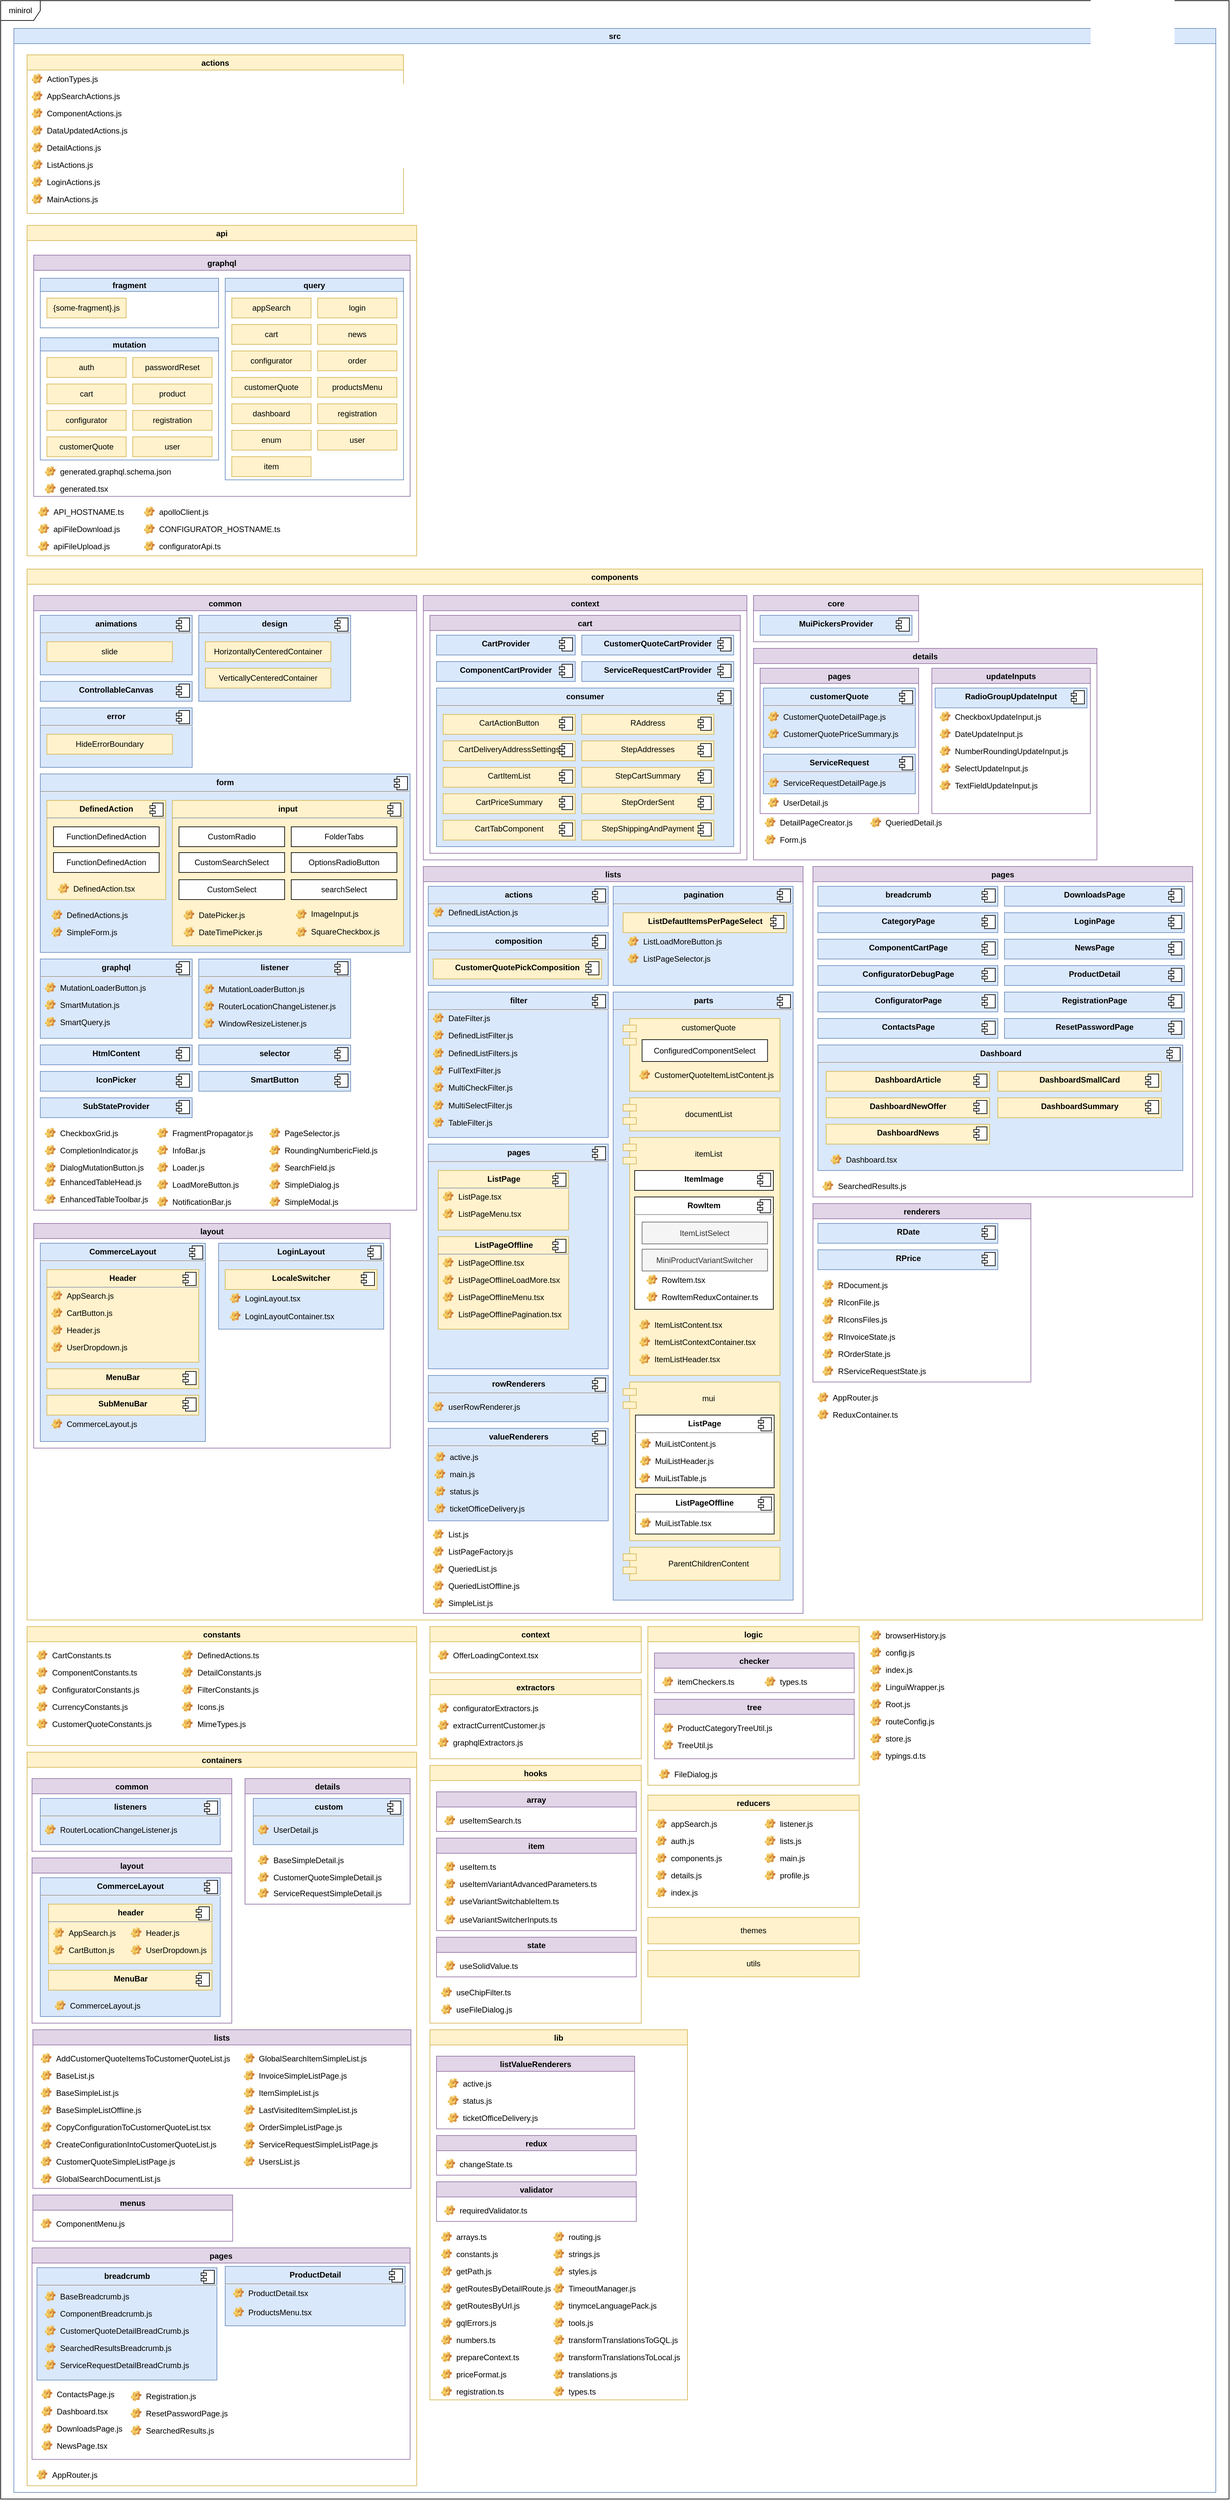 <mxfile version="22.1.3" type="github">
  <diagram name="Page-1" id="xmTDREqHdEa40JaXFlae">
    <mxGraphModel dx="2268" dy="2814" grid="1" gridSize="10" guides="1" tooltips="1" connect="1" arrows="1" fold="1" page="1" pageScale="1" pageWidth="850" pageHeight="1100" math="0" shadow="0">
      <root>
        <mxCell id="0" />
        <mxCell id="1" parent="0" />
        <mxCell id="b10XOHRk4VMyjC0qILiY-2" value="src" style="swimlane;whiteSpace=wrap;html=1;fillColor=#dae8fc;strokeColor=#6c8ebf;" parent="1" vertex="1">
          <mxGeometry x="20" y="-8" width="1820" height="3728" as="geometry">
            <mxRectangle x="20" y="40" width="60" height="30" as="alternateBounds" />
          </mxGeometry>
        </mxCell>
        <mxCell id="b10XOHRk4VMyjC0qILiY-91" value="actions" style="swimlane;fillColor=#fff2cc;strokeColor=#d6b656;" parent="b10XOHRk4VMyjC0qILiY-2" vertex="1">
          <mxGeometry x="20" y="40" width="570" height="240" as="geometry">
            <mxRectangle x="20" y="40" width="80" height="30" as="alternateBounds" />
          </mxGeometry>
        </mxCell>
        <mxCell id="b10XOHRk4VMyjC0qILiY-92" value="ActionTypes.js" style="label;fontStyle=0;strokeColor=none;fillColor=none;align=left;verticalAlign=top;overflow=hidden;spacingLeft=28;spacingRight=4;rotatable=0;points=[[0,0.5],[1,0.5]];portConstraint=eastwest;imageWidth=16;imageHeight=16;whiteSpace=wrap;html=1;image=img/clipart/Gear_128x128.png" parent="b10XOHRk4VMyjC0qILiY-91" vertex="1">
          <mxGeometry y="23" width="210" height="26" as="geometry" />
        </mxCell>
        <mxCell id="b10XOHRk4VMyjC0qILiY-93" value="AppSearchActions.js" style="label;fontStyle=0;strokeColor=none;fillColor=none;align=left;verticalAlign=top;overflow=hidden;spacingLeft=28;spacingRight=4;rotatable=0;points=[[0,0.5],[1,0.5]];portConstraint=eastwest;imageWidth=16;imageHeight=16;whiteSpace=wrap;html=1;image=img/clipart/Gear_128x128.png" parent="b10XOHRk4VMyjC0qILiY-91" vertex="1">
          <mxGeometry y="49" width="210" height="26" as="geometry" />
        </mxCell>
        <mxCell id="b10XOHRk4VMyjC0qILiY-94" value="ComponentActions.js" style="label;fontStyle=0;strokeColor=none;fillColor=none;align=left;verticalAlign=top;overflow=hidden;spacingLeft=28;spacingRight=4;rotatable=0;points=[[0,0.5],[1,0.5]];portConstraint=eastwest;imageWidth=16;imageHeight=16;whiteSpace=wrap;html=1;image=img/clipart/Gear_128x128.png" parent="b10XOHRk4VMyjC0qILiY-91" vertex="1">
          <mxGeometry y="75" width="210" height="26" as="geometry" />
        </mxCell>
        <mxCell id="b10XOHRk4VMyjC0qILiY-95" value="DataUpdatedActions.js" style="label;fontStyle=0;strokeColor=none;fillColor=none;align=left;verticalAlign=top;overflow=hidden;spacingLeft=28;spacingRight=4;rotatable=0;points=[[0,0.5],[1,0.5]];portConstraint=eastwest;imageWidth=16;imageHeight=16;whiteSpace=wrap;html=1;image=img/clipart/Gear_128x128.png" parent="b10XOHRk4VMyjC0qILiY-91" vertex="1">
          <mxGeometry y="101" width="210" height="26" as="geometry" />
        </mxCell>
        <mxCell id="b10XOHRk4VMyjC0qILiY-96" value="DetailActions.js" style="label;fontStyle=0;strokeColor=none;fillColor=none;align=left;verticalAlign=top;overflow=hidden;spacingLeft=28;spacingRight=4;rotatable=0;points=[[0,0.5],[1,0.5]];portConstraint=eastwest;imageWidth=16;imageHeight=16;whiteSpace=wrap;html=1;image=img/clipart/Gear_128x128.png" parent="b10XOHRk4VMyjC0qILiY-91" vertex="1">
          <mxGeometry y="127" width="210" height="26" as="geometry" />
        </mxCell>
        <mxCell id="b10XOHRk4VMyjC0qILiY-97" value="ListActions.js" style="label;fontStyle=0;strokeColor=none;fillColor=none;align=left;verticalAlign=top;overflow=hidden;spacingLeft=28;spacingRight=4;rotatable=0;points=[[0,0.5],[1,0.5]];portConstraint=eastwest;imageWidth=16;imageHeight=16;whiteSpace=wrap;html=1;image=img/clipart/Gear_128x128.png" parent="b10XOHRk4VMyjC0qILiY-91" vertex="1">
          <mxGeometry y="153" width="210" height="26" as="geometry" />
        </mxCell>
        <mxCell id="b10XOHRk4VMyjC0qILiY-98" value="LoginActions.js" style="label;fontStyle=0;strokeColor=none;fillColor=none;align=left;verticalAlign=top;overflow=hidden;spacingLeft=28;spacingRight=4;rotatable=0;points=[[0,0.5],[1,0.5]];portConstraint=eastwest;imageWidth=16;imageHeight=16;whiteSpace=wrap;html=1;image=img/clipart/Gear_128x128.png" parent="b10XOHRk4VMyjC0qILiY-91" vertex="1">
          <mxGeometry y="179" width="210" height="26" as="geometry" />
        </mxCell>
        <mxCell id="b10XOHRk4VMyjC0qILiY-99" value="MainActions.js" style="label;fontStyle=0;strokeColor=none;fillColor=none;align=left;verticalAlign=top;overflow=hidden;spacingLeft=28;spacingRight=4;rotatable=0;points=[[0,0.5],[1,0.5]];portConstraint=eastwest;imageWidth=16;imageHeight=16;whiteSpace=wrap;html=1;image=img/clipart/Gear_128x128.png" parent="b10XOHRk4VMyjC0qILiY-91" vertex="1">
          <mxGeometry y="205" width="210" height="26" as="geometry" />
        </mxCell>
        <mxCell id="b10XOHRk4VMyjC0qILiY-7" value="minirol" style="shape=umlFrame;whiteSpace=wrap;html=1;pointerEvents=0;" parent="1" vertex="1">
          <mxGeometry y="-50" width="1860" height="3780" as="geometry" />
        </mxCell>
        <mxCell id="b10XOHRk4VMyjC0qILiY-45" value="api" style="swimlane;fillColor=#fff2cc;strokeColor=#d6b656;" parent="1" vertex="1">
          <mxGeometry x="40" y="290" width="590" height="500" as="geometry">
            <mxRectangle x="40" y="340" width="60" height="30" as="alternateBounds" />
          </mxGeometry>
        </mxCell>
        <mxCell id="b10XOHRk4VMyjC0qILiY-46" value="graphql" style="swimlane;fillColor=#e1d5e7;strokeColor=#9673a6;" parent="b10XOHRk4VMyjC0qILiY-45" vertex="1">
          <mxGeometry x="10" y="45" width="570" height="365" as="geometry">
            <mxRectangle x="10" y="45" width="80" height="30" as="alternateBounds" />
          </mxGeometry>
        </mxCell>
        <mxCell id="b10XOHRk4VMyjC0qILiY-50" value="fragment" style="swimlane;startSize=20;horizontal=1;containerType=tree;fillColor=#dae8fc;strokeColor=#6c8ebf;" parent="b10XOHRk4VMyjC0qILiY-46" vertex="1">
          <mxGeometry x="10" y="35" width="270" height="75" as="geometry">
            <mxRectangle x="10" y="35" width="90" height="30" as="alternateBounds" />
          </mxGeometry>
        </mxCell>
        <mxCell id="b10XOHRk4VMyjC0qILiY-54" value="{some-fragment}.js" style="rounded=0;whiteSpace=wrap;html=1;fillColor=#fff2cc;strokeColor=#d6b656;" parent="b10XOHRk4VMyjC0qILiY-50" vertex="1">
          <mxGeometry x="10" y="30" width="120" height="30" as="geometry" />
        </mxCell>
        <mxCell id="b10XOHRk4VMyjC0qILiY-60" value="mutation" style="swimlane;startSize=20;horizontal=1;containerType=tree;fillColor=#dae8fc;strokeColor=#6c8ebf;" parent="b10XOHRk4VMyjC0qILiY-46" vertex="1">
          <mxGeometry x="10" y="125" width="270" height="185" as="geometry">
            <mxRectangle x="10" y="35" width="90" height="30" as="alternateBounds" />
          </mxGeometry>
        </mxCell>
        <mxCell id="b10XOHRk4VMyjC0qILiY-61" value="auth" style="rounded=0;whiteSpace=wrap;html=1;fillColor=#fff2cc;strokeColor=#d6b656;" parent="b10XOHRk4VMyjC0qILiY-60" vertex="1">
          <mxGeometry x="10" y="30" width="120" height="30" as="geometry" />
        </mxCell>
        <mxCell id="b10XOHRk4VMyjC0qILiY-62" value="cart" style="rounded=0;whiteSpace=wrap;html=1;fillColor=#fff2cc;strokeColor=#d6b656;" parent="b10XOHRk4VMyjC0qILiY-60" vertex="1">
          <mxGeometry x="10" y="70" width="120" height="30" as="geometry" />
        </mxCell>
        <mxCell id="b10XOHRk4VMyjC0qILiY-63" value="configurator" style="rounded=0;whiteSpace=wrap;html=1;fillColor=#fff2cc;strokeColor=#d6b656;" parent="b10XOHRk4VMyjC0qILiY-60" vertex="1">
          <mxGeometry x="10" y="110" width="120" height="30" as="geometry" />
        </mxCell>
        <mxCell id="b10XOHRk4VMyjC0qILiY-64" value="customerQuote" style="rounded=0;whiteSpace=wrap;html=1;fillColor=#fff2cc;strokeColor=#d6b656;" parent="b10XOHRk4VMyjC0qILiY-60" vertex="1">
          <mxGeometry x="10" y="150" width="120" height="30" as="geometry" />
        </mxCell>
        <mxCell id="b10XOHRk4VMyjC0qILiY-65" value="passwordReset" style="rounded=0;whiteSpace=wrap;html=1;fillColor=#fff2cc;strokeColor=#d6b656;" parent="b10XOHRk4VMyjC0qILiY-60" vertex="1">
          <mxGeometry x="140" y="30" width="120" height="30" as="geometry" />
        </mxCell>
        <mxCell id="b10XOHRk4VMyjC0qILiY-66" value="product" style="rounded=0;whiteSpace=wrap;html=1;fillColor=#fff2cc;strokeColor=#d6b656;" parent="b10XOHRk4VMyjC0qILiY-60" vertex="1">
          <mxGeometry x="140" y="70" width="120" height="30" as="geometry" />
        </mxCell>
        <mxCell id="b10XOHRk4VMyjC0qILiY-67" value="registration" style="rounded=0;whiteSpace=wrap;html=1;fillColor=#fff2cc;strokeColor=#d6b656;" parent="b10XOHRk4VMyjC0qILiY-60" vertex="1">
          <mxGeometry x="140" y="110" width="120" height="30" as="geometry" />
        </mxCell>
        <mxCell id="b10XOHRk4VMyjC0qILiY-68" value="user" style="rounded=0;whiteSpace=wrap;html=1;fillColor=#fff2cc;strokeColor=#d6b656;" parent="b10XOHRk4VMyjC0qILiY-60" vertex="1">
          <mxGeometry x="140" y="150" width="120" height="30" as="geometry" />
        </mxCell>
        <mxCell id="b10XOHRk4VMyjC0qILiY-69" value="query" style="swimlane;startSize=20;horizontal=1;containerType=tree;fillColor=#dae8fc;strokeColor=#6c8ebf;" parent="b10XOHRk4VMyjC0qILiY-46" vertex="1">
          <mxGeometry x="290" y="35" width="270" height="305" as="geometry">
            <mxRectangle x="10" y="35" width="90" height="30" as="alternateBounds" />
          </mxGeometry>
        </mxCell>
        <mxCell id="b10XOHRk4VMyjC0qILiY-70" value="appSearch" style="rounded=0;whiteSpace=wrap;html=1;fillColor=#fff2cc;strokeColor=#d6b656;" parent="b10XOHRk4VMyjC0qILiY-69" vertex="1">
          <mxGeometry x="10" y="30" width="120" height="30" as="geometry" />
        </mxCell>
        <mxCell id="b10XOHRk4VMyjC0qILiY-71" value="cart" style="rounded=0;whiteSpace=wrap;html=1;fillColor=#fff2cc;strokeColor=#d6b656;" parent="b10XOHRk4VMyjC0qILiY-69" vertex="1">
          <mxGeometry x="10" y="70" width="120" height="30" as="geometry" />
        </mxCell>
        <mxCell id="b10XOHRk4VMyjC0qILiY-72" value="configurator" style="rounded=0;whiteSpace=wrap;html=1;fillColor=#fff2cc;strokeColor=#d6b656;" parent="b10XOHRk4VMyjC0qILiY-69" vertex="1">
          <mxGeometry x="10" y="110" width="120" height="30" as="geometry" />
        </mxCell>
        <mxCell id="b10XOHRk4VMyjC0qILiY-73" value="customerQuote" style="rounded=0;whiteSpace=wrap;html=1;fillColor=#fff2cc;strokeColor=#d6b656;" parent="b10XOHRk4VMyjC0qILiY-69" vertex="1">
          <mxGeometry x="10" y="150" width="120" height="30" as="geometry" />
        </mxCell>
        <mxCell id="b10XOHRk4VMyjC0qILiY-74" value="dashboard" style="rounded=0;whiteSpace=wrap;html=1;fillColor=#fff2cc;strokeColor=#d6b656;" parent="b10XOHRk4VMyjC0qILiY-69" vertex="1">
          <mxGeometry x="10" y="190" width="120" height="30" as="geometry" />
        </mxCell>
        <mxCell id="b10XOHRk4VMyjC0qILiY-75" value="enum" style="rounded=0;whiteSpace=wrap;html=1;fillColor=#fff2cc;strokeColor=#d6b656;" parent="b10XOHRk4VMyjC0qILiY-69" vertex="1">
          <mxGeometry x="10" y="230" width="120" height="30" as="geometry" />
        </mxCell>
        <mxCell id="b10XOHRk4VMyjC0qILiY-76" value="item" style="rounded=0;whiteSpace=wrap;html=1;fillColor=#fff2cc;strokeColor=#d6b656;" parent="b10XOHRk4VMyjC0qILiY-69" vertex="1">
          <mxGeometry x="10" y="270" width="120" height="30" as="geometry" />
        </mxCell>
        <mxCell id="b10XOHRk4VMyjC0qILiY-77" value="login" style="rounded=0;whiteSpace=wrap;html=1;fillColor=#fff2cc;strokeColor=#d6b656;" parent="b10XOHRk4VMyjC0qILiY-69" vertex="1">
          <mxGeometry x="140" y="30" width="120" height="30" as="geometry" />
        </mxCell>
        <mxCell id="b10XOHRk4VMyjC0qILiY-78" value="news" style="rounded=0;whiteSpace=wrap;html=1;fillColor=#fff2cc;strokeColor=#d6b656;" parent="b10XOHRk4VMyjC0qILiY-69" vertex="1">
          <mxGeometry x="140" y="70" width="120" height="30" as="geometry" />
        </mxCell>
        <mxCell id="b10XOHRk4VMyjC0qILiY-79" value="order" style="rounded=0;whiteSpace=wrap;html=1;fillColor=#fff2cc;strokeColor=#d6b656;" parent="b10XOHRk4VMyjC0qILiY-69" vertex="1">
          <mxGeometry x="140" y="110" width="120" height="30" as="geometry" />
        </mxCell>
        <mxCell id="b10XOHRk4VMyjC0qILiY-80" value="productsMenu" style="rounded=0;whiteSpace=wrap;html=1;fillColor=#fff2cc;strokeColor=#d6b656;" parent="b10XOHRk4VMyjC0qILiY-69" vertex="1">
          <mxGeometry x="140" y="150" width="120" height="30" as="geometry" />
        </mxCell>
        <mxCell id="b10XOHRk4VMyjC0qILiY-81" value="registration" style="rounded=0;whiteSpace=wrap;html=1;fillColor=#fff2cc;strokeColor=#d6b656;" parent="b10XOHRk4VMyjC0qILiY-69" vertex="1">
          <mxGeometry x="140" y="190" width="120" height="30" as="geometry" />
        </mxCell>
        <mxCell id="b10XOHRk4VMyjC0qILiY-82" value="user" style="rounded=0;whiteSpace=wrap;html=1;fillColor=#fff2cc;strokeColor=#d6b656;" parent="b10XOHRk4VMyjC0qILiY-69" vertex="1">
          <mxGeometry x="140" y="230" width="120" height="30" as="geometry" />
        </mxCell>
        <mxCell id="b10XOHRk4VMyjC0qILiY-83" value="generated.graphql.schema.json" style="label;fontStyle=0;strokeColor=none;fillColor=none;align=left;verticalAlign=top;overflow=hidden;spacingLeft=28;spacingRight=4;rotatable=0;points=[[0,0.5],[1,0.5]];portConstraint=eastwest;imageWidth=16;imageHeight=16;whiteSpace=wrap;html=1;image=img/clipart/Gear_128x128.png" parent="b10XOHRk4VMyjC0qILiY-46" vertex="1">
          <mxGeometry x="10" y="314" width="210" height="26" as="geometry" />
        </mxCell>
        <mxCell id="b10XOHRk4VMyjC0qILiY-84" value="generated.tsx" style="label;fontStyle=0;strokeColor=none;fillColor=none;align=left;verticalAlign=top;overflow=hidden;spacingLeft=28;spacingRight=4;rotatable=0;points=[[0,0.5],[1,0.5]];portConstraint=eastwest;imageWidth=16;imageHeight=16;whiteSpace=wrap;html=1;image=img/clipart/Gear_128x128.png" parent="b10XOHRk4VMyjC0qILiY-46" vertex="1">
          <mxGeometry x="10" y="340" width="120" height="26" as="geometry" />
        </mxCell>
        <mxCell id="b10XOHRk4VMyjC0qILiY-85" value="API_HOSTNAME.ts" style="label;fontStyle=0;strokeColor=none;fillColor=none;align=left;verticalAlign=top;overflow=hidden;spacingLeft=28;spacingRight=4;rotatable=0;points=[[0,0.5],[1,0.5]];portConstraint=eastwest;imageWidth=16;imageHeight=16;whiteSpace=wrap;html=1;image=img/clipart/Gear_128x128.png" parent="b10XOHRk4VMyjC0qILiY-45" vertex="1">
          <mxGeometry x="10" y="420" width="210" height="26" as="geometry" />
        </mxCell>
        <mxCell id="b10XOHRk4VMyjC0qILiY-86" value="apiFileDownload.js" style="label;fontStyle=0;strokeColor=none;fillColor=none;align=left;verticalAlign=top;overflow=hidden;spacingLeft=28;spacingRight=4;rotatable=0;points=[[0,0.5],[1,0.5]];portConstraint=eastwest;imageWidth=16;imageHeight=16;whiteSpace=wrap;html=1;image=img/clipart/Gear_128x128.png" parent="b10XOHRk4VMyjC0qILiY-45" vertex="1">
          <mxGeometry x="10" y="446" width="210" height="26" as="geometry" />
        </mxCell>
        <mxCell id="b10XOHRk4VMyjC0qILiY-87" value="apiFileUpload.js" style="label;fontStyle=0;strokeColor=none;fillColor=none;align=left;verticalAlign=top;overflow=hidden;spacingLeft=28;spacingRight=4;rotatable=0;points=[[0,0.5],[1,0.5]];portConstraint=eastwest;imageWidth=16;imageHeight=16;whiteSpace=wrap;html=1;image=img/clipart/Gear_128x128.png" parent="b10XOHRk4VMyjC0qILiY-45" vertex="1">
          <mxGeometry x="10" y="472" width="210" height="26" as="geometry" />
        </mxCell>
        <mxCell id="b10XOHRk4VMyjC0qILiY-88" value="apolloClient.js" style="label;fontStyle=0;strokeColor=none;fillColor=none;align=left;verticalAlign=top;overflow=hidden;spacingLeft=28;spacingRight=4;rotatable=0;points=[[0,0.5],[1,0.5]];portConstraint=eastwest;imageWidth=16;imageHeight=16;whiteSpace=wrap;html=1;image=img/clipart/Gear_128x128.png" parent="b10XOHRk4VMyjC0qILiY-45" vertex="1">
          <mxGeometry x="170" y="420" width="210" height="26" as="geometry" />
        </mxCell>
        <mxCell id="b10XOHRk4VMyjC0qILiY-89" value="CONFIGURATOR_HOSTNAME.ts" style="label;fontStyle=0;strokeColor=none;fillColor=none;align=left;verticalAlign=top;overflow=hidden;spacingLeft=28;spacingRight=4;rotatable=0;points=[[0,0.5],[1,0.5]];portConstraint=eastwest;imageWidth=16;imageHeight=16;whiteSpace=wrap;html=1;image=img/clipart/Gear_128x128.png" parent="b10XOHRk4VMyjC0qILiY-45" vertex="1">
          <mxGeometry x="170" y="446" width="220" height="26" as="geometry" />
        </mxCell>
        <mxCell id="b10XOHRk4VMyjC0qILiY-90" value="configuratorApi.ts" style="label;fontStyle=0;strokeColor=none;fillColor=none;align=left;verticalAlign=top;overflow=hidden;spacingLeft=28;spacingRight=4;rotatable=0;points=[[0,0.5],[1,0.5]];portConstraint=eastwest;imageWidth=16;imageHeight=16;whiteSpace=wrap;html=1;image=img/clipart/Gear_128x128.png" parent="b10XOHRk4VMyjC0qILiY-45" vertex="1">
          <mxGeometry x="170" y="472" width="210" height="26" as="geometry" />
        </mxCell>
        <mxCell id="b10XOHRk4VMyjC0qILiY-100" value="components" style="swimlane;fillColor=#fff2cc;strokeColor=#d6b656;" parent="1" vertex="1">
          <mxGeometry x="40" y="810" width="1780" height="1590" as="geometry">
            <mxRectangle x="40" y="1060" width="110" height="30" as="alternateBounds" />
          </mxGeometry>
        </mxCell>
        <mxCell id="b10XOHRk4VMyjC0qILiY-107" value="common" style="swimlane;fillColor=#e1d5e7;strokeColor=#9673a6;fillStyle=auto;rounded=0;shadow=0;glass=0;" parent="b10XOHRk4VMyjC0qILiY-100" vertex="1">
          <mxGeometry x="10" y="40" width="580" height="930" as="geometry">
            <mxRectangle x="10" y="40" width="90" height="30" as="alternateBounds" />
          </mxGeometry>
        </mxCell>
        <mxCell id="b10XOHRk4VMyjC0qILiY-111" value="&lt;p style=&quot;margin:0px;margin-top:6px;text-align:center;&quot;&gt;&lt;b&gt;animations&lt;/b&gt;&lt;br&gt;&lt;/p&gt;&lt;hr&gt;&lt;p style=&quot;margin:0px;margin-left:8px;&quot;&gt;&lt;br&gt;&lt;/p&gt;" style="align=left;overflow=fill;html=1;dropTarget=0;whiteSpace=wrap;fillColor=#dae8fc;strokeColor=#6c8ebf;" parent="b10XOHRk4VMyjC0qILiY-107" vertex="1">
          <mxGeometry x="10" y="30" width="230" height="90" as="geometry" />
        </mxCell>
        <mxCell id="b10XOHRk4VMyjC0qILiY-112" value="" style="shape=component;jettyWidth=8;jettyHeight=4;" parent="b10XOHRk4VMyjC0qILiY-111" vertex="1">
          <mxGeometry x="1" width="20" height="20" relative="1" as="geometry">
            <mxPoint x="-24" y="4" as="offset" />
          </mxGeometry>
        </mxCell>
        <mxCell id="b10XOHRk4VMyjC0qILiY-113" value="slide" style="rounded=0;whiteSpace=wrap;html=1;fillColor=#fff2cc;strokeColor=#d6b656;" parent="b10XOHRk4VMyjC0qILiY-107" vertex="1">
          <mxGeometry x="20" y="70" width="190" height="30" as="geometry" />
        </mxCell>
        <mxCell id="b10XOHRk4VMyjC0qILiY-115" value="&lt;p style=&quot;margin:0px;margin-top:6px;text-align:center;&quot;&gt;&lt;b&gt;ControllableCanvas&lt;/b&gt;&lt;/p&gt;&lt;p style=&quot;margin:0px;margin-left:8px;&quot;&gt;&lt;br&gt;&lt;/p&gt;" style="align=left;overflow=fill;html=1;dropTarget=0;whiteSpace=wrap;fillColor=#dae8fc;strokeColor=#6c8ebf;" parent="b10XOHRk4VMyjC0qILiY-107" vertex="1">
          <mxGeometry x="10" y="130" width="230" height="30" as="geometry" />
        </mxCell>
        <mxCell id="b10XOHRk4VMyjC0qILiY-116" value="" style="shape=component;jettyWidth=8;jettyHeight=4;" parent="b10XOHRk4VMyjC0qILiY-115" vertex="1">
          <mxGeometry x="1" width="20" height="20" relative="1" as="geometry">
            <mxPoint x="-24" y="4" as="offset" />
          </mxGeometry>
        </mxCell>
        <mxCell id="b10XOHRk4VMyjC0qILiY-130" value="&lt;p style=&quot;margin:0px;margin-top:6px;text-align:center;&quot;&gt;&lt;b&gt;error&lt;/b&gt;&lt;br&gt;&lt;/p&gt;&lt;hr&gt;&lt;p style=&quot;margin:0px;margin-left:8px;&quot;&gt;&lt;br&gt;&lt;/p&gt;" style="align=left;overflow=fill;html=1;dropTarget=0;whiteSpace=wrap;fillColor=#dae8fc;strokeColor=#6c8ebf;" parent="b10XOHRk4VMyjC0qILiY-107" vertex="1">
          <mxGeometry x="10" y="170" width="230" height="90" as="geometry" />
        </mxCell>
        <mxCell id="b10XOHRk4VMyjC0qILiY-131" value="" style="shape=component;jettyWidth=8;jettyHeight=4;" parent="b10XOHRk4VMyjC0qILiY-130" vertex="1">
          <mxGeometry x="1" width="20" height="20" relative="1" as="geometry">
            <mxPoint x="-24" y="4" as="offset" />
          </mxGeometry>
        </mxCell>
        <mxCell id="b10XOHRk4VMyjC0qILiY-132" value="HideErrorBoundary" style="rounded=0;whiteSpace=wrap;html=1;fillColor=#fff2cc;strokeColor=#d6b656;" parent="b10XOHRk4VMyjC0qILiY-107" vertex="1">
          <mxGeometry x="20" y="210" width="190" height="30" as="geometry" />
        </mxCell>
        <mxCell id="b10XOHRk4VMyjC0qILiY-194" value="&lt;p style=&quot;margin:0px;margin-top:6px;text-align:center;&quot;&gt;&lt;b&gt;graphql&lt;/b&gt;&lt;br&gt;&lt;/p&gt;&lt;hr&gt;&lt;p style=&quot;margin:0px;margin-left:8px;&quot;&gt;&lt;br&gt;&lt;/p&gt;" style="align=left;overflow=fill;html=1;dropTarget=0;whiteSpace=wrap;fillColor=#dae8fc;strokeColor=#6c8ebf;" parent="b10XOHRk4VMyjC0qILiY-107" vertex="1">
          <mxGeometry x="10" y="550" width="230" height="120" as="geometry" />
        </mxCell>
        <mxCell id="b10XOHRk4VMyjC0qILiY-195" value="" style="shape=component;jettyWidth=8;jettyHeight=4;" parent="b10XOHRk4VMyjC0qILiY-194" vertex="1">
          <mxGeometry x="1" width="20" height="20" relative="1" as="geometry">
            <mxPoint x="-24" y="4" as="offset" />
          </mxGeometry>
        </mxCell>
        <mxCell id="b10XOHRk4VMyjC0qILiY-197" value="MutationLoaderButton.js" style="label;fontStyle=0;strokeColor=none;fillColor=none;align=left;verticalAlign=top;overflow=hidden;spacingLeft=28;spacingRight=4;rotatable=0;points=[[0,0.5],[1,0.5]];portConstraint=eastwest;imageWidth=16;imageHeight=16;whiteSpace=wrap;html=1;image=img/clipart/Gear_128x128.png" parent="b10XOHRk4VMyjC0qILiY-107" vertex="1">
          <mxGeometry x="10" y="580" width="170" height="26" as="geometry" />
        </mxCell>
        <mxCell id="b10XOHRk4VMyjC0qILiY-199" value="SmartMutation.js" style="label;fontStyle=0;strokeColor=none;fillColor=none;align=left;verticalAlign=top;overflow=hidden;spacingLeft=28;spacingRight=4;rotatable=0;points=[[0,0.5],[1,0.5]];portConstraint=eastwest;imageWidth=16;imageHeight=16;whiteSpace=wrap;html=1;image=img/clipart/Gear_128x128.png" parent="b10XOHRk4VMyjC0qILiY-107" vertex="1">
          <mxGeometry x="10" y="606" width="170" height="26" as="geometry" />
        </mxCell>
        <mxCell id="b10XOHRk4VMyjC0qILiY-200" value="SmartQuery.js" style="label;fontStyle=0;strokeColor=none;fillColor=none;align=left;verticalAlign=top;overflow=hidden;spacingLeft=28;spacingRight=4;rotatable=0;points=[[0,0.5],[1,0.5]];portConstraint=eastwest;imageWidth=16;imageHeight=16;whiteSpace=wrap;html=1;image=img/clipart/Gear_128x128.png" parent="b10XOHRk4VMyjC0qILiY-107" vertex="1">
          <mxGeometry x="10" y="632" width="170" height="26" as="geometry" />
        </mxCell>
        <mxCell id="b10XOHRk4VMyjC0qILiY-201" value="&lt;p style=&quot;margin:0px;margin-top:6px;text-align:center;&quot;&gt;&lt;b&gt;HtmlContent&lt;/b&gt;&lt;br&gt;&lt;/p&gt;" style="align=left;overflow=fill;html=1;dropTarget=0;whiteSpace=wrap;fillColor=#dae8fc;strokeColor=#6c8ebf;" parent="b10XOHRk4VMyjC0qILiY-107" vertex="1">
          <mxGeometry x="10" y="680" width="230" height="30" as="geometry" />
        </mxCell>
        <mxCell id="b10XOHRk4VMyjC0qILiY-202" value="" style="shape=component;jettyWidth=8;jettyHeight=4;" parent="b10XOHRk4VMyjC0qILiY-201" vertex="1">
          <mxGeometry x="1" width="20" height="20" relative="1" as="geometry">
            <mxPoint x="-24" y="4" as="offset" />
          </mxGeometry>
        </mxCell>
        <mxCell id="b10XOHRk4VMyjC0qILiY-203" value="&lt;p style=&quot;margin:0px;margin-top:6px;text-align:center;&quot;&gt;&lt;b&gt;IconPicker&lt;/b&gt;&lt;br&gt;&lt;/p&gt;" style="align=left;overflow=fill;html=1;dropTarget=0;whiteSpace=wrap;fillColor=#dae8fc;strokeColor=#6c8ebf;" parent="b10XOHRk4VMyjC0qILiY-107" vertex="1">
          <mxGeometry x="10" y="720" width="230" height="30" as="geometry" />
        </mxCell>
        <mxCell id="b10XOHRk4VMyjC0qILiY-204" value="" style="shape=component;jettyWidth=8;jettyHeight=4;" parent="b10XOHRk4VMyjC0qILiY-203" vertex="1">
          <mxGeometry x="1" width="20" height="20" relative="1" as="geometry">
            <mxPoint x="-24" y="4" as="offset" />
          </mxGeometry>
        </mxCell>
        <mxCell id="b10XOHRk4VMyjC0qILiY-208" value="&lt;p style=&quot;margin:0px;margin-top:6px;text-align:center;&quot;&gt;&lt;b&gt;listener&lt;/b&gt;&lt;br&gt;&lt;/p&gt;&lt;hr&gt;&lt;p style=&quot;margin:0px;margin-left:8px;&quot;&gt;&lt;br&gt;&lt;/p&gt;" style="align=left;overflow=fill;html=1;dropTarget=0;whiteSpace=wrap;fillColor=#dae8fc;strokeColor=#6c8ebf;" parent="b10XOHRk4VMyjC0qILiY-107" vertex="1">
          <mxGeometry x="250" y="550" width="230" height="120" as="geometry" />
        </mxCell>
        <mxCell id="b10XOHRk4VMyjC0qILiY-209" value="" style="shape=component;jettyWidth=8;jettyHeight=4;" parent="b10XOHRk4VMyjC0qILiY-208" vertex="1">
          <mxGeometry x="1" width="20" height="20" relative="1" as="geometry">
            <mxPoint x="-24" y="4" as="offset" />
          </mxGeometry>
        </mxCell>
        <mxCell id="b10XOHRk4VMyjC0qILiY-211" value="MutationLoaderButton.js" style="label;fontStyle=0;strokeColor=none;fillColor=none;align=left;verticalAlign=top;overflow=hidden;spacingLeft=28;spacingRight=4;rotatable=0;points=[[0,0.5],[1,0.5]];portConstraint=eastwest;imageWidth=16;imageHeight=16;whiteSpace=wrap;html=1;image=img/clipart/Gear_128x128.png" parent="b10XOHRk4VMyjC0qILiY-107" vertex="1">
          <mxGeometry x="250" y="582" width="170" height="26" as="geometry" />
        </mxCell>
        <mxCell id="b10XOHRk4VMyjC0qILiY-213" value="RouterLocationChangeListener.js" style="label;fontStyle=0;strokeColor=none;fillColor=none;align=left;verticalAlign=top;overflow=hidden;spacingLeft=28;spacingRight=4;rotatable=0;points=[[0,0.5],[1,0.5]];portConstraint=eastwest;imageWidth=16;imageHeight=16;whiteSpace=wrap;html=1;image=img/clipart/Gear_128x128.png" parent="b10XOHRk4VMyjC0qILiY-107" vertex="1">
          <mxGeometry x="250" y="608" width="220" height="26" as="geometry" />
        </mxCell>
        <mxCell id="b10XOHRk4VMyjC0qILiY-215" value="WindowResizeListener.js" style="label;fontStyle=0;strokeColor=none;fillColor=none;align=left;verticalAlign=top;overflow=hidden;spacingLeft=28;spacingRight=4;rotatable=0;points=[[0,0.5],[1,0.5]];portConstraint=eastwest;imageWidth=16;imageHeight=16;whiteSpace=wrap;html=1;image=img/clipart/Gear_128x128.png" parent="b10XOHRk4VMyjC0qILiY-107" vertex="1">
          <mxGeometry x="250" y="634" width="220" height="26" as="geometry" />
        </mxCell>
        <mxCell id="b10XOHRk4VMyjC0qILiY-216" value="&lt;p style=&quot;margin:0px;margin-top:6px;text-align:center;&quot;&gt;&lt;b&gt;selector&lt;/b&gt;&lt;br&gt;&lt;/p&gt;" style="align=left;overflow=fill;html=1;dropTarget=0;whiteSpace=wrap;fillColor=#dae8fc;strokeColor=#6c8ebf;" parent="b10XOHRk4VMyjC0qILiY-107" vertex="1">
          <mxGeometry x="250" y="680" width="230" height="30" as="geometry" />
        </mxCell>
        <mxCell id="b10XOHRk4VMyjC0qILiY-217" value="" style="shape=component;jettyWidth=8;jettyHeight=4;" parent="b10XOHRk4VMyjC0qILiY-216" vertex="1">
          <mxGeometry x="1" width="20" height="20" relative="1" as="geometry">
            <mxPoint x="-24" y="4" as="offset" />
          </mxGeometry>
        </mxCell>
        <mxCell id="b10XOHRk4VMyjC0qILiY-218" value="&lt;p style=&quot;margin:0px;margin-top:6px;text-align:center;&quot;&gt;&lt;b&gt;SmartButton&lt;/b&gt;&lt;br&gt;&lt;/p&gt;" style="align=left;overflow=fill;html=1;dropTarget=0;whiteSpace=wrap;fillColor=#dae8fc;strokeColor=#6c8ebf;" parent="b10XOHRk4VMyjC0qILiY-107" vertex="1">
          <mxGeometry x="250" y="720" width="230" height="30" as="geometry" />
        </mxCell>
        <mxCell id="b10XOHRk4VMyjC0qILiY-219" value="" style="shape=component;jettyWidth=8;jettyHeight=4;" parent="b10XOHRk4VMyjC0qILiY-218" vertex="1">
          <mxGeometry x="1" width="20" height="20" relative="1" as="geometry">
            <mxPoint x="-24" y="4" as="offset" />
          </mxGeometry>
        </mxCell>
        <mxCell id="b10XOHRk4VMyjC0qILiY-220" value="&lt;p style=&quot;margin:0px;margin-top:6px;text-align:center;&quot;&gt;&lt;b&gt;SubStateProvider&lt;/b&gt;&lt;br&gt;&lt;/p&gt;" style="align=left;overflow=fill;html=1;dropTarget=0;whiteSpace=wrap;fillColor=#dae8fc;strokeColor=#6c8ebf;" parent="b10XOHRk4VMyjC0qILiY-107" vertex="1">
          <mxGeometry x="10" y="760" width="230" height="30" as="geometry" />
        </mxCell>
        <mxCell id="b10XOHRk4VMyjC0qILiY-221" value="" style="shape=component;jettyWidth=8;jettyHeight=4;" parent="b10XOHRk4VMyjC0qILiY-220" vertex="1">
          <mxGeometry x="1" width="20" height="20" relative="1" as="geometry">
            <mxPoint x="-24" y="4" as="offset" />
          </mxGeometry>
        </mxCell>
        <mxCell id="zMP5QpWDCTHPIigYB99Y-1607" value="" style="group" vertex="1" connectable="0" parent="b10XOHRk4VMyjC0qILiY-107">
          <mxGeometry x="250" y="30" width="230" height="130" as="geometry" />
        </mxCell>
        <mxCell id="b10XOHRk4VMyjC0qILiY-117" value="&lt;p style=&quot;margin:0px;margin-top:6px;text-align:center;&quot;&gt;&lt;b&gt;design&lt;/b&gt;&lt;br&gt;&lt;/p&gt;&lt;hr&gt;&lt;p style=&quot;margin:0px;margin-left:8px;&quot;&gt;&lt;br&gt;&lt;/p&gt;" style="align=left;overflow=fill;html=1;dropTarget=0;whiteSpace=wrap;fillColor=#dae8fc;strokeColor=#6c8ebf;" parent="zMP5QpWDCTHPIigYB99Y-1607" vertex="1">
          <mxGeometry width="230" height="130" as="geometry" />
        </mxCell>
        <mxCell id="b10XOHRk4VMyjC0qILiY-118" value="" style="shape=component;jettyWidth=8;jettyHeight=4;" parent="b10XOHRk4VMyjC0qILiY-117" vertex="1">
          <mxGeometry x="1" width="20" height="20" relative="1" as="geometry">
            <mxPoint x="-24" y="4" as="offset" />
          </mxGeometry>
        </mxCell>
        <mxCell id="b10XOHRk4VMyjC0qILiY-119" value="HorizontallyCenteredContainer" style="rounded=0;whiteSpace=wrap;html=1;fillColor=#fff2cc;strokeColor=#d6b656;" parent="zMP5QpWDCTHPIigYB99Y-1607" vertex="1">
          <mxGeometry x="10" y="40" width="190" height="30" as="geometry" />
        </mxCell>
        <mxCell id="b10XOHRk4VMyjC0qILiY-129" value="VerticallyCenteredContainer" style="rounded=0;whiteSpace=wrap;html=1;fillColor=#fff2cc;strokeColor=#d6b656;" parent="zMP5QpWDCTHPIigYB99Y-1607" vertex="1">
          <mxGeometry x="10" y="80" width="190" height="30" as="geometry" />
        </mxCell>
        <mxCell id="b10XOHRk4VMyjC0qILiY-137" value="&lt;p style=&quot;margin:0px;margin-top:6px;text-align:center;&quot;&gt;&lt;b&gt;form&lt;/b&gt;&lt;br&gt;&lt;/p&gt;&lt;hr&gt;&lt;p style=&quot;margin:0px;margin-left:8px;&quot;&gt;&lt;br&gt;&lt;/p&gt;" style="align=left;overflow=fill;html=1;dropTarget=0;whiteSpace=wrap;fillColor=#dae8fc;strokeColor=#6c8ebf;" parent="b10XOHRk4VMyjC0qILiY-107" vertex="1">
          <mxGeometry x="10" y="270" width="560" height="270" as="geometry" />
        </mxCell>
        <mxCell id="b10XOHRk4VMyjC0qILiY-138" value="" style="shape=component;jettyWidth=8;jettyHeight=4;" parent="b10XOHRk4VMyjC0qILiY-137" vertex="1">
          <mxGeometry x="1" width="20" height="20" relative="1" as="geometry">
            <mxPoint x="-24" y="4" as="offset" />
          </mxGeometry>
        </mxCell>
        <mxCell id="b10XOHRk4VMyjC0qILiY-142" value="&lt;p style=&quot;margin:0px;margin-top:6px;text-align:center;&quot;&gt;&lt;b&gt;DefinedAction&lt;/b&gt;&lt;br&gt;&lt;/p&gt;&lt;hr&gt;&lt;p style=&quot;margin:0px;margin-left:8px;&quot;&gt;&lt;br&gt;&lt;/p&gt;" style="align=left;overflow=fill;html=1;dropTarget=0;whiteSpace=wrap;fillColor=#fff2cc;strokeColor=#d6b656;" parent="b10XOHRk4VMyjC0qILiY-107" vertex="1">
          <mxGeometry x="20" y="310" width="180" height="150" as="geometry" />
        </mxCell>
        <mxCell id="b10XOHRk4VMyjC0qILiY-143" value="" style="shape=component;jettyWidth=8;jettyHeight=4;" parent="b10XOHRk4VMyjC0qILiY-142" vertex="1">
          <mxGeometry x="1" width="20" height="20" relative="1" as="geometry">
            <mxPoint x="-24" y="4" as="offset" />
          </mxGeometry>
        </mxCell>
        <mxCell id="b10XOHRk4VMyjC0qILiY-144" value="FunctionDefinedAction" style="rounded=0;whiteSpace=wrap;html=1;" parent="b10XOHRk4VMyjC0qILiY-107" vertex="1">
          <mxGeometry x="30" y="350" width="160" height="30" as="geometry" />
        </mxCell>
        <mxCell id="b10XOHRk4VMyjC0qILiY-146" value="FunctionDefinedAction" style="rounded=0;whiteSpace=wrap;html=1;" parent="b10XOHRk4VMyjC0qILiY-107" vertex="1">
          <mxGeometry x="30" y="389" width="160" height="30" as="geometry" />
        </mxCell>
        <mxCell id="b10XOHRk4VMyjC0qILiY-147" value="DefinedAction.tsx" style="label;fontStyle=0;strokeColor=none;fillColor=none;align=left;verticalAlign=top;overflow=hidden;spacingLeft=28;spacingRight=4;rotatable=0;points=[[0,0.5],[1,0.5]];portConstraint=eastwest;imageWidth=16;imageHeight=16;whiteSpace=wrap;html=1;image=img/clipart/Gear_128x128.png" parent="b10XOHRk4VMyjC0qILiY-107" vertex="1">
          <mxGeometry x="30" y="430" width="130" height="26" as="geometry" />
        </mxCell>
        <mxCell id="b10XOHRk4VMyjC0qILiY-148" value="&lt;p style=&quot;margin:0px;margin-top:6px;text-align:center;&quot;&gt;&lt;b&gt;input&lt;/b&gt;&lt;br&gt;&lt;/p&gt;&lt;hr&gt;&lt;p style=&quot;margin:0px;margin-left:8px;&quot;&gt;&lt;br&gt;&lt;/p&gt;" style="align=left;overflow=fill;html=1;dropTarget=0;whiteSpace=wrap;fillColor=#fff2cc;strokeColor=#d6b656;" parent="b10XOHRk4VMyjC0qILiY-107" vertex="1">
          <mxGeometry x="210" y="310" width="350" height="220" as="geometry" />
        </mxCell>
        <mxCell id="b10XOHRk4VMyjC0qILiY-149" value="" style="shape=component;jettyWidth=8;jettyHeight=4;" parent="b10XOHRk4VMyjC0qILiY-148" vertex="1">
          <mxGeometry x="1" width="20" height="20" relative="1" as="geometry">
            <mxPoint x="-24" y="4" as="offset" />
          </mxGeometry>
        </mxCell>
        <mxCell id="b10XOHRk4VMyjC0qILiY-150" value="CustomRadio" style="rounded=0;whiteSpace=wrap;html=1;" parent="b10XOHRk4VMyjC0qILiY-107" vertex="1">
          <mxGeometry x="220" y="350" width="160" height="30" as="geometry" />
        </mxCell>
        <mxCell id="b10XOHRk4VMyjC0qILiY-151" value="CustomSearchSelect" style="rounded=0;whiteSpace=wrap;html=1;" parent="b10XOHRk4VMyjC0qILiY-107" vertex="1">
          <mxGeometry x="220" y="389" width="160" height="30" as="geometry" />
        </mxCell>
        <mxCell id="b10XOHRk4VMyjC0qILiY-152" value="DatePicker.js" style="label;fontStyle=0;strokeColor=none;fillColor=none;align=left;verticalAlign=top;overflow=hidden;spacingLeft=28;spacingRight=4;rotatable=0;points=[[0,0.5],[1,0.5]];portConstraint=eastwest;imageWidth=16;imageHeight=16;whiteSpace=wrap;html=1;image=img/clipart/Gear_128x128.png" parent="b10XOHRk4VMyjC0qILiY-107" vertex="1">
          <mxGeometry x="220" y="470" width="130" height="26" as="geometry" />
        </mxCell>
        <mxCell id="b10XOHRk4VMyjC0qILiY-153" value="CustomSelect" style="rounded=0;whiteSpace=wrap;html=1;" parent="b10XOHRk4VMyjC0qILiY-107" vertex="1">
          <mxGeometry x="220" y="430" width="160" height="30" as="geometry" />
        </mxCell>
        <mxCell id="b10XOHRk4VMyjC0qILiY-154" value="FolderTabs" style="rounded=0;whiteSpace=wrap;html=1;" parent="b10XOHRk4VMyjC0qILiY-107" vertex="1">
          <mxGeometry x="390" y="350" width="160" height="30" as="geometry" />
        </mxCell>
        <mxCell id="b10XOHRk4VMyjC0qILiY-155" value="OptionsRadioButton" style="rounded=0;whiteSpace=wrap;html=1;" parent="b10XOHRk4VMyjC0qILiY-107" vertex="1">
          <mxGeometry x="390" y="389" width="160" height="30" as="geometry" />
        </mxCell>
        <mxCell id="b10XOHRk4VMyjC0qILiY-156" value="searchSelect" style="rounded=0;whiteSpace=wrap;html=1;" parent="b10XOHRk4VMyjC0qILiY-107" vertex="1">
          <mxGeometry x="390" y="430" width="160" height="30" as="geometry" />
        </mxCell>
        <mxCell id="b10XOHRk4VMyjC0qILiY-157" value="DateTimePicker.js" style="label;fontStyle=0;strokeColor=none;fillColor=none;align=left;verticalAlign=top;overflow=hidden;spacingLeft=28;spacingRight=4;rotatable=0;points=[[0,0.5],[1,0.5]];portConstraint=eastwest;imageWidth=16;imageHeight=16;whiteSpace=wrap;html=1;image=img/clipart/Gear_128x128.png" parent="b10XOHRk4VMyjC0qILiY-107" vertex="1">
          <mxGeometry x="220" y="496" width="130" height="26" as="geometry" />
        </mxCell>
        <mxCell id="b10XOHRk4VMyjC0qILiY-158" value="ImageInput.js" style="label;fontStyle=0;strokeColor=none;fillColor=none;align=left;verticalAlign=top;overflow=hidden;spacingLeft=28;spacingRight=4;rotatable=0;points=[[0,0.5],[1,0.5]];portConstraint=eastwest;imageWidth=16;imageHeight=16;whiteSpace=wrap;html=1;image=img/clipart/Gear_128x128.png" parent="b10XOHRk4VMyjC0qILiY-107" vertex="1">
          <mxGeometry x="390" y="468" width="130" height="28" as="geometry" />
        </mxCell>
        <mxCell id="b10XOHRk4VMyjC0qILiY-191" value="SquareCheckbox.js" style="label;fontStyle=0;strokeColor=none;fillColor=none;align=left;verticalAlign=top;overflow=hidden;spacingLeft=28;spacingRight=4;rotatable=0;points=[[0,0.5],[1,0.5]];portConstraint=eastwest;imageWidth=16;imageHeight=16;whiteSpace=wrap;html=1;image=img/clipart/Gear_128x128.png" parent="b10XOHRk4VMyjC0qILiY-107" vertex="1">
          <mxGeometry x="390" y="495" width="150" height="28" as="geometry" />
        </mxCell>
        <mxCell id="b10XOHRk4VMyjC0qILiY-192" value="DefinedActions.js" style="label;fontStyle=0;strokeColor=none;fillColor=none;align=left;verticalAlign=top;overflow=hidden;spacingLeft=28;spacingRight=4;rotatable=0;points=[[0,0.5],[1,0.5]];portConstraint=eastwest;imageWidth=16;imageHeight=16;whiteSpace=wrap;html=1;image=img/clipart/Gear_128x128.png" parent="b10XOHRk4VMyjC0qILiY-107" vertex="1">
          <mxGeometry x="20" y="470" width="130" height="26" as="geometry" />
        </mxCell>
        <mxCell id="b10XOHRk4VMyjC0qILiY-193" value="SimpleForm.js" style="label;fontStyle=0;strokeColor=none;fillColor=none;align=left;verticalAlign=top;overflow=hidden;spacingLeft=28;spacingRight=4;rotatable=0;points=[[0,0.5],[1,0.5]];portConstraint=eastwest;imageWidth=16;imageHeight=16;whiteSpace=wrap;html=1;image=img/clipart/Gear_128x128.png" parent="b10XOHRk4VMyjC0qILiY-107" vertex="1">
          <mxGeometry x="20" y="496" width="130" height="26" as="geometry" />
        </mxCell>
        <mxCell id="b10XOHRk4VMyjC0qILiY-227" value="FragmentPropagator.js" style="label;fontStyle=0;strokeColor=none;fillColor=none;align=left;verticalAlign=top;overflow=hidden;spacingLeft=28;spacingRight=4;rotatable=0;points=[[0,0.5],[1,0.5]];portConstraint=eastwest;imageWidth=16;imageHeight=16;whiteSpace=wrap;html=1;image=img/clipart/Gear_128x128.png" parent="b10XOHRk4VMyjC0qILiY-107" vertex="1">
          <mxGeometry x="180" y="800" width="170" height="26" as="geometry" />
        </mxCell>
        <mxCell id="b10XOHRk4VMyjC0qILiY-226" value="EnhancedTableToolbar.js" style="label;fontStyle=0;strokeColor=none;fillColor=none;align=left;verticalAlign=top;overflow=hidden;spacingLeft=28;spacingRight=4;rotatable=0;points=[[0,0.5],[1,0.5]];portConstraint=eastwest;imageWidth=16;imageHeight=16;whiteSpace=wrap;html=1;image=img/clipart/Gear_128x128.png" parent="b10XOHRk4VMyjC0qILiY-107" vertex="1">
          <mxGeometry x="10" y="900" width="170" height="26" as="geometry" />
        </mxCell>
        <mxCell id="b10XOHRk4VMyjC0qILiY-225" value="EnhancedTableHead.js" style="label;fontStyle=0;strokeColor=none;fillColor=none;align=left;verticalAlign=top;overflow=hidden;spacingLeft=28;spacingRight=4;rotatable=0;points=[[0,0.5],[1,0.5]];portConstraint=eastwest;imageWidth=16;imageHeight=16;whiteSpace=wrap;html=1;image=img/clipart/Gear_128x128.png" parent="b10XOHRk4VMyjC0qILiY-107" vertex="1">
          <mxGeometry x="10" y="874" width="170" height="26" as="geometry" />
        </mxCell>
        <mxCell id="b10XOHRk4VMyjC0qILiY-224" value="DialogMutationButton.js" style="label;fontStyle=0;strokeColor=none;fillColor=none;align=left;verticalAlign=top;overflow=hidden;spacingLeft=28;spacingRight=4;rotatable=0;points=[[0,0.5],[1,0.5]];portConstraint=eastwest;imageWidth=16;imageHeight=16;whiteSpace=wrap;html=1;image=img/clipart/Gear_128x128.png" parent="b10XOHRk4VMyjC0qILiY-107" vertex="1">
          <mxGeometry x="10" y="852" width="170" height="26" as="geometry" />
        </mxCell>
        <mxCell id="b10XOHRk4VMyjC0qILiY-223" value="CompletionIndicator.js" style="label;fontStyle=0;strokeColor=none;fillColor=none;align=left;verticalAlign=top;overflow=hidden;spacingLeft=28;spacingRight=4;rotatable=0;points=[[0,0.5],[1,0.5]];portConstraint=eastwest;imageWidth=16;imageHeight=16;whiteSpace=wrap;html=1;image=img/clipart/Gear_128x128.png" parent="b10XOHRk4VMyjC0qILiY-107" vertex="1">
          <mxGeometry x="10" y="826" width="170" height="26" as="geometry" />
        </mxCell>
        <mxCell id="b10XOHRk4VMyjC0qILiY-222" value="CheckboxGrid.js" style="label;fontStyle=0;strokeColor=none;fillColor=none;align=left;verticalAlign=top;overflow=hidden;spacingLeft=28;spacingRight=4;rotatable=0;points=[[0,0.5],[1,0.5]];portConstraint=eastwest;imageWidth=16;imageHeight=16;whiteSpace=wrap;html=1;image=img/clipart/Gear_128x128.png" parent="b10XOHRk4VMyjC0qILiY-107" vertex="1">
          <mxGeometry x="10" y="800" width="170" height="26" as="geometry" />
        </mxCell>
        <mxCell id="b10XOHRk4VMyjC0qILiY-228" value="InfoBar.js" style="label;fontStyle=0;strokeColor=none;fillColor=none;align=left;verticalAlign=top;overflow=hidden;spacingLeft=28;spacingRight=4;rotatable=0;points=[[0,0.5],[1,0.5]];portConstraint=eastwest;imageWidth=16;imageHeight=16;whiteSpace=wrap;html=1;image=img/clipart/Gear_128x128.png" parent="b10XOHRk4VMyjC0qILiY-107" vertex="1">
          <mxGeometry x="180" y="826" width="170" height="26" as="geometry" />
        </mxCell>
        <mxCell id="b10XOHRk4VMyjC0qILiY-229" value="Loader.js" style="label;fontStyle=0;strokeColor=none;fillColor=none;align=left;verticalAlign=top;overflow=hidden;spacingLeft=28;spacingRight=4;rotatable=0;points=[[0,0.5],[1,0.5]];portConstraint=eastwest;imageWidth=16;imageHeight=16;whiteSpace=wrap;html=1;image=img/clipart/Gear_128x128.png" parent="b10XOHRk4VMyjC0qILiY-107" vertex="1">
          <mxGeometry x="180" y="852" width="170" height="26" as="geometry" />
        </mxCell>
        <mxCell id="b10XOHRk4VMyjC0qILiY-230" value="LoadMoreButton.js" style="label;fontStyle=0;strokeColor=none;fillColor=none;align=left;verticalAlign=top;overflow=hidden;spacingLeft=28;spacingRight=4;rotatable=0;points=[[0,0.5],[1,0.5]];portConstraint=eastwest;imageWidth=16;imageHeight=16;whiteSpace=wrap;html=1;image=img/clipart/Gear_128x128.png" parent="b10XOHRk4VMyjC0qILiY-107" vertex="1">
          <mxGeometry x="180" y="878" width="170" height="26" as="geometry" />
        </mxCell>
        <mxCell id="b10XOHRk4VMyjC0qILiY-231" value="NotificationBar.js" style="label;fontStyle=0;strokeColor=none;fillColor=none;align=left;verticalAlign=top;overflow=hidden;spacingLeft=28;spacingRight=4;rotatable=0;points=[[0,0.5],[1,0.5]];portConstraint=eastwest;imageWidth=16;imageHeight=16;whiteSpace=wrap;html=1;image=img/clipart/Gear_128x128.png" parent="b10XOHRk4VMyjC0qILiY-107" vertex="1">
          <mxGeometry x="180" y="904" width="170" height="26" as="geometry" />
        </mxCell>
        <mxCell id="b10XOHRk4VMyjC0qILiY-236" value="SimpleModal.js" style="label;fontStyle=0;strokeColor=none;fillColor=none;align=left;verticalAlign=top;overflow=hidden;spacingLeft=28;spacingRight=4;rotatable=0;points=[[0,0.5],[1,0.5]];portConstraint=eastwest;imageWidth=16;imageHeight=16;whiteSpace=wrap;html=1;image=img/clipart/Gear_128x128.png" parent="b10XOHRk4VMyjC0qILiY-107" vertex="1">
          <mxGeometry x="350" y="904" width="170" height="26" as="geometry" />
        </mxCell>
        <mxCell id="b10XOHRk4VMyjC0qILiY-234" value="SearchField.js" style="label;fontStyle=0;strokeColor=none;fillColor=none;align=left;verticalAlign=top;overflow=hidden;spacingLeft=28;spacingRight=4;rotatable=0;points=[[0,0.5],[1,0.5]];portConstraint=eastwest;imageWidth=16;imageHeight=16;whiteSpace=wrap;html=1;image=img/clipart/Gear_128x128.png" parent="b10XOHRk4VMyjC0qILiY-107" vertex="1">
          <mxGeometry x="350" y="852" width="170" height="26" as="geometry" />
        </mxCell>
        <mxCell id="b10XOHRk4VMyjC0qILiY-235" value="SimpleDialog.js" style="label;fontStyle=0;strokeColor=none;fillColor=none;align=left;verticalAlign=top;overflow=hidden;spacingLeft=28;spacingRight=4;rotatable=0;points=[[0,0.5],[1,0.5]];portConstraint=eastwest;imageWidth=16;imageHeight=16;whiteSpace=wrap;html=1;image=img/clipart/Gear_128x128.png" parent="b10XOHRk4VMyjC0qILiY-107" vertex="1">
          <mxGeometry x="350" y="878" width="180" height="26" as="geometry" />
        </mxCell>
        <mxCell id="b10XOHRk4VMyjC0qILiY-233" value="RoundingNumbericField.js" style="label;fontStyle=0;strokeColor=none;fillColor=none;align=left;verticalAlign=top;overflow=hidden;spacingLeft=28;spacingRight=4;rotatable=0;points=[[0,0.5],[1,0.5]];portConstraint=eastwest;imageWidth=16;imageHeight=16;whiteSpace=wrap;html=1;image=img/clipart/Gear_128x128.png" parent="b10XOHRk4VMyjC0qILiY-107" vertex="1">
          <mxGeometry x="350" y="826" width="180" height="26" as="geometry" />
        </mxCell>
        <mxCell id="b10XOHRk4VMyjC0qILiY-232" value="PageSelector.js" style="label;fontStyle=0;strokeColor=none;fillColor=none;align=left;verticalAlign=top;overflow=hidden;spacingLeft=28;spacingRight=4;rotatable=0;points=[[0,0.5],[1,0.5]];portConstraint=eastwest;imageWidth=16;imageHeight=16;whiteSpace=wrap;html=1;image=img/clipart/Gear_128x128.png" parent="b10XOHRk4VMyjC0qILiY-107" vertex="1">
          <mxGeometry x="350" y="800" width="170" height="26" as="geometry" />
        </mxCell>
        <mxCell id="b10XOHRk4VMyjC0qILiY-238" value="context" style="swimlane;rounded=0;shadow=0;glass=0;fillStyle=auto;strokeColor=#9673a6;align=center;verticalAlign=middle;fontFamily=Helvetica;fontSize=12;fontColor=default;startSize=23;fillColor=#e1d5e7;" parent="b10XOHRk4VMyjC0qILiY-100" vertex="1">
          <mxGeometry x="600" y="40" width="490" height="400" as="geometry">
            <mxRectangle x="10" y="1380" width="80" height="30" as="alternateBounds" />
          </mxGeometry>
        </mxCell>
        <mxCell id="b10XOHRk4VMyjC0qILiY-242" value="cart" style="swimlane;rounded=0;shadow=0;glass=0;fillStyle=auto;strokeColor=#9673a6;align=center;verticalAlign=middle;fontFamily=Helvetica;fontSize=12;fontColor=default;startSize=23;fillColor=#e1d5e7;" parent="b10XOHRk4VMyjC0qILiY-238" vertex="1">
          <mxGeometry x="10" y="30" width="470" height="360" as="geometry">
            <mxRectangle x="10" y="1380" width="80" height="30" as="alternateBounds" />
          </mxGeometry>
        </mxCell>
        <mxCell id="b10XOHRk4VMyjC0qILiY-244" value="&lt;p style=&quot;margin:0px;margin-top:6px;text-align:center;&quot;&gt;&lt;b&gt;CartProvider&lt;/b&gt;&lt;br&gt;&lt;/p&gt;" style="align=left;overflow=fill;html=1;dropTarget=0;whiteSpace=wrap;fillColor=#dae8fc;strokeColor=#6c8ebf;" parent="b10XOHRk4VMyjC0qILiY-242" vertex="1">
          <mxGeometry x="10" y="30" width="210" height="30" as="geometry" />
        </mxCell>
        <mxCell id="b10XOHRk4VMyjC0qILiY-245" value="" style="shape=component;jettyWidth=8;jettyHeight=4;" parent="b10XOHRk4VMyjC0qILiY-244" vertex="1">
          <mxGeometry x="1" width="20" height="20" relative="1" as="geometry">
            <mxPoint x="-24" y="4" as="offset" />
          </mxGeometry>
        </mxCell>
        <mxCell id="b10XOHRk4VMyjC0qILiY-246" value="&lt;p style=&quot;margin:0px;margin-top:6px;text-align:center;&quot;&gt;&lt;b&gt;ComponentCartProvider&lt;/b&gt;&lt;br&gt;&lt;/p&gt;" style="align=left;overflow=fill;html=1;dropTarget=0;whiteSpace=wrap;fillColor=#dae8fc;strokeColor=#6c8ebf;" parent="b10XOHRk4VMyjC0qILiY-242" vertex="1">
          <mxGeometry x="10" y="70" width="210" height="30" as="geometry" />
        </mxCell>
        <mxCell id="b10XOHRk4VMyjC0qILiY-247" value="" style="shape=component;jettyWidth=8;jettyHeight=4;" parent="b10XOHRk4VMyjC0qILiY-246" vertex="1">
          <mxGeometry x="1" width="20" height="20" relative="1" as="geometry">
            <mxPoint x="-24" y="4" as="offset" />
          </mxGeometry>
        </mxCell>
        <mxCell id="b10XOHRk4VMyjC0qILiY-256" value="&lt;p style=&quot;margin:0px;margin-top:6px;text-align:center;&quot;&gt;&lt;b&gt;consumer&lt;/b&gt;&lt;br&gt;&lt;/p&gt;&lt;hr&gt;&lt;p style=&quot;margin:0px;margin-left:8px;&quot;&gt;&lt;br&gt;&lt;/p&gt;" style="align=left;overflow=fill;html=1;dropTarget=0;whiteSpace=wrap;fillColor=#dae8fc;strokeColor=#6c8ebf;" parent="b10XOHRk4VMyjC0qILiY-242" vertex="1">
          <mxGeometry x="10" y="110" width="450" height="240" as="geometry" />
        </mxCell>
        <mxCell id="b10XOHRk4VMyjC0qILiY-257" value="" style="shape=component;jettyWidth=8;jettyHeight=4;" parent="b10XOHRk4VMyjC0qILiY-256" vertex="1">
          <mxGeometry x="1" width="20" height="20" relative="1" as="geometry">
            <mxPoint x="-24" y="4" as="offset" />
          </mxGeometry>
        </mxCell>
        <mxCell id="b10XOHRk4VMyjC0qILiY-272" value="&lt;p style=&quot;margin:0px;margin-top:6px;text-align:center;&quot;&gt;&lt;b&gt;CustomerQuoteCartProvider&lt;/b&gt;&lt;br&gt;&lt;/p&gt;" style="align=left;overflow=fill;html=1;dropTarget=0;whiteSpace=wrap;fillColor=#dae8fc;strokeColor=#6c8ebf;" parent="b10XOHRk4VMyjC0qILiY-242" vertex="1">
          <mxGeometry x="230" y="30" width="230" height="30" as="geometry" />
        </mxCell>
        <mxCell id="b10XOHRk4VMyjC0qILiY-273" value="" style="shape=component;jettyWidth=8;jettyHeight=4;" parent="b10XOHRk4VMyjC0qILiY-272" vertex="1">
          <mxGeometry x="1" width="20" height="20" relative="1" as="geometry">
            <mxPoint x="-24" y="4" as="offset" />
          </mxGeometry>
        </mxCell>
        <mxCell id="b10XOHRk4VMyjC0qILiY-274" value="&lt;p style=&quot;margin:0px;margin-top:6px;text-align:center;&quot;&gt;&lt;b&gt;ServiceRequestCartProvider&lt;/b&gt;&lt;br&gt;&lt;/p&gt;" style="align=left;overflow=fill;html=1;dropTarget=0;whiteSpace=wrap;fillColor=#dae8fc;strokeColor=#6c8ebf;" parent="b10XOHRk4VMyjC0qILiY-242" vertex="1">
          <mxGeometry x="230" y="70" width="230" height="30" as="geometry" />
        </mxCell>
        <mxCell id="b10XOHRk4VMyjC0qILiY-275" value="" style="shape=component;jettyWidth=8;jettyHeight=4;" parent="b10XOHRk4VMyjC0qILiY-274" vertex="1">
          <mxGeometry x="1" width="20" height="20" relative="1" as="geometry">
            <mxPoint x="-24" y="4" as="offset" />
          </mxGeometry>
        </mxCell>
        <mxCell id="zMP5QpWDCTHPIigYB99Y-1291" value="&lt;p style=&quot;margin:0px;margin-top:6px;text-align:center;&quot;&gt;CartActionButton&lt;br&gt;&lt;/p&gt;" style="align=left;overflow=fill;html=1;dropTarget=0;whiteSpace=wrap;rounded=0;shadow=0;glass=0;fillStyle=auto;verticalAlign=middle;fontFamily=Helvetica;fontSize=12;startSize=23;fillColor=#fff2cc;strokeColor=#d6b656;" vertex="1" parent="b10XOHRk4VMyjC0qILiY-242">
          <mxGeometry x="20" y="150" width="200" height="30" as="geometry" />
        </mxCell>
        <mxCell id="zMP5QpWDCTHPIigYB99Y-1292" value="" style="shape=component;jettyWidth=8;jettyHeight=4;rounded=0;shadow=0;glass=0;fillStyle=auto;align=center;verticalAlign=middle;fontFamily=Helvetica;fontSize=12;startSize=23;" vertex="1" parent="zMP5QpWDCTHPIigYB99Y-1291">
          <mxGeometry x="1" width="20" height="20" relative="1" as="geometry">
            <mxPoint x="-24" y="4" as="offset" />
          </mxGeometry>
        </mxCell>
        <mxCell id="zMP5QpWDCTHPIigYB99Y-1559" value="&lt;p style=&quot;margin:0px;margin-top:6px;text-align:center;&quot;&gt;CartDeliveryAddressSettings&lt;br&gt;&lt;/p&gt;" style="align=left;overflow=fill;html=1;dropTarget=0;whiteSpace=wrap;rounded=0;shadow=0;glass=0;fillStyle=auto;verticalAlign=middle;fontFamily=Helvetica;fontSize=12;startSize=23;fillColor=#fff2cc;strokeColor=#d6b656;" vertex="1" parent="b10XOHRk4VMyjC0qILiY-242">
          <mxGeometry x="20" y="190" width="200" height="30" as="geometry" />
        </mxCell>
        <mxCell id="zMP5QpWDCTHPIigYB99Y-1560" value="" style="shape=component;jettyWidth=8;jettyHeight=4;rounded=0;shadow=0;glass=0;fillStyle=auto;align=center;verticalAlign=middle;fontFamily=Helvetica;fontSize=12;startSize=23;" vertex="1" parent="zMP5QpWDCTHPIigYB99Y-1559">
          <mxGeometry x="1" width="20" height="20" relative="1" as="geometry">
            <mxPoint x="-24" y="4" as="offset" />
          </mxGeometry>
        </mxCell>
        <mxCell id="zMP5QpWDCTHPIigYB99Y-1561" value="&lt;p style=&quot;margin:0px;margin-top:6px;text-align:center;&quot;&gt;CartItemList&lt;br&gt;&lt;/p&gt;" style="align=left;overflow=fill;html=1;dropTarget=0;whiteSpace=wrap;rounded=0;shadow=0;glass=0;fillStyle=auto;verticalAlign=middle;fontFamily=Helvetica;fontSize=12;startSize=23;fillColor=#fff2cc;strokeColor=#d6b656;" vertex="1" parent="b10XOHRk4VMyjC0qILiY-242">
          <mxGeometry x="20" y="230" width="200" height="30" as="geometry" />
        </mxCell>
        <mxCell id="zMP5QpWDCTHPIigYB99Y-1562" value="" style="shape=component;jettyWidth=8;jettyHeight=4;rounded=0;shadow=0;glass=0;fillStyle=auto;align=center;verticalAlign=middle;fontFamily=Helvetica;fontSize=12;startSize=23;" vertex="1" parent="zMP5QpWDCTHPIigYB99Y-1561">
          <mxGeometry x="1" width="20" height="20" relative="1" as="geometry">
            <mxPoint x="-24" y="4" as="offset" />
          </mxGeometry>
        </mxCell>
        <mxCell id="zMP5QpWDCTHPIigYB99Y-1563" value="&lt;p style=&quot;margin:0px;margin-top:6px;text-align:center;&quot;&gt;CartPriceSummary&lt;br&gt;&lt;/p&gt;" style="align=left;overflow=fill;html=1;dropTarget=0;whiteSpace=wrap;rounded=0;shadow=0;glass=0;fillStyle=auto;verticalAlign=middle;fontFamily=Helvetica;fontSize=12;startSize=23;fillColor=#fff2cc;strokeColor=#d6b656;" vertex="1" parent="b10XOHRk4VMyjC0qILiY-242">
          <mxGeometry x="20" y="270" width="200" height="30" as="geometry" />
        </mxCell>
        <mxCell id="zMP5QpWDCTHPIigYB99Y-1564" value="" style="shape=component;jettyWidth=8;jettyHeight=4;rounded=0;shadow=0;glass=0;fillStyle=auto;align=center;verticalAlign=middle;fontFamily=Helvetica;fontSize=12;startSize=23;" vertex="1" parent="zMP5QpWDCTHPIigYB99Y-1563">
          <mxGeometry x="1" width="20" height="20" relative="1" as="geometry">
            <mxPoint x="-24" y="4" as="offset" />
          </mxGeometry>
        </mxCell>
        <mxCell id="zMP5QpWDCTHPIigYB99Y-1565" value="&lt;p style=&quot;margin:0px;margin-top:6px;text-align:center;&quot;&gt;CartTabComponent&lt;br&gt;&lt;/p&gt;" style="align=left;overflow=fill;html=1;dropTarget=0;whiteSpace=wrap;rounded=0;shadow=0;glass=0;fillStyle=auto;verticalAlign=middle;fontFamily=Helvetica;fontSize=12;startSize=23;fillColor=#fff2cc;strokeColor=#d6b656;" vertex="1" parent="b10XOHRk4VMyjC0qILiY-242">
          <mxGeometry x="20" y="310" width="200" height="30" as="geometry" />
        </mxCell>
        <mxCell id="zMP5QpWDCTHPIigYB99Y-1566" value="" style="shape=component;jettyWidth=8;jettyHeight=4;rounded=0;shadow=0;glass=0;fillStyle=auto;align=center;verticalAlign=middle;fontFamily=Helvetica;fontSize=12;startSize=23;" vertex="1" parent="zMP5QpWDCTHPIigYB99Y-1565">
          <mxGeometry x="1" width="20" height="20" relative="1" as="geometry">
            <mxPoint x="-24" y="4" as="offset" />
          </mxGeometry>
        </mxCell>
        <mxCell id="zMP5QpWDCTHPIigYB99Y-1567" value="&lt;p style=&quot;margin:0px;margin-top:6px;text-align:center;&quot;&gt;RAddress&lt;br&gt;&lt;/p&gt;" style="align=left;overflow=fill;html=1;dropTarget=0;whiteSpace=wrap;rounded=0;shadow=0;glass=0;fillStyle=auto;verticalAlign=middle;fontFamily=Helvetica;fontSize=12;startSize=23;fillColor=#fff2cc;strokeColor=#d6b656;" vertex="1" parent="b10XOHRk4VMyjC0qILiY-242">
          <mxGeometry x="230" y="150" width="200" height="30" as="geometry" />
        </mxCell>
        <mxCell id="zMP5QpWDCTHPIigYB99Y-1568" value="" style="shape=component;jettyWidth=8;jettyHeight=4;rounded=0;shadow=0;glass=0;fillStyle=auto;align=center;verticalAlign=middle;fontFamily=Helvetica;fontSize=12;startSize=23;" vertex="1" parent="zMP5QpWDCTHPIigYB99Y-1567">
          <mxGeometry x="1" width="20" height="20" relative="1" as="geometry">
            <mxPoint x="-24" y="4" as="offset" />
          </mxGeometry>
        </mxCell>
        <mxCell id="zMP5QpWDCTHPIigYB99Y-1597" value="&lt;p style=&quot;margin:0px;margin-top:6px;text-align:center;&quot;&gt;StepAddresses&lt;br&gt;&lt;/p&gt;" style="align=left;overflow=fill;html=1;dropTarget=0;whiteSpace=wrap;rounded=0;shadow=0;glass=0;fillStyle=auto;verticalAlign=middle;fontFamily=Helvetica;fontSize=12;startSize=23;fillColor=#fff2cc;strokeColor=#d6b656;" vertex="1" parent="b10XOHRk4VMyjC0qILiY-242">
          <mxGeometry x="230" y="190" width="200" height="30" as="geometry" />
        </mxCell>
        <mxCell id="zMP5QpWDCTHPIigYB99Y-1598" value="" style="shape=component;jettyWidth=8;jettyHeight=4;rounded=0;shadow=0;glass=0;fillStyle=auto;align=center;verticalAlign=middle;fontFamily=Helvetica;fontSize=12;startSize=23;" vertex="1" parent="zMP5QpWDCTHPIigYB99Y-1597">
          <mxGeometry x="1" width="20" height="20" relative="1" as="geometry">
            <mxPoint x="-24" y="4" as="offset" />
          </mxGeometry>
        </mxCell>
        <mxCell id="zMP5QpWDCTHPIigYB99Y-1599" value="&lt;p style=&quot;margin:0px;margin-top:6px;text-align:center;&quot;&gt;StepCartSummary&lt;br&gt;&lt;/p&gt;" style="align=left;overflow=fill;html=1;dropTarget=0;whiteSpace=wrap;rounded=0;shadow=0;glass=0;fillStyle=auto;verticalAlign=middle;fontFamily=Helvetica;fontSize=12;startSize=23;fillColor=#fff2cc;strokeColor=#d6b656;" vertex="1" parent="b10XOHRk4VMyjC0qILiY-242">
          <mxGeometry x="230" y="230" width="200" height="30" as="geometry" />
        </mxCell>
        <mxCell id="zMP5QpWDCTHPIigYB99Y-1600" value="" style="shape=component;jettyWidth=8;jettyHeight=4;rounded=0;shadow=0;glass=0;fillStyle=auto;align=center;verticalAlign=middle;fontFamily=Helvetica;fontSize=12;startSize=23;" vertex="1" parent="zMP5QpWDCTHPIigYB99Y-1599">
          <mxGeometry x="1" width="20" height="20" relative="1" as="geometry">
            <mxPoint x="-24" y="4" as="offset" />
          </mxGeometry>
        </mxCell>
        <mxCell id="zMP5QpWDCTHPIigYB99Y-1601" value="&lt;p style=&quot;margin:0px;margin-top:6px;text-align:center;&quot;&gt;StepOrderSent&lt;br&gt;&lt;/p&gt;" style="align=left;overflow=fill;html=1;dropTarget=0;whiteSpace=wrap;rounded=0;shadow=0;glass=0;fillStyle=auto;verticalAlign=middle;fontFamily=Helvetica;fontSize=12;startSize=23;fillColor=#fff2cc;strokeColor=#d6b656;" vertex="1" parent="b10XOHRk4VMyjC0qILiY-242">
          <mxGeometry x="230" y="270" width="200" height="30" as="geometry" />
        </mxCell>
        <mxCell id="zMP5QpWDCTHPIigYB99Y-1602" value="" style="shape=component;jettyWidth=8;jettyHeight=4;rounded=0;shadow=0;glass=0;fillStyle=auto;align=center;verticalAlign=middle;fontFamily=Helvetica;fontSize=12;startSize=23;" vertex="1" parent="zMP5QpWDCTHPIigYB99Y-1601">
          <mxGeometry x="1" width="20" height="20" relative="1" as="geometry">
            <mxPoint x="-24" y="4" as="offset" />
          </mxGeometry>
        </mxCell>
        <mxCell id="zMP5QpWDCTHPIigYB99Y-1603" value="&lt;p style=&quot;margin:0px;margin-top:6px;text-align:center;&quot;&gt;StepShippingAndPayment&lt;br&gt;&lt;/p&gt;" style="align=left;overflow=fill;html=1;dropTarget=0;whiteSpace=wrap;rounded=0;shadow=0;glass=0;fillStyle=auto;verticalAlign=middle;fontFamily=Helvetica;fontSize=12;startSize=23;fillColor=#fff2cc;strokeColor=#d6b656;" vertex="1" parent="b10XOHRk4VMyjC0qILiY-242">
          <mxGeometry x="230" y="310" width="200" height="30" as="geometry" />
        </mxCell>
        <mxCell id="zMP5QpWDCTHPIigYB99Y-1604" value="" style="shape=component;jettyWidth=8;jettyHeight=4;rounded=0;shadow=0;glass=0;fillStyle=auto;align=center;verticalAlign=middle;fontFamily=Helvetica;fontSize=12;startSize=23;" vertex="1" parent="zMP5QpWDCTHPIigYB99Y-1603">
          <mxGeometry x="1" width="20" height="20" relative="1" as="geometry">
            <mxPoint x="-24" y="4" as="offset" />
          </mxGeometry>
        </mxCell>
        <mxCell id="b10XOHRk4VMyjC0qILiY-277" value="core" style="swimlane;rounded=0;shadow=0;glass=0;fillStyle=auto;strokeColor=#9673a6;align=center;verticalAlign=middle;fontFamily=Helvetica;fontSize=12;fontColor=default;startSize=23;fillColor=#e1d5e7;" parent="b10XOHRk4VMyjC0qILiY-100" vertex="1">
          <mxGeometry x="1100" y="40" width="250" height="70" as="geometry" />
        </mxCell>
        <mxCell id="b10XOHRk4VMyjC0qILiY-278" value="&lt;p style=&quot;margin:0px;margin-top:6px;text-align:center;&quot;&gt;&lt;b&gt;MuiPickersProvider&lt;/b&gt;&lt;br&gt;&lt;/p&gt;" style="align=left;overflow=fill;html=1;dropTarget=0;whiteSpace=wrap;fillColor=#dae8fc;strokeColor=#6c8ebf;" parent="b10XOHRk4VMyjC0qILiY-277" vertex="1">
          <mxGeometry x="10" y="30" width="230" height="30" as="geometry" />
        </mxCell>
        <mxCell id="b10XOHRk4VMyjC0qILiY-279" value="" style="shape=component;jettyWidth=8;jettyHeight=4;" parent="b10XOHRk4VMyjC0qILiY-278" vertex="1">
          <mxGeometry x="1" width="20" height="20" relative="1" as="geometry">
            <mxPoint x="-24" y="4" as="offset" />
          </mxGeometry>
        </mxCell>
        <mxCell id="b10XOHRk4VMyjC0qILiY-375" value="details" style="swimlane;rounded=0;shadow=0;glass=0;fillStyle=auto;strokeColor=#9673a6;align=center;verticalAlign=middle;fontFamily=Helvetica;fontSize=12;fontColor=default;startSize=23;fillColor=#e1d5e7;" parent="b10XOHRk4VMyjC0qILiY-100" vertex="1">
          <mxGeometry x="1100" y="120" width="520" height="320" as="geometry" />
        </mxCell>
        <mxCell id="b10XOHRk4VMyjC0qILiY-378" value="pages" style="swimlane;rounded=0;shadow=0;glass=0;fillStyle=auto;strokeColor=#9673a6;align=center;verticalAlign=middle;fontFamily=Helvetica;fontSize=12;fontColor=default;startSize=23;fillColor=#e1d5e7;" parent="b10XOHRk4VMyjC0qILiY-375" vertex="1">
          <mxGeometry x="10" y="30" width="240" height="220" as="geometry">
            <mxRectangle x="10" y="30" width="80" height="30" as="alternateBounds" />
          </mxGeometry>
        </mxCell>
        <mxCell id="b10XOHRk4VMyjC0qILiY-384" value="&lt;p style=&quot;margin:0px;margin-top:6px;text-align:center;&quot;&gt;&lt;b&gt;ServiceRequest&lt;/b&gt;&lt;br&gt;&lt;/p&gt;&lt;hr&gt;&lt;p style=&quot;margin:0px;margin-left:8px;&quot;&gt;&lt;br&gt;&lt;/p&gt;" style="align=left;overflow=fill;html=1;dropTarget=0;whiteSpace=wrap;fillColor=#dae8fc;strokeColor=#6c8ebf;" parent="b10XOHRk4VMyjC0qILiY-378" vertex="1">
          <mxGeometry x="5" y="130" width="230" height="60" as="geometry" />
        </mxCell>
        <mxCell id="b10XOHRk4VMyjC0qILiY-385" value="" style="shape=component;jettyWidth=8;jettyHeight=4;" parent="b10XOHRk4VMyjC0qILiY-384" vertex="1">
          <mxGeometry x="1" width="20" height="20" relative="1" as="geometry">
            <mxPoint x="-24" y="4" as="offset" />
          </mxGeometry>
        </mxCell>
        <mxCell id="b10XOHRk4VMyjC0qILiY-386" value="ServiceRequestDetailPage.js" style="label;fontStyle=0;strokeColor=none;fillColor=none;align=left;verticalAlign=top;overflow=hidden;spacingLeft=28;spacingRight=4;rotatable=0;points=[[0,0.5],[1,0.5]];portConstraint=eastwest;imageWidth=16;imageHeight=16;whiteSpace=wrap;html=1;image=img/clipart/Gear_128x128.png" parent="b10XOHRk4VMyjC0qILiY-378" vertex="1">
          <mxGeometry x="5" y="160" width="195" height="26" as="geometry" />
        </mxCell>
        <mxCell id="b10XOHRk4VMyjC0qILiY-388" value="UserDetail.js" style="label;fontStyle=0;strokeColor=none;fillColor=none;align=left;verticalAlign=top;overflow=hidden;spacingLeft=28;spacingRight=4;rotatable=0;points=[[0,0.5],[1,0.5]];portConstraint=eastwest;imageWidth=16;imageHeight=16;whiteSpace=wrap;html=1;image=img/clipart/Gear_128x128.png" parent="b10XOHRk4VMyjC0qILiY-378" vertex="1">
          <mxGeometry x="5" y="190" width="195" height="26" as="geometry" />
        </mxCell>
        <mxCell id="b10XOHRk4VMyjC0qILiY-379" value="&lt;p style=&quot;margin:0px;margin-top:6px;text-align:center;&quot;&gt;&lt;b&gt;customerQuote&lt;/b&gt;&lt;br&gt;&lt;/p&gt;&lt;hr&gt;&lt;p style=&quot;margin:0px;margin-left:8px;&quot;&gt;&lt;br&gt;&lt;/p&gt;" style="align=left;overflow=fill;html=1;dropTarget=0;whiteSpace=wrap;fillColor=#dae8fc;strokeColor=#6c8ebf;" parent="b10XOHRk4VMyjC0qILiY-375" vertex="1">
          <mxGeometry x="15" y="60" width="230" height="90" as="geometry" />
        </mxCell>
        <mxCell id="b10XOHRk4VMyjC0qILiY-380" value="" style="shape=component;jettyWidth=8;jettyHeight=4;" parent="b10XOHRk4VMyjC0qILiY-379" vertex="1">
          <mxGeometry x="1" width="20" height="20" relative="1" as="geometry">
            <mxPoint x="-24" y="4" as="offset" />
          </mxGeometry>
        </mxCell>
        <mxCell id="b10XOHRk4VMyjC0qILiY-381" value="CustomerQuoteDetailPage.js" style="label;fontStyle=0;strokeColor=none;fillColor=none;align=left;verticalAlign=top;overflow=hidden;spacingLeft=28;spacingRight=4;rotatable=0;points=[[0,0.5],[1,0.5]];portConstraint=eastwest;imageWidth=16;imageHeight=16;whiteSpace=wrap;html=1;image=img/clipart/Gear_128x128.png" parent="b10XOHRk4VMyjC0qILiY-375" vertex="1">
          <mxGeometry x="15" y="90" width="195" height="26" as="geometry" />
        </mxCell>
        <mxCell id="b10XOHRk4VMyjC0qILiY-382" value="CustomerQuotePriceSummary.js" style="label;fontStyle=0;strokeColor=none;fillColor=none;align=left;verticalAlign=top;overflow=hidden;spacingLeft=28;spacingRight=4;rotatable=0;points=[[0,0.5],[1,0.5]];portConstraint=eastwest;imageWidth=16;imageHeight=16;whiteSpace=wrap;html=1;image=img/clipart/Gear_128x128.png" parent="b10XOHRk4VMyjC0qILiY-375" vertex="1">
          <mxGeometry x="15" y="116" width="215" height="26" as="geometry" />
        </mxCell>
        <mxCell id="b10XOHRk4VMyjC0qILiY-389" value="updateInputs" style="swimlane;rounded=0;shadow=0;glass=0;fillStyle=auto;strokeColor=#9673a6;align=center;verticalAlign=middle;fontFamily=Helvetica;fontSize=12;fontColor=default;startSize=23;fillColor=#e1d5e7;" parent="b10XOHRk4VMyjC0qILiY-375" vertex="1">
          <mxGeometry x="270" y="30" width="240" height="220" as="geometry" />
        </mxCell>
        <mxCell id="b10XOHRk4VMyjC0qILiY-390" value="&lt;p style=&quot;margin:0px;margin-top:6px;text-align:center;&quot;&gt;&lt;b&gt;RadioGroupUpdateInput&lt;/b&gt;&lt;/p&gt;" style="align=left;overflow=fill;html=1;dropTarget=0;whiteSpace=wrap;fillColor=#dae8fc;strokeColor=#6c8ebf;" parent="b10XOHRk4VMyjC0qILiY-389" vertex="1">
          <mxGeometry x="5" y="30" width="230" height="30" as="geometry" />
        </mxCell>
        <mxCell id="b10XOHRk4VMyjC0qILiY-391" value="" style="shape=component;jettyWidth=8;jettyHeight=4;" parent="b10XOHRk4VMyjC0qILiY-390" vertex="1">
          <mxGeometry x="1" width="20" height="20" relative="1" as="geometry">
            <mxPoint x="-24" y="4" as="offset" />
          </mxGeometry>
        </mxCell>
        <mxCell id="b10XOHRk4VMyjC0qILiY-393" value="CheckboxUpdateInput.js" style="label;fontStyle=0;strokeColor=none;fillColor=none;align=left;verticalAlign=top;overflow=hidden;spacingLeft=28;spacingRight=4;rotatable=0;points=[[0,0.5],[1,0.5]];portConstraint=eastwest;imageWidth=16;imageHeight=16;whiteSpace=wrap;html=1;image=img/clipart/Gear_128x128.png" parent="b10XOHRk4VMyjC0qILiY-389" vertex="1">
          <mxGeometry x="5" y="60" width="195" height="26" as="geometry" />
        </mxCell>
        <mxCell id="b10XOHRk4VMyjC0qILiY-394" value="DateUpdateInput.js" style="label;fontStyle=0;strokeColor=none;fillColor=none;align=left;verticalAlign=top;overflow=hidden;spacingLeft=28;spacingRight=4;rotatable=0;points=[[0,0.5],[1,0.5]];portConstraint=eastwest;imageWidth=16;imageHeight=16;whiteSpace=wrap;html=1;image=img/clipart/Gear_128x128.png" parent="b10XOHRk4VMyjC0qILiY-389" vertex="1">
          <mxGeometry x="5" y="86" width="195" height="26" as="geometry" />
        </mxCell>
        <mxCell id="b10XOHRk4VMyjC0qILiY-395" value="NumberRoundingUpdateInput.js" style="label;fontStyle=0;strokeColor=none;fillColor=none;align=left;verticalAlign=top;overflow=hidden;spacingLeft=28;spacingRight=4;rotatable=0;points=[[0,0.5],[1,0.5]];portConstraint=eastwest;imageWidth=16;imageHeight=16;whiteSpace=wrap;html=1;image=img/clipart/Gear_128x128.png" parent="b10XOHRk4VMyjC0qILiY-389" vertex="1">
          <mxGeometry x="5" y="112" width="215" height="26" as="geometry" />
        </mxCell>
        <mxCell id="b10XOHRk4VMyjC0qILiY-396" value="SelectUpdateInput.js" style="label;fontStyle=0;strokeColor=none;fillColor=none;align=left;verticalAlign=top;overflow=hidden;spacingLeft=28;spacingRight=4;rotatable=0;points=[[0,0.5],[1,0.5]];portConstraint=eastwest;imageWidth=16;imageHeight=16;whiteSpace=wrap;html=1;image=img/clipart/Gear_128x128.png" parent="b10XOHRk4VMyjC0qILiY-389" vertex="1">
          <mxGeometry x="5" y="138" width="195" height="26" as="geometry" />
        </mxCell>
        <mxCell id="b10XOHRk4VMyjC0qILiY-397" value="TextFieldUpdateInput.js" style="label;fontStyle=0;strokeColor=none;fillColor=none;align=left;verticalAlign=top;overflow=hidden;spacingLeft=28;spacingRight=4;rotatable=0;points=[[0,0.5],[1,0.5]];portConstraint=eastwest;imageWidth=16;imageHeight=16;whiteSpace=wrap;html=1;image=img/clipart/Gear_128x128.png" parent="b10XOHRk4VMyjC0qILiY-389" vertex="1">
          <mxGeometry x="5" y="164" width="195" height="26" as="geometry" />
        </mxCell>
        <mxCell id="b10XOHRk4VMyjC0qILiY-398" value="DetailPageCreator.js" style="label;fontStyle=0;strokeColor=none;fillColor=none;align=left;verticalAlign=top;overflow=hidden;spacingLeft=28;spacingRight=4;rotatable=0;points=[[0,0.5],[1,0.5]];portConstraint=eastwest;imageWidth=16;imageHeight=16;whiteSpace=wrap;html=1;image=img/clipart/Gear_128x128.png" parent="b10XOHRk4VMyjC0qILiY-375" vertex="1">
          <mxGeometry x="10" y="250" width="195" height="26" as="geometry" />
        </mxCell>
        <mxCell id="b10XOHRk4VMyjC0qILiY-399" value="Form.js" style="label;fontStyle=0;strokeColor=none;fillColor=none;align=left;verticalAlign=top;overflow=hidden;spacingLeft=28;spacingRight=4;rotatable=0;points=[[0,0.5],[1,0.5]];portConstraint=eastwest;imageWidth=16;imageHeight=16;whiteSpace=wrap;html=1;image=img/clipart/Gear_128x128.png" parent="b10XOHRk4VMyjC0qILiY-375" vertex="1">
          <mxGeometry x="10" y="276" width="195" height="26" as="geometry" />
        </mxCell>
        <mxCell id="b10XOHRk4VMyjC0qILiY-400" value="QueriedDetail.js" style="label;fontStyle=0;strokeColor=none;fillColor=none;align=left;verticalAlign=top;overflow=hidden;spacingLeft=28;spacingRight=4;rotatable=0;points=[[0,0.5],[1,0.5]];portConstraint=eastwest;imageWidth=16;imageHeight=16;whiteSpace=wrap;html=1;image=img/clipart/Gear_128x128.png" parent="b10XOHRk4VMyjC0qILiY-375" vertex="1">
          <mxGeometry x="170" y="250" width="195" height="26" as="geometry" />
        </mxCell>
        <mxCell id="b10XOHRk4VMyjC0qILiY-401" value="layout" style="swimlane;rounded=0;shadow=0;glass=0;fillStyle=auto;strokeColor=#9673a6;align=center;verticalAlign=middle;fontFamily=Helvetica;fontSize=12;fontColor=default;startSize=23;fillColor=#e1d5e7;" parent="b10XOHRk4VMyjC0qILiY-100" vertex="1">
          <mxGeometry x="10" y="990" width="540" height="340" as="geometry" />
        </mxCell>
        <mxCell id="b10XOHRk4VMyjC0qILiY-402" value="&lt;p style=&quot;margin:0px;margin-top:6px;text-align:center;&quot;&gt;&lt;b&gt;CommerceLayout&lt;/b&gt;&lt;br&gt;&lt;/p&gt;&lt;hr&gt;&lt;p style=&quot;margin:0px;margin-left:8px;&quot;&gt;&lt;br&gt;&lt;/p&gt;" style="align=left;overflow=fill;html=1;dropTarget=0;whiteSpace=wrap;rounded=0;shadow=0;glass=0;fillStyle=auto;verticalAlign=middle;fontFamily=Helvetica;fontSize=12;startSize=23;fillColor=#dae8fc;strokeColor=#6c8ebf;" parent="b10XOHRk4VMyjC0qILiY-401" vertex="1">
          <mxGeometry x="10" y="30" width="250" height="300" as="geometry" />
        </mxCell>
        <mxCell id="b10XOHRk4VMyjC0qILiY-403" value="" style="shape=component;jettyWidth=8;jettyHeight=4;rounded=0;shadow=0;glass=0;fillStyle=auto;align=center;verticalAlign=middle;fontFamily=Helvetica;fontSize=12;startSize=23;" parent="b10XOHRk4VMyjC0qILiY-402" vertex="1">
          <mxGeometry x="1" width="20" height="20" relative="1" as="geometry">
            <mxPoint x="-24" y="4" as="offset" />
          </mxGeometry>
        </mxCell>
        <mxCell id="b10XOHRk4VMyjC0qILiY-404" value="&lt;p style=&quot;margin:0px;margin-top:6px;text-align:center;&quot;&gt;&lt;b&gt;Header&lt;/b&gt;&lt;br&gt;&lt;/p&gt;&lt;hr&gt;&lt;p style=&quot;margin:0px;margin-left:8px;&quot;&gt;&lt;br&gt;&lt;/p&gt;" style="align=left;overflow=fill;html=1;dropTarget=0;whiteSpace=wrap;rounded=0;shadow=0;glass=0;fillStyle=auto;verticalAlign=middle;fontFamily=Helvetica;fontSize=12;startSize=23;fillColor=#fff2cc;strokeColor=#d6b656;" parent="b10XOHRk4VMyjC0qILiY-401" vertex="1">
          <mxGeometry x="20" y="70" width="230" height="140" as="geometry" />
        </mxCell>
        <mxCell id="b10XOHRk4VMyjC0qILiY-405" value="" style="shape=component;jettyWidth=8;jettyHeight=4;rounded=0;shadow=0;glass=0;fillStyle=auto;align=center;verticalAlign=middle;fontFamily=Helvetica;fontSize=12;startSize=23;" parent="b10XOHRk4VMyjC0qILiY-404" vertex="1">
          <mxGeometry x="1" width="20" height="20" relative="1" as="geometry">
            <mxPoint x="-24" y="4" as="offset" />
          </mxGeometry>
        </mxCell>
        <mxCell id="b10XOHRk4VMyjC0qILiY-406" value="AppSearch.js" style="label;fontStyle=0;strokeColor=none;fillColor=none;align=left;verticalAlign=top;overflow=hidden;spacingLeft=28;spacingRight=4;rotatable=0;points=[[0,0.5],[1,0.5]];portConstraint=eastwest;imageWidth=16;imageHeight=16;whiteSpace=wrap;html=1;image=img/clipart/Gear_128x128.png" parent="b10XOHRk4VMyjC0qILiY-401" vertex="1">
          <mxGeometry x="20" y="96" width="195" height="26" as="geometry" />
        </mxCell>
        <mxCell id="b10XOHRk4VMyjC0qILiY-407" value="CartButton.js" style="label;fontStyle=0;strokeColor=none;fillColor=none;align=left;verticalAlign=top;overflow=hidden;spacingLeft=28;spacingRight=4;rotatable=0;points=[[0,0.5],[1,0.5]];portConstraint=eastwest;imageWidth=16;imageHeight=16;whiteSpace=wrap;html=1;image=img/clipart/Gear_128x128.png" parent="b10XOHRk4VMyjC0qILiY-401" vertex="1">
          <mxGeometry x="20" y="122" width="195" height="26" as="geometry" />
        </mxCell>
        <mxCell id="b10XOHRk4VMyjC0qILiY-408" value="Header.js" style="label;fontStyle=0;strokeColor=none;fillColor=none;align=left;verticalAlign=top;overflow=hidden;spacingLeft=28;spacingRight=4;rotatable=0;points=[[0,0.5],[1,0.5]];portConstraint=eastwest;imageWidth=16;imageHeight=16;whiteSpace=wrap;html=1;image=img/clipart/Gear_128x128.png" parent="b10XOHRk4VMyjC0qILiY-401" vertex="1">
          <mxGeometry x="20" y="148" width="195" height="26" as="geometry" />
        </mxCell>
        <mxCell id="b10XOHRk4VMyjC0qILiY-409" value="UserDropdown.js" style="label;fontStyle=0;strokeColor=none;fillColor=none;align=left;verticalAlign=top;overflow=hidden;spacingLeft=28;spacingRight=4;rotatable=0;points=[[0,0.5],[1,0.5]];portConstraint=eastwest;imageWidth=16;imageHeight=16;whiteSpace=wrap;html=1;image=img/clipart/Gear_128x128.png" parent="b10XOHRk4VMyjC0qILiY-401" vertex="1">
          <mxGeometry x="20" y="174" width="195" height="26" as="geometry" />
        </mxCell>
        <mxCell id="b10XOHRk4VMyjC0qILiY-410" value="&lt;p style=&quot;margin:0px;margin-top:6px;text-align:center;&quot;&gt;&lt;b&gt;MenuBar&lt;/b&gt;&lt;/p&gt;&lt;p style=&quot;margin:0px;margin-left:8px;&quot;&gt;&lt;br&gt;&lt;/p&gt;" style="align=left;overflow=fill;html=1;dropTarget=0;whiteSpace=wrap;rounded=0;shadow=0;glass=0;fillStyle=auto;verticalAlign=middle;fontFamily=Helvetica;fontSize=12;startSize=23;fillColor=#fff2cc;strokeColor=#d6b656;" parent="b10XOHRk4VMyjC0qILiY-401" vertex="1">
          <mxGeometry x="20" y="220" width="230" height="30" as="geometry" />
        </mxCell>
        <mxCell id="b10XOHRk4VMyjC0qILiY-411" value="" style="shape=component;jettyWidth=8;jettyHeight=4;rounded=0;shadow=0;glass=0;fillStyle=auto;align=center;verticalAlign=middle;fontFamily=Helvetica;fontSize=12;startSize=23;" parent="b10XOHRk4VMyjC0qILiY-410" vertex="1">
          <mxGeometry x="1" width="20" height="20" relative="1" as="geometry">
            <mxPoint x="-24" y="4" as="offset" />
          </mxGeometry>
        </mxCell>
        <mxCell id="b10XOHRk4VMyjC0qILiY-416" value="&lt;p style=&quot;margin:0px;margin-top:6px;text-align:center;&quot;&gt;&lt;b&gt;SubMenuBar&lt;/b&gt;&lt;br&gt;&lt;/p&gt;" style="align=left;overflow=fill;html=1;dropTarget=0;whiteSpace=wrap;rounded=0;shadow=0;glass=0;fillStyle=auto;verticalAlign=middle;fontFamily=Helvetica;fontSize=12;startSize=23;fillColor=#fff2cc;strokeColor=#d6b656;" parent="b10XOHRk4VMyjC0qILiY-401" vertex="1">
          <mxGeometry x="20" y="260" width="230" height="30" as="geometry" />
        </mxCell>
        <mxCell id="b10XOHRk4VMyjC0qILiY-417" value="" style="shape=component;jettyWidth=8;jettyHeight=4;rounded=0;shadow=0;glass=0;fillStyle=auto;align=center;verticalAlign=middle;fontFamily=Helvetica;fontSize=12;startSize=23;" parent="b10XOHRk4VMyjC0qILiY-416" vertex="1">
          <mxGeometry x="1" width="20" height="20" relative="1" as="geometry">
            <mxPoint x="-24" y="4" as="offset" />
          </mxGeometry>
        </mxCell>
        <mxCell id="b10XOHRk4VMyjC0qILiY-418" value="CommerceLayout.js" style="label;fontStyle=0;strokeColor=none;fillColor=none;align=left;verticalAlign=top;overflow=hidden;spacingLeft=28;spacingRight=4;rotatable=0;points=[[0,0.5],[1,0.5]];portConstraint=eastwest;imageWidth=16;imageHeight=16;whiteSpace=wrap;html=1;image=img/clipart/Gear_128x128.png" parent="b10XOHRk4VMyjC0qILiY-401" vertex="1">
          <mxGeometry x="20" y="290" width="195" height="26" as="geometry" />
        </mxCell>
        <mxCell id="b10XOHRk4VMyjC0qILiY-419" value="&lt;p style=&quot;margin:0px;margin-top:6px;text-align:center;&quot;&gt;&lt;b&gt;LoginLayout&lt;/b&gt;&lt;br&gt;&lt;/p&gt;&lt;hr&gt;&lt;p style=&quot;margin:0px;margin-left:8px;&quot;&gt;&lt;br&gt;&lt;/p&gt;" style="align=left;overflow=fill;html=1;dropTarget=0;whiteSpace=wrap;rounded=0;shadow=0;glass=0;fillStyle=auto;verticalAlign=middle;fontFamily=Helvetica;fontSize=12;startSize=23;fillColor=#dae8fc;strokeColor=#6c8ebf;" parent="b10XOHRk4VMyjC0qILiY-401" vertex="1">
          <mxGeometry x="280" y="30" width="250" height="130" as="geometry" />
        </mxCell>
        <mxCell id="b10XOHRk4VMyjC0qILiY-420" value="" style="shape=component;jettyWidth=8;jettyHeight=4;rounded=0;shadow=0;glass=0;fillStyle=auto;align=center;verticalAlign=middle;fontFamily=Helvetica;fontSize=12;startSize=23;" parent="b10XOHRk4VMyjC0qILiY-419" vertex="1">
          <mxGeometry x="1" width="20" height="20" relative="1" as="geometry">
            <mxPoint x="-24" y="4" as="offset" />
          </mxGeometry>
        </mxCell>
        <mxCell id="b10XOHRk4VMyjC0qILiY-421" value="&lt;p style=&quot;margin:0px;margin-top:6px;text-align:center;&quot;&gt;&lt;b&gt;LocaleSwitcher&lt;/b&gt;&lt;/p&gt;&lt;p style=&quot;margin:0px;margin-left:8px;&quot;&gt;&lt;br&gt;&lt;/p&gt;" style="align=left;overflow=fill;html=1;dropTarget=0;whiteSpace=wrap;rounded=0;shadow=0;glass=0;fillStyle=auto;verticalAlign=middle;fontFamily=Helvetica;fontSize=12;startSize=23;fillColor=#fff2cc;strokeColor=#d6b656;" parent="b10XOHRk4VMyjC0qILiY-401" vertex="1">
          <mxGeometry x="290" y="70" width="230" height="30" as="geometry" />
        </mxCell>
        <mxCell id="b10XOHRk4VMyjC0qILiY-422" value="" style="shape=component;jettyWidth=8;jettyHeight=4;rounded=0;shadow=0;glass=0;fillStyle=auto;align=center;verticalAlign=middle;fontFamily=Helvetica;fontSize=12;startSize=23;" parent="b10XOHRk4VMyjC0qILiY-421" vertex="1">
          <mxGeometry x="1" width="20" height="20" relative="1" as="geometry">
            <mxPoint x="-24" y="4" as="offset" />
          </mxGeometry>
        </mxCell>
        <mxCell id="b10XOHRk4VMyjC0qILiY-431" value="LoginLayout.tsx" style="label;fontStyle=0;strokeColor=none;fillColor=none;align=left;verticalAlign=top;overflow=hidden;spacingLeft=28;spacingRight=4;rotatable=0;points=[[0,0.5],[1,0.5]];portConstraint=eastwest;imageWidth=16;imageHeight=16;whiteSpace=wrap;html=1;image=img/clipart/Gear_128x128.png" parent="b10XOHRk4VMyjC0qILiY-401" vertex="1">
          <mxGeometry x="290" y="100" width="195" height="26" as="geometry" />
        </mxCell>
        <mxCell id="b10XOHRk4VMyjC0qILiY-432" value="LoginLayoutContainer.tsx" style="label;fontStyle=0;strokeColor=none;fillColor=none;align=left;verticalAlign=top;overflow=hidden;spacingLeft=28;spacingRight=4;rotatable=0;points=[[0,0.5],[1,0.5]];portConstraint=eastwest;imageWidth=16;imageHeight=16;whiteSpace=wrap;html=1;image=img/clipart/Gear_128x128.png" parent="b10XOHRk4VMyjC0qILiY-401" vertex="1">
          <mxGeometry x="290" y="127" width="195" height="26" as="geometry" />
        </mxCell>
        <mxCell id="b10XOHRk4VMyjC0qILiY-433" value="lists" style="swimlane;rounded=0;shadow=0;glass=0;fillStyle=auto;strokeColor=#9673a6;align=center;verticalAlign=middle;fontFamily=Helvetica;fontSize=12;fontColor=default;startSize=23;fillColor=#e1d5e7;" parent="b10XOHRk4VMyjC0qILiY-100" vertex="1">
          <mxGeometry x="600" y="450" width="575" height="1130" as="geometry" />
        </mxCell>
        <mxCell id="b10XOHRk4VMyjC0qILiY-435" value="&lt;p style=&quot;margin:0px;margin-top:6px;text-align:center;&quot;&gt;&lt;b&gt;actions&lt;/b&gt;&lt;br&gt;&lt;/p&gt;&lt;hr&gt;&lt;p style=&quot;margin:0px;margin-left:8px;&quot;&gt;&lt;br&gt;&lt;/p&gt;" style="align=left;overflow=fill;html=1;dropTarget=0;whiteSpace=wrap;rounded=0;shadow=0;glass=0;fillStyle=auto;verticalAlign=middle;fontFamily=Helvetica;fontSize=12;startSize=23;fillColor=#dae8fc;strokeColor=#6c8ebf;" parent="b10XOHRk4VMyjC0qILiY-433" vertex="1">
          <mxGeometry x="7.5" y="30" width="272.5" height="60" as="geometry" />
        </mxCell>
        <mxCell id="b10XOHRk4VMyjC0qILiY-436" value="" style="shape=component;jettyWidth=8;jettyHeight=4;rounded=0;shadow=0;glass=0;fillStyle=auto;align=center;verticalAlign=middle;fontFamily=Helvetica;fontSize=12;startSize=23;" parent="b10XOHRk4VMyjC0qILiY-435" vertex="1">
          <mxGeometry x="1" width="20" height="20" relative="1" as="geometry">
            <mxPoint x="-24" y="4" as="offset" />
          </mxGeometry>
        </mxCell>
        <mxCell id="b10XOHRk4VMyjC0qILiY-437" value="DefinedListAction.js" style="label;fontStyle=0;strokeColor=none;fillColor=none;align=left;verticalAlign=top;overflow=hidden;spacingLeft=28;spacingRight=4;rotatable=0;points=[[0,0.5],[1,0.5]];portConstraint=eastwest;imageWidth=16;imageHeight=16;whiteSpace=wrap;html=1;image=img/clipart/Gear_128x128.png" parent="b10XOHRk4VMyjC0qILiY-433" vertex="1">
          <mxGeometry x="7.5" y="56" width="195" height="26" as="geometry" />
        </mxCell>
        <mxCell id="b10XOHRk4VMyjC0qILiY-442" value="&lt;p style=&quot;margin:0px;margin-top:6px;text-align:center;&quot;&gt;&lt;b&gt;composition&lt;/b&gt;&lt;br&gt;&lt;/p&gt;&lt;hr&gt;&lt;p style=&quot;margin:0px;margin-left:8px;&quot;&gt;&lt;br&gt;&lt;/p&gt;" style="align=left;overflow=fill;html=1;dropTarget=0;whiteSpace=wrap;rounded=0;shadow=0;glass=0;fillStyle=auto;verticalAlign=middle;fontFamily=Helvetica;fontSize=12;startSize=23;fillColor=#dae8fc;strokeColor=#6c8ebf;" parent="b10XOHRk4VMyjC0qILiY-433" vertex="1">
          <mxGeometry x="7.5" y="100" width="272.5" height="80" as="geometry" />
        </mxCell>
        <mxCell id="b10XOHRk4VMyjC0qILiY-443" value="" style="shape=component;jettyWidth=8;jettyHeight=4;rounded=0;shadow=0;glass=0;fillStyle=auto;align=center;verticalAlign=middle;fontFamily=Helvetica;fontSize=12;startSize=23;" parent="b10XOHRk4VMyjC0qILiY-442" vertex="1">
          <mxGeometry x="1" width="20" height="20" relative="1" as="geometry">
            <mxPoint x="-24" y="4" as="offset" />
          </mxGeometry>
        </mxCell>
        <mxCell id="b10XOHRk4VMyjC0qILiY-444" value="&lt;p style=&quot;margin:0px;margin-top:6px;text-align:center;&quot;&gt;&lt;b&gt;CustomerQuotePickComposition&lt;/b&gt;&lt;br&gt;&lt;/p&gt;&lt;p style=&quot;margin:0px;margin-left:8px;&quot;&gt;&lt;br&gt;&lt;/p&gt;" style="align=left;overflow=fill;html=1;dropTarget=0;whiteSpace=wrap;rounded=0;shadow=0;glass=0;fillStyle=auto;verticalAlign=middle;fontFamily=Helvetica;fontSize=12;startSize=23;fillColor=#fff2cc;strokeColor=#d6b656;" parent="b10XOHRk4VMyjC0qILiY-433" vertex="1">
          <mxGeometry x="15" y="140" width="255" height="30" as="geometry" />
        </mxCell>
        <mxCell id="b10XOHRk4VMyjC0qILiY-445" value="" style="shape=component;jettyWidth=8;jettyHeight=4;rounded=0;shadow=0;glass=0;fillStyle=auto;align=center;verticalAlign=middle;fontFamily=Helvetica;fontSize=12;startSize=23;" parent="b10XOHRk4VMyjC0qILiY-444" vertex="1">
          <mxGeometry x="1" width="20" height="20" relative="1" as="geometry">
            <mxPoint x="-24" y="4" as="offset" />
          </mxGeometry>
        </mxCell>
        <mxCell id="b10XOHRk4VMyjC0qILiY-446" value="&lt;p style=&quot;margin:0px;margin-top:6px;text-align:center;&quot;&gt;&lt;b&gt;filter&lt;/b&gt;&lt;br&gt;&lt;/p&gt;&lt;hr&gt;&lt;p style=&quot;margin:0px;margin-left:8px;&quot;&gt;&lt;br&gt;&lt;/p&gt;" style="align=left;overflow=fill;html=1;dropTarget=0;whiteSpace=wrap;rounded=0;shadow=0;glass=0;fillStyle=auto;verticalAlign=middle;fontFamily=Helvetica;fontSize=12;startSize=23;fillColor=#dae8fc;strokeColor=#6c8ebf;" parent="b10XOHRk4VMyjC0qILiY-433" vertex="1">
          <mxGeometry x="7.5" y="190" width="272.5" height="220" as="geometry" />
        </mxCell>
        <mxCell id="b10XOHRk4VMyjC0qILiY-447" value="" style="shape=component;jettyWidth=8;jettyHeight=4;rounded=0;shadow=0;glass=0;fillStyle=auto;align=center;verticalAlign=middle;fontFamily=Helvetica;fontSize=12;startSize=23;" parent="b10XOHRk4VMyjC0qILiY-446" vertex="1">
          <mxGeometry x="1" width="20" height="20" relative="1" as="geometry">
            <mxPoint x="-24" y="4" as="offset" />
          </mxGeometry>
        </mxCell>
        <mxCell id="b10XOHRk4VMyjC0qILiY-448" value="DateFilter.js" style="label;fontStyle=0;strokeColor=none;fillColor=none;align=left;verticalAlign=top;overflow=hidden;spacingLeft=28;spacingRight=4;rotatable=0;points=[[0,0.5],[1,0.5]];portConstraint=eastwest;imageWidth=16;imageHeight=16;whiteSpace=wrap;html=1;image=img/clipart/Gear_128x128.png" parent="b10XOHRk4VMyjC0qILiY-433" vertex="1">
          <mxGeometry x="7.5" y="216" width="195" height="26" as="geometry" />
        </mxCell>
        <mxCell id="b10XOHRk4VMyjC0qILiY-449" value="DefinedListFilter.js" style="label;fontStyle=0;strokeColor=none;fillColor=none;align=left;verticalAlign=top;overflow=hidden;spacingLeft=28;spacingRight=4;rotatable=0;points=[[0,0.5],[1,0.5]];portConstraint=eastwest;imageWidth=16;imageHeight=16;whiteSpace=wrap;html=1;image=img/clipart/Gear_128x128.png" parent="b10XOHRk4VMyjC0qILiY-433" vertex="1">
          <mxGeometry x="7.5" y="242" width="195" height="26" as="geometry" />
        </mxCell>
        <mxCell id="b10XOHRk4VMyjC0qILiY-450" value="DefinedListFilters.js" style="label;fontStyle=0;strokeColor=none;fillColor=none;align=left;verticalAlign=top;overflow=hidden;spacingLeft=28;spacingRight=4;rotatable=0;points=[[0,0.5],[1,0.5]];portConstraint=eastwest;imageWidth=16;imageHeight=16;whiteSpace=wrap;html=1;image=img/clipart/Gear_128x128.png" parent="b10XOHRk4VMyjC0qILiY-433" vertex="1">
          <mxGeometry x="7.5" y="269" width="195" height="26" as="geometry" />
        </mxCell>
        <mxCell id="b10XOHRk4VMyjC0qILiY-451" value="FullTextFilter.js" style="label;fontStyle=0;strokeColor=none;fillColor=none;align=left;verticalAlign=top;overflow=hidden;spacingLeft=28;spacingRight=4;rotatable=0;points=[[0,0.5],[1,0.5]];portConstraint=eastwest;imageWidth=16;imageHeight=16;whiteSpace=wrap;html=1;image=img/clipart/Gear_128x128.png" parent="b10XOHRk4VMyjC0qILiY-433" vertex="1">
          <mxGeometry x="7.5" y="295" width="195" height="26" as="geometry" />
        </mxCell>
        <mxCell id="b10XOHRk4VMyjC0qILiY-452" value="MultiCheckFilter.js" style="label;fontStyle=0;strokeColor=none;fillColor=none;align=left;verticalAlign=top;overflow=hidden;spacingLeft=28;spacingRight=4;rotatable=0;points=[[0,0.5],[1,0.5]];portConstraint=eastwest;imageWidth=16;imageHeight=16;whiteSpace=wrap;html=1;image=img/clipart/Gear_128x128.png" parent="b10XOHRk4VMyjC0qILiY-433" vertex="1">
          <mxGeometry x="7.5" y="321" width="195" height="26" as="geometry" />
        </mxCell>
        <mxCell id="b10XOHRk4VMyjC0qILiY-453" value="MultiSelectFilter.js" style="label;fontStyle=0;strokeColor=none;fillColor=none;align=left;verticalAlign=top;overflow=hidden;spacingLeft=28;spacingRight=4;rotatable=0;points=[[0,0.5],[1,0.5]];portConstraint=eastwest;imageWidth=16;imageHeight=16;whiteSpace=wrap;html=1;image=img/clipart/Gear_128x128.png" parent="b10XOHRk4VMyjC0qILiY-433" vertex="1">
          <mxGeometry x="7.5" y="348" width="195" height="26" as="geometry" />
        </mxCell>
        <mxCell id="b10XOHRk4VMyjC0qILiY-454" value="TableFilter.js" style="label;fontStyle=0;strokeColor=none;fillColor=none;align=left;verticalAlign=top;overflow=hidden;spacingLeft=28;spacingRight=4;rotatable=0;points=[[0,0.5],[1,0.5]];portConstraint=eastwest;imageWidth=16;imageHeight=16;whiteSpace=wrap;html=1;image=img/clipart/Gear_128x128.png" parent="b10XOHRk4VMyjC0qILiY-433" vertex="1">
          <mxGeometry x="7.5" y="374" width="195" height="26" as="geometry" />
        </mxCell>
        <mxCell id="b10XOHRk4VMyjC0qILiY-455" value="&lt;p style=&quot;margin:0px;margin-top:6px;text-align:center;&quot;&gt;&lt;b&gt;pages&lt;/b&gt;&lt;br&gt;&lt;/p&gt;&lt;hr&gt;&lt;p style=&quot;margin:0px;margin-left:8px;&quot;&gt;&lt;br&gt;&lt;/p&gt;" style="align=left;overflow=fill;html=1;dropTarget=0;whiteSpace=wrap;rounded=0;shadow=0;glass=0;fillStyle=auto;verticalAlign=middle;fontFamily=Helvetica;fontSize=12;startSize=23;fillColor=#dae8fc;strokeColor=#6c8ebf;" parent="b10XOHRk4VMyjC0qILiY-433" vertex="1">
          <mxGeometry x="7.5" y="420" width="272.5" height="340" as="geometry" />
        </mxCell>
        <mxCell id="b10XOHRk4VMyjC0qILiY-456" value="" style="shape=component;jettyWidth=8;jettyHeight=4;rounded=0;shadow=0;glass=0;fillStyle=auto;align=center;verticalAlign=middle;fontFamily=Helvetica;fontSize=12;startSize=23;" parent="b10XOHRk4VMyjC0qILiY-455" vertex="1">
          <mxGeometry x="1" width="20" height="20" relative="1" as="geometry">
            <mxPoint x="-24" y="4" as="offset" />
          </mxGeometry>
        </mxCell>
        <mxCell id="b10XOHRk4VMyjC0qILiY-460" value="&lt;p style=&quot;margin:0px;margin-top:6px;text-align:center;&quot;&gt;&lt;b&gt;ListPage&lt;/b&gt;&lt;br&gt;&lt;/p&gt;&lt;hr&gt;&lt;p style=&quot;margin:0px;margin-left:8px;&quot;&gt;&lt;br&gt;&lt;/p&gt;" style="align=left;overflow=fill;html=1;dropTarget=0;whiteSpace=wrap;rounded=0;shadow=0;glass=0;fillStyle=auto;verticalAlign=middle;fontFamily=Helvetica;fontSize=12;startSize=23;fillColor=#fff2cc;strokeColor=#d6b656;" parent="b10XOHRk4VMyjC0qILiY-433" vertex="1">
          <mxGeometry x="22.5" y="460" width="197.5" height="90" as="geometry" />
        </mxCell>
        <mxCell id="b10XOHRk4VMyjC0qILiY-461" value="" style="shape=component;jettyWidth=8;jettyHeight=4;rounded=0;shadow=0;glass=0;fillStyle=auto;align=center;verticalAlign=middle;fontFamily=Helvetica;fontSize=12;startSize=23;" parent="b10XOHRk4VMyjC0qILiY-460" vertex="1">
          <mxGeometry x="1" width="20" height="20" relative="1" as="geometry">
            <mxPoint x="-24" y="4" as="offset" />
          </mxGeometry>
        </mxCell>
        <mxCell id="b10XOHRk4VMyjC0qILiY-462" value="ListPage.tsx" style="label;fontStyle=0;strokeColor=none;fillColor=none;align=left;verticalAlign=top;overflow=hidden;spacingLeft=28;spacingRight=4;rotatable=0;points=[[0,0.5],[1,0.5]];portConstraint=eastwest;imageWidth=16;imageHeight=16;whiteSpace=wrap;html=1;image=img/clipart/Gear_128x128.png" parent="b10XOHRk4VMyjC0qILiY-433" vertex="1">
          <mxGeometry x="22.5" y="486" width="177.5" height="26" as="geometry" />
        </mxCell>
        <mxCell id="b10XOHRk4VMyjC0qILiY-463" value="ListPageMenu.tsx" style="label;fontStyle=0;strokeColor=none;fillColor=none;align=left;verticalAlign=top;overflow=hidden;spacingLeft=28;spacingRight=4;rotatable=0;points=[[0,0.5],[1,0.5]];portConstraint=eastwest;imageWidth=16;imageHeight=16;whiteSpace=wrap;html=1;image=img/clipart/Gear_128x128.png" parent="b10XOHRk4VMyjC0qILiY-433" vertex="1">
          <mxGeometry x="22.5" y="512" width="177.5" height="26" as="geometry" />
        </mxCell>
        <mxCell id="b10XOHRk4VMyjC0qILiY-464" value="&lt;p style=&quot;margin:0px;margin-top:6px;text-align:center;&quot;&gt;&lt;b&gt;ListPageOffline&lt;/b&gt;&lt;br&gt;&lt;/p&gt;&lt;hr&gt;&lt;p style=&quot;margin:0px;margin-left:8px;&quot;&gt;&lt;br&gt;&lt;/p&gt;" style="align=left;overflow=fill;html=1;dropTarget=0;whiteSpace=wrap;rounded=0;shadow=0;glass=0;fillStyle=auto;verticalAlign=middle;fontFamily=Helvetica;fontSize=12;startSize=23;fillColor=#fff2cc;strokeColor=#d6b656;" parent="b10XOHRk4VMyjC0qILiY-433" vertex="1">
          <mxGeometry x="22.5" y="560" width="197.5" height="140" as="geometry" />
        </mxCell>
        <mxCell id="b10XOHRk4VMyjC0qILiY-465" value="" style="shape=component;jettyWidth=8;jettyHeight=4;rounded=0;shadow=0;glass=0;fillStyle=auto;align=center;verticalAlign=middle;fontFamily=Helvetica;fontSize=12;startSize=23;" parent="b10XOHRk4VMyjC0qILiY-464" vertex="1">
          <mxGeometry x="1" width="20" height="20" relative="1" as="geometry">
            <mxPoint x="-24" y="4" as="offset" />
          </mxGeometry>
        </mxCell>
        <mxCell id="b10XOHRk4VMyjC0qILiY-466" value="ListPageOffline.tsx" style="label;fontStyle=0;strokeColor=none;fillColor=none;align=left;verticalAlign=top;overflow=hidden;spacingLeft=28;spacingRight=4;rotatable=0;points=[[0,0.5],[1,0.5]];portConstraint=eastwest;imageWidth=16;imageHeight=16;whiteSpace=wrap;html=1;image=img/clipart/Gear_128x128.png" parent="b10XOHRk4VMyjC0qILiY-433" vertex="1">
          <mxGeometry x="22.5" y="586" width="177.5" height="26" as="geometry" />
        </mxCell>
        <mxCell id="b10XOHRk4VMyjC0qILiY-467" value="ListPageOfflineLoadMore.tsx" style="label;fontStyle=0;strokeColor=none;fillColor=none;align=left;verticalAlign=top;overflow=hidden;spacingLeft=28;spacingRight=4;rotatable=0;points=[[0,0.5],[1,0.5]];portConstraint=eastwest;imageWidth=16;imageHeight=16;whiteSpace=wrap;html=1;image=img/clipart/Gear_128x128.png" parent="b10XOHRk4VMyjC0qILiY-433" vertex="1">
          <mxGeometry x="22.5" y="612" width="197.5" height="26" as="geometry" />
        </mxCell>
        <mxCell id="b10XOHRk4VMyjC0qILiY-468" value="ListPageOfflineMenu.tsx" style="label;fontStyle=0;strokeColor=none;fillColor=none;align=left;verticalAlign=top;overflow=hidden;spacingLeft=28;spacingRight=4;rotatable=0;points=[[0,0.5],[1,0.5]];portConstraint=eastwest;imageWidth=16;imageHeight=16;whiteSpace=wrap;html=1;image=img/clipart/Gear_128x128.png" parent="b10XOHRk4VMyjC0qILiY-433" vertex="1">
          <mxGeometry x="22.5" y="638" width="197.5" height="26" as="geometry" />
        </mxCell>
        <mxCell id="b10XOHRk4VMyjC0qILiY-469" value="ListPageOfflinePagination.tsx" style="label;fontStyle=0;strokeColor=none;fillColor=none;align=left;verticalAlign=top;overflow=hidden;spacingLeft=28;spacingRight=4;rotatable=0;points=[[0,0.5],[1,0.5]];portConstraint=eastwest;imageWidth=16;imageHeight=16;whiteSpace=wrap;html=1;image=img/clipart/Gear_128x128.png" parent="b10XOHRk4VMyjC0qILiY-433" vertex="1">
          <mxGeometry x="22.5" y="664" width="197.5" height="26" as="geometry" />
        </mxCell>
        <mxCell id="b10XOHRk4VMyjC0qILiY-471" value="&lt;p style=&quot;margin:0px;margin-top:6px;text-align:center;&quot;&gt;&lt;b&gt;pagination&lt;/b&gt;&lt;br&gt;&lt;/p&gt;&lt;hr&gt;&lt;p style=&quot;margin:0px;margin-left:8px;&quot;&gt;&lt;br&gt;&lt;/p&gt;" style="align=left;overflow=fill;html=1;dropTarget=0;whiteSpace=wrap;rounded=0;shadow=0;glass=0;fillStyle=auto;verticalAlign=middle;fontFamily=Helvetica;fontSize=12;startSize=23;fillColor=#dae8fc;strokeColor=#6c8ebf;" parent="b10XOHRk4VMyjC0qILiY-433" vertex="1">
          <mxGeometry x="287.5" y="30" width="272.5" height="150" as="geometry" />
        </mxCell>
        <mxCell id="b10XOHRk4VMyjC0qILiY-472" value="" style="shape=component;jettyWidth=8;jettyHeight=4;rounded=0;shadow=0;glass=0;fillStyle=auto;align=center;verticalAlign=middle;fontFamily=Helvetica;fontSize=12;startSize=23;" parent="b10XOHRk4VMyjC0qILiY-471" vertex="1">
          <mxGeometry x="1" width="20" height="20" relative="1" as="geometry">
            <mxPoint x="-24" y="4" as="offset" />
          </mxGeometry>
        </mxCell>
        <mxCell id="b10XOHRk4VMyjC0qILiY-473" value="&lt;p style=&quot;margin:0px;margin-top:6px;text-align:center;&quot;&gt;&lt;b&gt;ListDefautItemsPerPageSelect&lt;/b&gt;&lt;/p&gt;" style="align=left;overflow=fill;html=1;dropTarget=0;whiteSpace=wrap;rounded=0;shadow=0;glass=0;fillStyle=auto;verticalAlign=middle;fontFamily=Helvetica;fontSize=12;startSize=23;fillColor=#fff2cc;strokeColor=#d6b656;" parent="b10XOHRk4VMyjC0qILiY-433" vertex="1">
          <mxGeometry x="302.5" y="70" width="247.5" height="30" as="geometry" />
        </mxCell>
        <mxCell id="b10XOHRk4VMyjC0qILiY-474" value="" style="shape=component;jettyWidth=8;jettyHeight=4;rounded=0;shadow=0;glass=0;fillStyle=auto;align=center;verticalAlign=middle;fontFamily=Helvetica;fontSize=12;startSize=23;" parent="b10XOHRk4VMyjC0qILiY-473" vertex="1">
          <mxGeometry x="1" width="20" height="20" relative="1" as="geometry">
            <mxPoint x="-24" y="4" as="offset" />
          </mxGeometry>
        </mxCell>
        <mxCell id="b10XOHRk4VMyjC0qILiY-483" value="ListLoadMoreButton.js" style="label;fontStyle=0;strokeColor=none;fillColor=none;align=left;verticalAlign=top;overflow=hidden;spacingLeft=28;spacingRight=4;rotatable=0;points=[[0,0.5],[1,0.5]];portConstraint=eastwest;imageWidth=16;imageHeight=16;whiteSpace=wrap;html=1;image=img/clipart/Gear_128x128.png" parent="b10XOHRk4VMyjC0qILiY-433" vertex="1">
          <mxGeometry x="302.5" y="100" width="195" height="26" as="geometry" />
        </mxCell>
        <mxCell id="b10XOHRk4VMyjC0qILiY-485" value="ListPageSelector.js" style="label;fontStyle=0;strokeColor=none;fillColor=none;align=left;verticalAlign=top;overflow=hidden;spacingLeft=28;spacingRight=4;rotatable=0;points=[[0,0.5],[1,0.5]];portConstraint=eastwest;imageWidth=16;imageHeight=16;whiteSpace=wrap;html=1;image=img/clipart/Gear_128x128.png" parent="b10XOHRk4VMyjC0qILiY-433" vertex="1">
          <mxGeometry x="302.5" y="126" width="195" height="26" as="geometry" />
        </mxCell>
        <mxCell id="b10XOHRk4VMyjC0qILiY-486" value="&lt;p style=&quot;margin:0px;margin-top:6px;text-align:center;&quot;&gt;&lt;b&gt;parts&lt;/b&gt;&lt;br&gt;&lt;/p&gt;&lt;hr&gt;&lt;p style=&quot;margin:0px;margin-left:8px;&quot;&gt;&lt;br&gt;&lt;/p&gt;" style="align=left;overflow=fill;html=1;dropTarget=0;whiteSpace=wrap;rounded=0;shadow=0;glass=0;fillStyle=auto;verticalAlign=middle;fontFamily=Helvetica;fontSize=12;startSize=23;fillColor=#dae8fc;strokeColor=#6c8ebf;" parent="b10XOHRk4VMyjC0qILiY-433" vertex="1">
          <mxGeometry x="287.5" y="190" width="272.5" height="920" as="geometry" />
        </mxCell>
        <mxCell id="b10XOHRk4VMyjC0qILiY-487" value="" style="shape=component;jettyWidth=8;jettyHeight=4;rounded=0;shadow=0;glass=0;fillStyle=auto;align=center;verticalAlign=middle;fontFamily=Helvetica;fontSize=12;startSize=23;" parent="b10XOHRk4VMyjC0qILiY-486" vertex="1">
          <mxGeometry x="1" width="20" height="20" relative="1" as="geometry">
            <mxPoint x="-24" y="4" as="offset" />
          </mxGeometry>
        </mxCell>
        <mxCell id="b10XOHRk4VMyjC0qILiY-492" value="customerQuote" style="shape=module;align=left;spacingLeft=20;align=center;verticalAlign=top;whiteSpace=wrap;html=1;rounded=0;shadow=0;glass=0;fillStyle=auto;fontFamily=Helvetica;fontSize=12;startSize=23;fillColor=#fff2cc;strokeColor=#d6b656;" parent="b10XOHRk4VMyjC0qILiY-433" vertex="1">
          <mxGeometry x="302.5" y="230" width="237.5" height="110" as="geometry" />
        </mxCell>
        <mxCell id="b10XOHRk4VMyjC0qILiY-493" value="ConfiguredComponentSelect" style="html=1;whiteSpace=wrap;rounded=0;shadow=0;glass=0;fillStyle=auto;align=center;verticalAlign=middle;fontFamily=Helvetica;fontSize=12;startSize=23;" parent="b10XOHRk4VMyjC0qILiY-433" vertex="1">
          <mxGeometry x="331.25" y="262" width="190" height="33" as="geometry" />
        </mxCell>
        <mxCell id="b10XOHRk4VMyjC0qILiY-494" value="CustomerQuoteItemListContent.js" style="label;fontStyle=0;strokeColor=none;fillColor=none;align=left;verticalAlign=top;overflow=hidden;spacingLeft=28;spacingRight=4;rotatable=0;points=[[0,0.5],[1,0.5]];portConstraint=eastwest;imageWidth=16;imageHeight=16;whiteSpace=wrap;html=1;image=img/clipart/Gear_128x128.png" parent="b10XOHRk4VMyjC0qILiY-433" vertex="1">
          <mxGeometry x="320" y="302" width="220" height="26" as="geometry" />
        </mxCell>
        <mxCell id="b10XOHRk4VMyjC0qILiY-495" value="&lt;p style=&quot;line-height: 100%;&quot;&gt;documentList&lt;/p&gt;" style="shape=module;align=left;spacingLeft=20;align=center;verticalAlign=top;whiteSpace=wrap;html=1;rounded=0;shadow=0;glass=0;fillStyle=auto;fontFamily=Helvetica;fontSize=12;startSize=23;fillColor=#fff2cc;strokeColor=#d6b656;" parent="b10XOHRk4VMyjC0qILiY-433" vertex="1">
          <mxGeometry x="302.5" y="350" width="237.5" height="50" as="geometry" />
        </mxCell>
        <mxCell id="b10XOHRk4VMyjC0qILiY-496" value="&lt;p style=&quot;line-height: 100%;&quot;&gt;itemList&lt;/p&gt;" style="shape=module;align=left;spacingLeft=20;align=center;verticalAlign=top;whiteSpace=wrap;html=1;rounded=0;shadow=0;glass=0;fillStyle=auto;fontFamily=Helvetica;fontSize=12;startSize=23;fillColor=#fff2cc;strokeColor=#d6b656;" parent="b10XOHRk4VMyjC0qILiY-433" vertex="1">
          <mxGeometry x="302.5" y="410" width="237.5" height="360" as="geometry" />
        </mxCell>
        <mxCell id="b10XOHRk4VMyjC0qILiY-499" value="&lt;p style=&quot;margin:0px;margin-top:6px;text-align:center;&quot;&gt;&lt;b&gt;ItemImage&lt;/b&gt;&lt;br&gt;&lt;/p&gt;&lt;p style=&quot;margin:0px;margin-left:8px;&quot;&gt;&lt;br&gt;&lt;/p&gt;" style="align=left;overflow=fill;html=1;dropTarget=0;whiteSpace=wrap;rounded=0;shadow=0;glass=0;fillStyle=auto;verticalAlign=middle;fontFamily=Helvetica;fontSize=12;startSize=23;" parent="b10XOHRk4VMyjC0qILiY-433" vertex="1">
          <mxGeometry x="320" y="460" width="210" height="30" as="geometry" />
        </mxCell>
        <mxCell id="b10XOHRk4VMyjC0qILiY-500" value="" style="shape=component;jettyWidth=8;jettyHeight=4;rounded=0;shadow=0;glass=0;fillStyle=auto;align=center;verticalAlign=middle;fontFamily=Helvetica;fontSize=12;startSize=23;" parent="b10XOHRk4VMyjC0qILiY-499" vertex="1">
          <mxGeometry x="1" width="20" height="20" relative="1" as="geometry">
            <mxPoint x="-24" y="4" as="offset" />
          </mxGeometry>
        </mxCell>
        <mxCell id="b10XOHRk4VMyjC0qILiY-501" value="&lt;p style=&quot;margin:0px;margin-top:6px;text-align:center;&quot;&gt;&lt;b&gt;RowItem&lt;/b&gt;&lt;br&gt;&lt;/p&gt;&lt;hr&gt;&lt;p style=&quot;margin:0px;margin-left:8px;&quot;&gt;&lt;br&gt;&lt;/p&gt;" style="align=left;overflow=fill;html=1;dropTarget=0;whiteSpace=wrap;rounded=0;shadow=0;glass=0;fillStyle=auto;verticalAlign=middle;fontFamily=Helvetica;fontSize=12;startSize=23;" parent="b10XOHRk4VMyjC0qILiY-433" vertex="1">
          <mxGeometry x="320" y="500" width="210" height="170" as="geometry" />
        </mxCell>
        <mxCell id="b10XOHRk4VMyjC0qILiY-502" value="" style="shape=component;jettyWidth=8;jettyHeight=4;rounded=0;shadow=0;glass=0;fillStyle=auto;align=center;verticalAlign=middle;fontFamily=Helvetica;fontSize=12;startSize=23;" parent="b10XOHRk4VMyjC0qILiY-501" vertex="1">
          <mxGeometry x="1" width="20" height="20" relative="1" as="geometry">
            <mxPoint x="-24" y="4" as="offset" />
          </mxGeometry>
        </mxCell>
        <mxCell id="b10XOHRk4VMyjC0qILiY-503" value="ItemListSelect" style="html=1;whiteSpace=wrap;rounded=0;shadow=0;glass=0;fillStyle=auto;strokeColor=#666666;align=center;verticalAlign=middle;fontFamily=Helvetica;fontSize=12;fontColor=#333333;startSize=23;fillColor=#f5f5f5;" parent="b10XOHRk4VMyjC0qILiY-433" vertex="1">
          <mxGeometry x="331.25" y="538" width="190" height="33" as="geometry" />
        </mxCell>
        <mxCell id="b10XOHRk4VMyjC0qILiY-504" value="MiniProductVariantSwitcher" style="html=1;whiteSpace=wrap;rounded=0;shadow=0;glass=0;fillStyle=auto;strokeColor=#666666;align=center;verticalAlign=middle;fontFamily=Helvetica;fontSize=12;fontColor=#333333;startSize=23;fillColor=#f5f5f5;" parent="b10XOHRk4VMyjC0qILiY-433" vertex="1">
          <mxGeometry x="331.25" y="579" width="190" height="33" as="geometry" />
        </mxCell>
        <mxCell id="b10XOHRk4VMyjC0qILiY-505" value="RowItem.tsx" style="label;fontStyle=0;strokeColor=none;fillColor=none;align=left;verticalAlign=top;overflow=hidden;spacingLeft=28;spacingRight=4;rotatable=0;points=[[0,0.5],[1,0.5]];portConstraint=eastwest;imageWidth=16;imageHeight=16;whiteSpace=wrap;html=1;image=img/clipart/Gear_128x128.png" parent="b10XOHRk4VMyjC0qILiY-433" vertex="1">
          <mxGeometry x="331.25" y="612" width="190" height="26" as="geometry" />
        </mxCell>
        <mxCell id="b10XOHRk4VMyjC0qILiY-506" value="RowItemReduxContainer.ts" style="label;fontStyle=0;strokeColor=none;fillColor=none;align=left;verticalAlign=top;overflow=hidden;spacingLeft=28;spacingRight=4;rotatable=0;points=[[0,0.5],[1,0.5]];portConstraint=eastwest;imageWidth=16;imageHeight=16;whiteSpace=wrap;html=1;image=img/clipart/Gear_128x128.png" parent="b10XOHRk4VMyjC0qILiY-433" vertex="1">
          <mxGeometry x="331.25" y="638" width="190" height="26" as="geometry" />
        </mxCell>
        <mxCell id="b10XOHRk4VMyjC0qILiY-507" value="ItemListContent.tsx" style="label;fontStyle=0;strokeColor=none;fillColor=none;align=left;verticalAlign=top;overflow=hidden;spacingLeft=28;spacingRight=4;rotatable=0;points=[[0,0.5],[1,0.5]];portConstraint=eastwest;imageWidth=16;imageHeight=16;whiteSpace=wrap;html=1;image=img/clipart/Gear_128x128.png" parent="b10XOHRk4VMyjC0qILiY-433" vertex="1">
          <mxGeometry x="320" y="680" width="190" height="26" as="geometry" />
        </mxCell>
        <mxCell id="b10XOHRk4VMyjC0qILiY-508" value="ItemListContextContainer.tsx" style="label;fontStyle=0;strokeColor=none;fillColor=none;align=left;verticalAlign=top;overflow=hidden;spacingLeft=28;spacingRight=4;rotatable=0;points=[[0,0.5],[1,0.5]];portConstraint=eastwest;imageWidth=16;imageHeight=16;whiteSpace=wrap;html=1;image=img/clipart/Gear_128x128.png" parent="b10XOHRk4VMyjC0qILiY-433" vertex="1">
          <mxGeometry x="320" y="706" width="190" height="26" as="geometry" />
        </mxCell>
        <mxCell id="b10XOHRk4VMyjC0qILiY-509" value="ItemListHeader.tsx" style="label;fontStyle=0;strokeColor=none;fillColor=none;align=left;verticalAlign=top;overflow=hidden;spacingLeft=28;spacingRight=4;rotatable=0;points=[[0,0.5],[1,0.5]];portConstraint=eastwest;imageWidth=16;imageHeight=16;whiteSpace=wrap;html=1;image=img/clipart/Gear_128x128.png" parent="b10XOHRk4VMyjC0qILiY-433" vertex="1">
          <mxGeometry x="320" y="732" width="190" height="26" as="geometry" />
        </mxCell>
        <mxCell id="zMP5QpWDCTHPIigYB99Y-2" value="&lt;p style=&quot;line-height: 100%;&quot;&gt;mui&lt;br&gt;&lt;/p&gt;" style="shape=module;align=left;spacingLeft=20;align=center;verticalAlign=top;whiteSpace=wrap;html=1;rounded=0;shadow=0;glass=0;fillStyle=auto;fontFamily=Helvetica;fontSize=12;startSize=23;fillColor=#fff2cc;strokeColor=#d6b656;" vertex="1" parent="b10XOHRk4VMyjC0qILiY-433">
          <mxGeometry x="302.5" y="780" width="237.5" height="240" as="geometry" />
        </mxCell>
        <mxCell id="zMP5QpWDCTHPIigYB99Y-3" value="&lt;p style=&quot;margin:0px;margin-top:6px;text-align:center;&quot;&gt;&lt;b&gt;ListPage&lt;/b&gt;&lt;br&gt;&lt;/p&gt;&lt;hr&gt;&lt;p style=&quot;margin:0px;margin-left:8px;&quot;&gt;&lt;br&gt;&lt;/p&gt;" style="align=left;overflow=fill;html=1;dropTarget=0;whiteSpace=wrap;rounded=0;shadow=0;glass=0;fillStyle=auto;verticalAlign=middle;fontFamily=Helvetica;fontSize=12;startSize=23;" vertex="1" parent="b10XOHRk4VMyjC0qILiY-433">
          <mxGeometry x="321.25" y="830" width="210" height="110" as="geometry" />
        </mxCell>
        <mxCell id="zMP5QpWDCTHPIigYB99Y-4" value="" style="shape=component;jettyWidth=8;jettyHeight=4;rounded=0;shadow=0;glass=0;fillStyle=auto;align=center;verticalAlign=middle;fontFamily=Helvetica;fontSize=12;startSize=23;" vertex="1" parent="zMP5QpWDCTHPIigYB99Y-3">
          <mxGeometry x="1" width="20" height="20" relative="1" as="geometry">
            <mxPoint x="-24" y="4" as="offset" />
          </mxGeometry>
        </mxCell>
        <mxCell id="zMP5QpWDCTHPIigYB99Y-5" value="MuiListContent.js" style="label;fontStyle=0;strokeColor=none;fillColor=none;align=left;verticalAlign=top;overflow=hidden;spacingLeft=28;spacingRight=4;rotatable=0;points=[[0,0.5],[1,0.5]];portConstraint=eastwest;imageWidth=16;imageHeight=16;whiteSpace=wrap;html=1;image=img/clipart/Gear_128x128.png" vertex="1" parent="b10XOHRk4VMyjC0qILiY-433">
          <mxGeometry x="321.25" y="860" width="190" height="26" as="geometry" />
        </mxCell>
        <mxCell id="zMP5QpWDCTHPIigYB99Y-6" value="MuiListHeader.js" style="label;fontStyle=0;strokeColor=none;fillColor=none;align=left;verticalAlign=top;overflow=hidden;spacingLeft=28;spacingRight=4;rotatable=0;points=[[0,0.5],[1,0.5]];portConstraint=eastwest;imageWidth=16;imageHeight=16;whiteSpace=wrap;html=1;image=img/clipart/Gear_128x128.png" vertex="1" parent="b10XOHRk4VMyjC0qILiY-433">
          <mxGeometry x="321.25" y="886" width="190" height="26" as="geometry" />
        </mxCell>
        <mxCell id="zMP5QpWDCTHPIigYB99Y-7" value="MuiListTable.js" style="label;fontStyle=0;strokeColor=none;fillColor=none;align=left;verticalAlign=top;overflow=hidden;spacingLeft=28;spacingRight=4;rotatable=0;points=[[0,0.5],[1,0.5]];portConstraint=eastwest;imageWidth=16;imageHeight=16;whiteSpace=wrap;html=1;image=img/clipart/Gear_128x128.png" vertex="1" parent="b10XOHRk4VMyjC0qILiY-433">
          <mxGeometry x="320" y="912" width="190" height="26" as="geometry" />
        </mxCell>
        <mxCell id="zMP5QpWDCTHPIigYB99Y-8" value="&lt;p style=&quot;margin:0px;margin-top:6px;text-align:center;&quot;&gt;&lt;b&gt;ListPageOffline&lt;/b&gt;&lt;br&gt;&lt;/p&gt;&lt;hr&gt;&lt;p style=&quot;margin:0px;margin-left:8px;&quot;&gt;&lt;br&gt;&lt;/p&gt;" style="align=left;overflow=fill;html=1;dropTarget=0;whiteSpace=wrap;rounded=0;shadow=0;glass=0;fillStyle=auto;verticalAlign=middle;fontFamily=Helvetica;fontSize=12;startSize=23;" vertex="1" parent="b10XOHRk4VMyjC0qILiY-433">
          <mxGeometry x="321.25" y="950" width="210" height="60" as="geometry" />
        </mxCell>
        <mxCell id="zMP5QpWDCTHPIigYB99Y-9" value="" style="shape=component;jettyWidth=8;jettyHeight=4;rounded=0;shadow=0;glass=0;fillStyle=auto;align=center;verticalAlign=middle;fontFamily=Helvetica;fontSize=12;startSize=23;" vertex="1" parent="zMP5QpWDCTHPIigYB99Y-8">
          <mxGeometry x="1" width="20" height="20" relative="1" as="geometry">
            <mxPoint x="-24" y="4" as="offset" />
          </mxGeometry>
        </mxCell>
        <mxCell id="zMP5QpWDCTHPIigYB99Y-10" value="MuiListTable.tsx" style="label;fontStyle=0;strokeColor=none;fillColor=none;align=left;verticalAlign=top;overflow=hidden;spacingLeft=28;spacingRight=4;rotatable=0;points=[[0,0.5],[1,0.5]];portConstraint=eastwest;imageWidth=16;imageHeight=16;whiteSpace=wrap;html=1;image=img/clipart/Gear_128x128.png" vertex="1" parent="b10XOHRk4VMyjC0qILiY-433">
          <mxGeometry x="321.25" y="980" width="190" height="26" as="geometry" />
        </mxCell>
        <mxCell id="zMP5QpWDCTHPIigYB99Y-11" value="&lt;p style=&quot;line-height: 100%;&quot;&gt;ParentChildrenContent&lt;/p&gt;" style="shape=module;align=left;spacingLeft=20;align=center;verticalAlign=top;whiteSpace=wrap;html=1;rounded=0;shadow=0;glass=0;fillStyle=auto;fontFamily=Helvetica;fontSize=12;startSize=23;fillColor=#fff2cc;strokeColor=#d6b656;" vertex="1" parent="b10XOHRk4VMyjC0qILiY-433">
          <mxGeometry x="302.5" y="1030" width="237.5" height="50" as="geometry" />
        </mxCell>
        <mxCell id="zMP5QpWDCTHPIigYB99Y-12" value="&lt;p style=&quot;margin:0px;margin-top:6px;text-align:center;&quot;&gt;&lt;b&gt;rowRenderers&lt;/b&gt;&lt;br&gt;&lt;/p&gt;&lt;hr&gt;&lt;p style=&quot;margin:0px;margin-left:8px;&quot;&gt;&lt;br&gt;&lt;/p&gt;" style="align=left;overflow=fill;html=1;dropTarget=0;whiteSpace=wrap;rounded=0;shadow=0;glass=0;fillStyle=auto;verticalAlign=middle;fontFamily=Helvetica;fontSize=12;startSize=23;fillColor=#dae8fc;strokeColor=#6c8ebf;" vertex="1" parent="b10XOHRk4VMyjC0qILiY-433">
          <mxGeometry x="7.5" y="770" width="272.5" height="70" as="geometry" />
        </mxCell>
        <mxCell id="zMP5QpWDCTHPIigYB99Y-13" value="" style="shape=component;jettyWidth=8;jettyHeight=4;rounded=0;shadow=0;glass=0;fillStyle=auto;align=center;verticalAlign=middle;fontFamily=Helvetica;fontSize=12;startSize=23;" vertex="1" parent="zMP5QpWDCTHPIigYB99Y-12">
          <mxGeometry x="1" width="20" height="20" relative="1" as="geometry">
            <mxPoint x="-24" y="4" as="offset" />
          </mxGeometry>
        </mxCell>
        <mxCell id="zMP5QpWDCTHPIigYB99Y-26" value="userRowRenderer.js" style="label;fontStyle=0;strokeColor=none;fillColor=none;align=left;verticalAlign=top;overflow=hidden;spacingLeft=28;spacingRight=4;rotatable=0;points=[[0,0.5],[1,0.5]];portConstraint=eastwest;imageWidth=16;imageHeight=16;whiteSpace=wrap;html=1;image=img/clipart/Gear_128x128.png" vertex="1" parent="b10XOHRk4VMyjC0qILiY-433">
          <mxGeometry x="7.5" y="804" width="190" height="26" as="geometry" />
        </mxCell>
        <mxCell id="zMP5QpWDCTHPIigYB99Y-27" value="&lt;p style=&quot;margin:0px;margin-top:6px;text-align:center;&quot;&gt;&lt;b&gt;valueRenderers&lt;/b&gt;&lt;br&gt;&lt;/p&gt;&lt;hr&gt;&lt;p style=&quot;margin:0px;margin-left:8px;&quot;&gt;&lt;br&gt;&lt;/p&gt;" style="align=left;overflow=fill;html=1;dropTarget=0;whiteSpace=wrap;rounded=0;shadow=0;glass=0;fillStyle=auto;verticalAlign=middle;fontFamily=Helvetica;fontSize=12;startSize=23;fillColor=#dae8fc;strokeColor=#6c8ebf;" vertex="1" parent="b10XOHRk4VMyjC0qILiY-433">
          <mxGeometry x="7.5" y="850" width="272.5" height="140" as="geometry" />
        </mxCell>
        <mxCell id="zMP5QpWDCTHPIigYB99Y-28" value="" style="shape=component;jettyWidth=8;jettyHeight=4;rounded=0;shadow=0;glass=0;fillStyle=auto;align=center;verticalAlign=middle;fontFamily=Helvetica;fontSize=12;startSize=23;" vertex="1" parent="zMP5QpWDCTHPIigYB99Y-27">
          <mxGeometry x="1" width="20" height="20" relative="1" as="geometry">
            <mxPoint x="-24" y="4" as="offset" />
          </mxGeometry>
        </mxCell>
        <mxCell id="zMP5QpWDCTHPIigYB99Y-29" value="active.js" style="label;fontStyle=0;strokeColor=none;fillColor=none;align=left;verticalAlign=top;overflow=hidden;spacingLeft=28;spacingRight=4;rotatable=0;points=[[0,0.5],[1,0.5]];portConstraint=eastwest;imageWidth=16;imageHeight=16;whiteSpace=wrap;html=1;image=img/clipart/Gear_128x128.png" vertex="1" parent="b10XOHRk4VMyjC0qILiY-433">
          <mxGeometry x="10" y="880" width="190" height="26" as="geometry" />
        </mxCell>
        <mxCell id="zMP5QpWDCTHPIigYB99Y-30" value="main.js" style="label;fontStyle=0;strokeColor=none;fillColor=none;align=left;verticalAlign=top;overflow=hidden;spacingLeft=28;spacingRight=4;rotatable=0;points=[[0,0.5],[1,0.5]];portConstraint=eastwest;imageWidth=16;imageHeight=16;whiteSpace=wrap;html=1;image=img/clipart/Gear_128x128.png" vertex="1" parent="b10XOHRk4VMyjC0qILiY-433">
          <mxGeometry x="10" y="906" width="190" height="26" as="geometry" />
        </mxCell>
        <mxCell id="zMP5QpWDCTHPIigYB99Y-31" value="status.js" style="label;fontStyle=0;strokeColor=none;fillColor=none;align=left;verticalAlign=top;overflow=hidden;spacingLeft=28;spacingRight=4;rotatable=0;points=[[0,0.5],[1,0.5]];portConstraint=eastwest;imageWidth=16;imageHeight=16;whiteSpace=wrap;html=1;image=img/clipart/Gear_128x128.png" vertex="1" parent="b10XOHRk4VMyjC0qILiY-433">
          <mxGeometry x="10" y="932" width="190" height="26" as="geometry" />
        </mxCell>
        <mxCell id="zMP5QpWDCTHPIigYB99Y-32" value="ticketOfficeDelivery.js" style="label;fontStyle=0;strokeColor=none;fillColor=none;align=left;verticalAlign=top;overflow=hidden;spacingLeft=28;spacingRight=4;rotatable=0;points=[[0,0.5],[1,0.5]];portConstraint=eastwest;imageWidth=16;imageHeight=16;whiteSpace=wrap;html=1;image=img/clipart/Gear_128x128.png" vertex="1" parent="b10XOHRk4VMyjC0qILiY-433">
          <mxGeometry x="10" y="958" width="190" height="26" as="geometry" />
        </mxCell>
        <mxCell id="zMP5QpWDCTHPIigYB99Y-33" value="List.js" style="label;fontStyle=0;strokeColor=none;fillColor=none;align=left;verticalAlign=top;overflow=hidden;spacingLeft=28;spacingRight=4;rotatable=0;points=[[0,0.5],[1,0.5]];portConstraint=eastwest;imageWidth=16;imageHeight=16;whiteSpace=wrap;html=1;image=img/clipart/Gear_128x128.png" vertex="1" parent="b10XOHRk4VMyjC0qILiY-433">
          <mxGeometry x="7.5" y="997" width="190" height="26" as="geometry" />
        </mxCell>
        <mxCell id="zMP5QpWDCTHPIigYB99Y-34" value="ListPageFactory.js" style="label;fontStyle=0;strokeColor=none;fillColor=none;align=left;verticalAlign=top;overflow=hidden;spacingLeft=28;spacingRight=4;rotatable=0;points=[[0,0.5],[1,0.5]];portConstraint=eastwest;imageWidth=16;imageHeight=16;whiteSpace=wrap;html=1;image=img/clipart/Gear_128x128.png" vertex="1" parent="b10XOHRk4VMyjC0qILiY-433">
          <mxGeometry x="7.5" y="1023" width="190" height="26" as="geometry" />
        </mxCell>
        <mxCell id="zMP5QpWDCTHPIigYB99Y-245" value="QueriedList.js" style="label;fontStyle=0;strokeColor=none;fillColor=none;align=left;verticalAlign=top;overflow=hidden;spacingLeft=28;spacingRight=4;rotatable=0;points=[[0,0.5],[1,0.5]];portConstraint=eastwest;imageWidth=16;imageHeight=16;whiteSpace=wrap;html=1;image=img/clipart/Gear_128x128.png" vertex="1" parent="b10XOHRk4VMyjC0qILiY-433">
          <mxGeometry x="7.5" y="1049" width="190" height="26" as="geometry" />
        </mxCell>
        <mxCell id="zMP5QpWDCTHPIigYB99Y-246" value="QueriedListOffline.js" style="label;fontStyle=0;strokeColor=none;fillColor=none;align=left;verticalAlign=top;overflow=hidden;spacingLeft=28;spacingRight=4;rotatable=0;points=[[0,0.5],[1,0.5]];portConstraint=eastwest;imageWidth=16;imageHeight=16;whiteSpace=wrap;html=1;image=img/clipart/Gear_128x128.png" vertex="1" parent="b10XOHRk4VMyjC0qILiY-433">
          <mxGeometry x="7.5" y="1075" width="190" height="26" as="geometry" />
        </mxCell>
        <mxCell id="zMP5QpWDCTHPIigYB99Y-247" value="SimpleList.js" style="label;fontStyle=0;strokeColor=none;fillColor=none;align=left;verticalAlign=top;overflow=hidden;spacingLeft=28;spacingRight=4;rotatable=0;points=[[0,0.5],[1,0.5]];portConstraint=eastwest;imageWidth=16;imageHeight=16;whiteSpace=wrap;html=1;image=img/clipart/Gear_128x128.png" vertex="1" parent="b10XOHRk4VMyjC0qILiY-433">
          <mxGeometry x="7.5" y="1101" width="190" height="26" as="geometry" />
        </mxCell>
        <mxCell id="zMP5QpWDCTHPIigYB99Y-325" value="pages" style="swimlane;rounded=0;shadow=0;glass=0;fillStyle=auto;strokeColor=#9673a6;align=center;verticalAlign=middle;fontFamily=Helvetica;fontSize=12;fontColor=default;startSize=23;fillColor=#e1d5e7;" vertex="1" parent="b10XOHRk4VMyjC0qILiY-100">
          <mxGeometry x="1190" y="450" width="575" height="500" as="geometry" />
        </mxCell>
        <mxCell id="zMP5QpWDCTHPIigYB99Y-326" value="&lt;p style=&quot;margin:0px;margin-top:6px;text-align:center;&quot;&gt;&lt;b&gt;breadcrumb&lt;/b&gt;&lt;br&gt;&lt;/p&gt;" style="align=left;overflow=fill;html=1;dropTarget=0;whiteSpace=wrap;rounded=0;shadow=0;glass=0;fillStyle=auto;verticalAlign=middle;fontFamily=Helvetica;fontSize=12;startSize=23;fillColor=#dae8fc;strokeColor=#6c8ebf;" vertex="1" parent="zMP5QpWDCTHPIigYB99Y-325">
          <mxGeometry x="7.5" y="30" width="272.5" height="30" as="geometry" />
        </mxCell>
        <mxCell id="zMP5QpWDCTHPIigYB99Y-327" value="" style="shape=component;jettyWidth=8;jettyHeight=4;rounded=0;shadow=0;glass=0;fillStyle=auto;align=center;verticalAlign=middle;fontFamily=Helvetica;fontSize=12;startSize=23;" vertex="1" parent="zMP5QpWDCTHPIigYB99Y-326">
          <mxGeometry x="1" width="20" height="20" relative="1" as="geometry">
            <mxPoint x="-24" y="4" as="offset" />
          </mxGeometry>
        </mxCell>
        <mxCell id="zMP5QpWDCTHPIigYB99Y-329" value="&lt;p style=&quot;margin:0px;margin-top:6px;text-align:center;&quot;&gt;&lt;b&gt;CategoryPage&lt;/b&gt;&lt;br&gt;&lt;/p&gt;" style="align=left;overflow=fill;html=1;dropTarget=0;whiteSpace=wrap;rounded=0;shadow=0;glass=0;fillStyle=auto;verticalAlign=middle;fontFamily=Helvetica;fontSize=12;startSize=23;fillColor=#dae8fc;strokeColor=#6c8ebf;" vertex="1" parent="zMP5QpWDCTHPIigYB99Y-325">
          <mxGeometry x="7.5" y="70" width="272.5" height="30" as="geometry" />
        </mxCell>
        <mxCell id="zMP5QpWDCTHPIigYB99Y-330" value="" style="shape=component;jettyWidth=8;jettyHeight=4;rounded=0;shadow=0;glass=0;fillStyle=auto;align=center;verticalAlign=middle;fontFamily=Helvetica;fontSize=12;startSize=23;" vertex="1" parent="zMP5QpWDCTHPIigYB99Y-329">
          <mxGeometry x="1" width="20" height="20" relative="1" as="geometry">
            <mxPoint x="-24" y="4" as="offset" />
          </mxGeometry>
        </mxCell>
        <mxCell id="zMP5QpWDCTHPIigYB99Y-333" value="&lt;p style=&quot;margin:0px;margin-top:6px;text-align:center;&quot;&gt;&lt;b&gt;ComponentCartPage&lt;/b&gt;&lt;br&gt;&lt;/p&gt;" style="align=left;overflow=fill;html=1;dropTarget=0;whiteSpace=wrap;rounded=0;shadow=0;glass=0;fillStyle=auto;verticalAlign=middle;fontFamily=Helvetica;fontSize=12;startSize=23;fillColor=#dae8fc;strokeColor=#6c8ebf;" vertex="1" parent="zMP5QpWDCTHPIigYB99Y-325">
          <mxGeometry x="7.5" y="110" width="272.5" height="30" as="geometry" />
        </mxCell>
        <mxCell id="zMP5QpWDCTHPIigYB99Y-334" value="" style="shape=component;jettyWidth=8;jettyHeight=4;rounded=0;shadow=0;glass=0;fillStyle=auto;align=center;verticalAlign=middle;fontFamily=Helvetica;fontSize=12;startSize=23;" vertex="1" parent="zMP5QpWDCTHPIigYB99Y-333">
          <mxGeometry x="1" width="20" height="20" relative="1" as="geometry">
            <mxPoint x="-24" y="4" as="offset" />
          </mxGeometry>
        </mxCell>
        <mxCell id="zMP5QpWDCTHPIigYB99Y-342" value="&lt;p style=&quot;margin:0px;margin-top:6px;text-align:center;&quot;&gt;&lt;b&gt;ConfiguratorDebugPage&lt;/b&gt;&lt;br&gt;&lt;/p&gt;" style="align=left;overflow=fill;html=1;dropTarget=0;whiteSpace=wrap;rounded=0;shadow=0;glass=0;fillStyle=auto;verticalAlign=middle;fontFamily=Helvetica;fontSize=12;startSize=23;fillColor=#dae8fc;strokeColor=#6c8ebf;" vertex="1" parent="zMP5QpWDCTHPIigYB99Y-325">
          <mxGeometry x="7.5" y="150" width="272.5" height="30" as="geometry" />
        </mxCell>
        <mxCell id="zMP5QpWDCTHPIigYB99Y-343" value="" style="shape=component;jettyWidth=8;jettyHeight=4;rounded=0;shadow=0;glass=0;fillStyle=auto;align=center;verticalAlign=middle;fontFamily=Helvetica;fontSize=12;startSize=23;" vertex="1" parent="zMP5QpWDCTHPIigYB99Y-342">
          <mxGeometry x="1" width="20" height="20" relative="1" as="geometry">
            <mxPoint x="-24" y="4" as="offset" />
          </mxGeometry>
        </mxCell>
        <mxCell id="zMP5QpWDCTHPIigYB99Y-402" value="&lt;p style=&quot;margin:0px;margin-top:6px;text-align:center;&quot;&gt;&lt;b&gt;ConfiguratorPage&lt;/b&gt;&lt;br&gt;&lt;/p&gt;" style="align=left;overflow=fill;html=1;dropTarget=0;whiteSpace=wrap;rounded=0;shadow=0;glass=0;fillStyle=auto;verticalAlign=middle;fontFamily=Helvetica;fontSize=12;startSize=23;fillColor=#dae8fc;strokeColor=#6c8ebf;" vertex="1" parent="zMP5QpWDCTHPIigYB99Y-325">
          <mxGeometry x="7.5" y="190" width="272.5" height="30" as="geometry" />
        </mxCell>
        <mxCell id="zMP5QpWDCTHPIigYB99Y-403" value="" style="shape=component;jettyWidth=8;jettyHeight=4;rounded=0;shadow=0;glass=0;fillStyle=auto;align=center;verticalAlign=middle;fontFamily=Helvetica;fontSize=12;startSize=23;" vertex="1" parent="zMP5QpWDCTHPIigYB99Y-402">
          <mxGeometry x="1" width="20" height="20" relative="1" as="geometry">
            <mxPoint x="-24" y="4" as="offset" />
          </mxGeometry>
        </mxCell>
        <mxCell id="zMP5QpWDCTHPIigYB99Y-404" value="&lt;p style=&quot;margin:0px;margin-top:6px;text-align:center;&quot;&gt;&lt;b&gt;ContactsPage&lt;/b&gt;&lt;br&gt;&lt;/p&gt;" style="align=left;overflow=fill;html=1;dropTarget=0;whiteSpace=wrap;rounded=0;shadow=0;glass=0;fillStyle=auto;verticalAlign=middle;fontFamily=Helvetica;fontSize=12;startSize=23;fillColor=#dae8fc;strokeColor=#6c8ebf;" vertex="1" parent="zMP5QpWDCTHPIigYB99Y-325">
          <mxGeometry x="7.5" y="230" width="272.5" height="30" as="geometry" />
        </mxCell>
        <mxCell id="zMP5QpWDCTHPIigYB99Y-405" value="" style="shape=component;jettyWidth=8;jettyHeight=4;rounded=0;shadow=0;glass=0;fillStyle=auto;align=center;verticalAlign=middle;fontFamily=Helvetica;fontSize=12;startSize=23;" vertex="1" parent="zMP5QpWDCTHPIigYB99Y-404">
          <mxGeometry x="1" width="20" height="20" relative="1" as="geometry">
            <mxPoint x="-24" y="4" as="offset" />
          </mxGeometry>
        </mxCell>
        <mxCell id="zMP5QpWDCTHPIigYB99Y-406" value="&lt;p style=&quot;margin:0px;margin-top:6px;text-align:center;&quot;&gt;&lt;b&gt;Dashboard&lt;/b&gt;&lt;br&gt;&lt;/p&gt;&lt;hr&gt;&lt;p style=&quot;margin:0px;margin-left:8px;&quot;&gt;&lt;br&gt;&lt;/p&gt;" style="align=left;overflow=fill;html=1;dropTarget=0;whiteSpace=wrap;rounded=0;shadow=0;glass=0;fillStyle=auto;verticalAlign=middle;fontFamily=Helvetica;fontSize=12;startSize=23;fillColor=#dae8fc;strokeColor=#6c8ebf;" vertex="1" parent="zMP5QpWDCTHPIigYB99Y-325">
          <mxGeometry x="7.5" y="270" width="552.5" height="190" as="geometry" />
        </mxCell>
        <mxCell id="zMP5QpWDCTHPIigYB99Y-407" value="" style="shape=component;jettyWidth=8;jettyHeight=4;rounded=0;shadow=0;glass=0;fillStyle=auto;align=center;verticalAlign=middle;fontFamily=Helvetica;fontSize=12;startSize=23;" vertex="1" parent="zMP5QpWDCTHPIigYB99Y-406">
          <mxGeometry x="1" width="20" height="20" relative="1" as="geometry">
            <mxPoint x="-24" y="4" as="offset" />
          </mxGeometry>
        </mxCell>
        <mxCell id="zMP5QpWDCTHPIigYB99Y-408" value="&lt;p style=&quot;margin:0px;margin-top:6px;text-align:center;&quot;&gt;&lt;b&gt;DashboardArticle&lt;/b&gt;&lt;br&gt;&lt;/p&gt;" style="align=left;overflow=fill;html=1;dropTarget=0;whiteSpace=wrap;rounded=0;shadow=0;glass=0;fillStyle=auto;verticalAlign=middle;fontFamily=Helvetica;fontSize=12;startSize=23;fillColor=#fff2cc;strokeColor=#d6b656;" vertex="1" parent="zMP5QpWDCTHPIigYB99Y-325">
          <mxGeometry x="20" y="310" width="247.5" height="30" as="geometry" />
        </mxCell>
        <mxCell id="zMP5QpWDCTHPIigYB99Y-409" value="" style="shape=component;jettyWidth=8;jettyHeight=4;rounded=0;shadow=0;glass=0;fillStyle=auto;align=center;verticalAlign=middle;fontFamily=Helvetica;fontSize=12;startSize=23;" vertex="1" parent="zMP5QpWDCTHPIigYB99Y-408">
          <mxGeometry x="1" width="20" height="20" relative="1" as="geometry">
            <mxPoint x="-24" y="4" as="offset" />
          </mxGeometry>
        </mxCell>
        <mxCell id="zMP5QpWDCTHPIigYB99Y-688" value="&lt;p style=&quot;margin:0px;margin-top:6px;text-align:center;&quot;&gt;&lt;b&gt;DashboardNewOffer&lt;/b&gt;&lt;br&gt;&lt;/p&gt;" style="align=left;overflow=fill;html=1;dropTarget=0;whiteSpace=wrap;rounded=0;shadow=0;glass=0;fillStyle=auto;verticalAlign=middle;fontFamily=Helvetica;fontSize=12;startSize=23;fillColor=#fff2cc;strokeColor=#d6b656;" vertex="1" parent="zMP5QpWDCTHPIigYB99Y-325">
          <mxGeometry x="20" y="350" width="247.5" height="30" as="geometry" />
        </mxCell>
        <mxCell id="zMP5QpWDCTHPIigYB99Y-689" value="" style="shape=component;jettyWidth=8;jettyHeight=4;rounded=0;shadow=0;glass=0;fillStyle=auto;align=center;verticalAlign=middle;fontFamily=Helvetica;fontSize=12;startSize=23;" vertex="1" parent="zMP5QpWDCTHPIigYB99Y-688">
          <mxGeometry x="1" width="20" height="20" relative="1" as="geometry">
            <mxPoint x="-24" y="4" as="offset" />
          </mxGeometry>
        </mxCell>
        <mxCell id="zMP5QpWDCTHPIigYB99Y-690" value="&lt;p style=&quot;margin:0px;margin-top:6px;text-align:center;&quot;&gt;&lt;b&gt;DashboardNews&lt;/b&gt;&lt;br&gt;&lt;/p&gt;" style="align=left;overflow=fill;html=1;dropTarget=0;whiteSpace=wrap;rounded=0;shadow=0;glass=0;fillStyle=auto;verticalAlign=middle;fontFamily=Helvetica;fontSize=12;startSize=23;fillColor=#fff2cc;strokeColor=#d6b656;" vertex="1" parent="zMP5QpWDCTHPIigYB99Y-325">
          <mxGeometry x="20" y="390" width="247.5" height="30" as="geometry" />
        </mxCell>
        <mxCell id="zMP5QpWDCTHPIigYB99Y-691" value="" style="shape=component;jettyWidth=8;jettyHeight=4;rounded=0;shadow=0;glass=0;fillStyle=auto;align=center;verticalAlign=middle;fontFamily=Helvetica;fontSize=12;startSize=23;" vertex="1" parent="zMP5QpWDCTHPIigYB99Y-690">
          <mxGeometry x="1" width="20" height="20" relative="1" as="geometry">
            <mxPoint x="-24" y="4" as="offset" />
          </mxGeometry>
        </mxCell>
        <mxCell id="zMP5QpWDCTHPIigYB99Y-692" value="&lt;p style=&quot;margin:0px;margin-top:6px;text-align:center;&quot;&gt;&lt;b&gt;DashboardSmallCard&lt;/b&gt;&lt;br&gt;&lt;/p&gt;" style="align=left;overflow=fill;html=1;dropTarget=0;whiteSpace=wrap;rounded=0;shadow=0;glass=0;fillStyle=auto;verticalAlign=middle;fontFamily=Helvetica;fontSize=12;startSize=23;fillColor=#fff2cc;strokeColor=#d6b656;" vertex="1" parent="zMP5QpWDCTHPIigYB99Y-325">
          <mxGeometry x="280" y="310" width="247.5" height="30" as="geometry" />
        </mxCell>
        <mxCell id="zMP5QpWDCTHPIigYB99Y-693" value="" style="shape=component;jettyWidth=8;jettyHeight=4;rounded=0;shadow=0;glass=0;fillStyle=auto;align=center;verticalAlign=middle;fontFamily=Helvetica;fontSize=12;startSize=23;" vertex="1" parent="zMP5QpWDCTHPIigYB99Y-692">
          <mxGeometry x="1" width="20" height="20" relative="1" as="geometry">
            <mxPoint x="-24" y="4" as="offset" />
          </mxGeometry>
        </mxCell>
        <mxCell id="zMP5QpWDCTHPIigYB99Y-694" value="&lt;p style=&quot;margin:0px;margin-top:6px;text-align:center;&quot;&gt;&lt;b&gt;DashboardSummary&lt;/b&gt;&lt;br&gt;&lt;/p&gt;" style="align=left;overflow=fill;html=1;dropTarget=0;whiteSpace=wrap;rounded=0;shadow=0;glass=0;fillStyle=auto;verticalAlign=middle;fontFamily=Helvetica;fontSize=12;startSize=23;fillColor=#fff2cc;strokeColor=#d6b656;" vertex="1" parent="zMP5QpWDCTHPIigYB99Y-325">
          <mxGeometry x="280" y="350" width="247.5" height="30" as="geometry" />
        </mxCell>
        <mxCell id="zMP5QpWDCTHPIigYB99Y-695" value="" style="shape=component;jettyWidth=8;jettyHeight=4;rounded=0;shadow=0;glass=0;fillStyle=auto;align=center;verticalAlign=middle;fontFamily=Helvetica;fontSize=12;startSize=23;" vertex="1" parent="zMP5QpWDCTHPIigYB99Y-694">
          <mxGeometry x="1" width="20" height="20" relative="1" as="geometry">
            <mxPoint x="-24" y="4" as="offset" />
          </mxGeometry>
        </mxCell>
        <mxCell id="zMP5QpWDCTHPIigYB99Y-696" value="Dashboard.tsx" style="label;fontStyle=0;strokeColor=none;fillColor=none;align=left;verticalAlign=top;overflow=hidden;spacingLeft=28;spacingRight=4;rotatable=0;points=[[0,0.5],[1,0.5]];portConstraint=eastwest;imageWidth=16;imageHeight=16;whiteSpace=wrap;html=1;image=img/clipart/Gear_128x128.png" vertex="1" parent="zMP5QpWDCTHPIigYB99Y-325">
          <mxGeometry x="20" y="430" width="220" height="26" as="geometry" />
        </mxCell>
        <mxCell id="zMP5QpWDCTHPIigYB99Y-697" value="&lt;p style=&quot;margin:0px;margin-top:6px;text-align:center;&quot;&gt;&lt;b&gt;DownloadsPage&lt;/b&gt;&lt;br&gt;&lt;/p&gt;" style="align=left;overflow=fill;html=1;dropTarget=0;whiteSpace=wrap;rounded=0;shadow=0;glass=0;fillStyle=auto;verticalAlign=middle;fontFamily=Helvetica;fontSize=12;startSize=23;fillColor=#dae8fc;strokeColor=#6c8ebf;" vertex="1" parent="zMP5QpWDCTHPIigYB99Y-325">
          <mxGeometry x="290" y="30" width="272.5" height="30" as="geometry" />
        </mxCell>
        <mxCell id="zMP5QpWDCTHPIigYB99Y-698" value="" style="shape=component;jettyWidth=8;jettyHeight=4;rounded=0;shadow=0;glass=0;fillStyle=auto;align=center;verticalAlign=middle;fontFamily=Helvetica;fontSize=12;startSize=23;" vertex="1" parent="zMP5QpWDCTHPIigYB99Y-697">
          <mxGeometry x="1" width="20" height="20" relative="1" as="geometry">
            <mxPoint x="-24" y="4" as="offset" />
          </mxGeometry>
        </mxCell>
        <mxCell id="zMP5QpWDCTHPIigYB99Y-699" value="&lt;p style=&quot;margin:0px;margin-top:6px;text-align:center;&quot;&gt;&lt;b&gt;LoginPage&lt;/b&gt;&lt;br&gt;&lt;/p&gt;" style="align=left;overflow=fill;html=1;dropTarget=0;whiteSpace=wrap;rounded=0;shadow=0;glass=0;fillStyle=auto;verticalAlign=middle;fontFamily=Helvetica;fontSize=12;startSize=23;fillColor=#dae8fc;strokeColor=#6c8ebf;" vertex="1" parent="zMP5QpWDCTHPIigYB99Y-325">
          <mxGeometry x="290" y="70" width="272.5" height="30" as="geometry" />
        </mxCell>
        <mxCell id="zMP5QpWDCTHPIigYB99Y-700" value="" style="shape=component;jettyWidth=8;jettyHeight=4;rounded=0;shadow=0;glass=0;fillStyle=auto;align=center;verticalAlign=middle;fontFamily=Helvetica;fontSize=12;startSize=23;" vertex="1" parent="zMP5QpWDCTHPIigYB99Y-699">
          <mxGeometry x="1" width="20" height="20" relative="1" as="geometry">
            <mxPoint x="-24" y="4" as="offset" />
          </mxGeometry>
        </mxCell>
        <mxCell id="zMP5QpWDCTHPIigYB99Y-701" value="&lt;p style=&quot;margin:0px;margin-top:6px;text-align:center;&quot;&gt;&lt;b&gt;NewsPage&lt;/b&gt;&lt;br&gt;&lt;/p&gt;" style="align=left;overflow=fill;html=1;dropTarget=0;whiteSpace=wrap;rounded=0;shadow=0;glass=0;fillStyle=auto;verticalAlign=middle;fontFamily=Helvetica;fontSize=12;startSize=23;fillColor=#dae8fc;strokeColor=#6c8ebf;" vertex="1" parent="zMP5QpWDCTHPIigYB99Y-325">
          <mxGeometry x="290" y="110" width="272.5" height="30" as="geometry" />
        </mxCell>
        <mxCell id="zMP5QpWDCTHPIigYB99Y-702" value="" style="shape=component;jettyWidth=8;jettyHeight=4;rounded=0;shadow=0;glass=0;fillStyle=auto;align=center;verticalAlign=middle;fontFamily=Helvetica;fontSize=12;startSize=23;" vertex="1" parent="zMP5QpWDCTHPIigYB99Y-701">
          <mxGeometry x="1" width="20" height="20" relative="1" as="geometry">
            <mxPoint x="-24" y="4" as="offset" />
          </mxGeometry>
        </mxCell>
        <mxCell id="zMP5QpWDCTHPIigYB99Y-703" value="&lt;p style=&quot;margin:0px;margin-top:6px;text-align:center;&quot;&gt;&lt;b&gt;ProductDetail&lt;/b&gt;&lt;br&gt;&lt;/p&gt;" style="align=left;overflow=fill;html=1;dropTarget=0;whiteSpace=wrap;rounded=0;shadow=0;glass=0;fillStyle=auto;verticalAlign=middle;fontFamily=Helvetica;fontSize=12;startSize=23;fillColor=#dae8fc;strokeColor=#6c8ebf;" vertex="1" parent="zMP5QpWDCTHPIigYB99Y-325">
          <mxGeometry x="290" y="150" width="272.5" height="30" as="geometry" />
        </mxCell>
        <mxCell id="zMP5QpWDCTHPIigYB99Y-704" value="" style="shape=component;jettyWidth=8;jettyHeight=4;rounded=0;shadow=0;glass=0;fillStyle=auto;align=center;verticalAlign=middle;fontFamily=Helvetica;fontSize=12;startSize=23;" vertex="1" parent="zMP5QpWDCTHPIigYB99Y-703">
          <mxGeometry x="1" width="20" height="20" relative="1" as="geometry">
            <mxPoint x="-24" y="4" as="offset" />
          </mxGeometry>
        </mxCell>
        <mxCell id="zMP5QpWDCTHPIigYB99Y-705" value="&lt;p style=&quot;margin:0px;margin-top:6px;text-align:center;&quot;&gt;&lt;b&gt;RegistrationPage&lt;/b&gt;&lt;br&gt;&lt;/p&gt;" style="align=left;overflow=fill;html=1;dropTarget=0;whiteSpace=wrap;rounded=0;shadow=0;glass=0;fillStyle=auto;verticalAlign=middle;fontFamily=Helvetica;fontSize=12;startSize=23;fillColor=#dae8fc;strokeColor=#6c8ebf;" vertex="1" parent="zMP5QpWDCTHPIigYB99Y-325">
          <mxGeometry x="290" y="190" width="272.5" height="30" as="geometry" />
        </mxCell>
        <mxCell id="zMP5QpWDCTHPIigYB99Y-706" value="" style="shape=component;jettyWidth=8;jettyHeight=4;rounded=0;shadow=0;glass=0;fillStyle=auto;align=center;verticalAlign=middle;fontFamily=Helvetica;fontSize=12;startSize=23;" vertex="1" parent="zMP5QpWDCTHPIigYB99Y-705">
          <mxGeometry x="1" width="20" height="20" relative="1" as="geometry">
            <mxPoint x="-24" y="4" as="offset" />
          </mxGeometry>
        </mxCell>
        <mxCell id="zMP5QpWDCTHPIigYB99Y-707" value="&lt;p style=&quot;margin:0px;margin-top:6px;text-align:center;&quot;&gt;&lt;b&gt;ResetPasswordPage&lt;/b&gt;&lt;br&gt;&lt;/p&gt;" style="align=left;overflow=fill;html=1;dropTarget=0;whiteSpace=wrap;rounded=0;shadow=0;glass=0;fillStyle=auto;verticalAlign=middle;fontFamily=Helvetica;fontSize=12;startSize=23;fillColor=#dae8fc;strokeColor=#6c8ebf;" vertex="1" parent="zMP5QpWDCTHPIigYB99Y-325">
          <mxGeometry x="290" y="230" width="272.5" height="30" as="geometry" />
        </mxCell>
        <mxCell id="zMP5QpWDCTHPIigYB99Y-708" value="" style="shape=component;jettyWidth=8;jettyHeight=4;rounded=0;shadow=0;glass=0;fillStyle=auto;align=center;verticalAlign=middle;fontFamily=Helvetica;fontSize=12;startSize=23;" vertex="1" parent="zMP5QpWDCTHPIigYB99Y-707">
          <mxGeometry x="1" width="20" height="20" relative="1" as="geometry">
            <mxPoint x="-24" y="4" as="offset" />
          </mxGeometry>
        </mxCell>
        <mxCell id="zMP5QpWDCTHPIigYB99Y-709" value="SearchedResults.js" style="label;fontStyle=0;strokeColor=none;fillColor=none;align=left;verticalAlign=top;overflow=hidden;spacingLeft=28;spacingRight=4;rotatable=0;points=[[0,0.5],[1,0.5]];portConstraint=eastwest;imageWidth=16;imageHeight=16;whiteSpace=wrap;html=1;image=img/clipart/Gear_128x128.png" vertex="1" parent="zMP5QpWDCTHPIigYB99Y-325">
          <mxGeometry x="7.5" y="470" width="220" height="26" as="geometry" />
        </mxCell>
        <mxCell id="zMP5QpWDCTHPIigYB99Y-710" value="renderers" style="swimlane;rounded=0;shadow=0;glass=0;fillStyle=auto;strokeColor=#9673a6;align=center;verticalAlign=middle;fontFamily=Helvetica;fontSize=12;fontColor=default;startSize=23;fillColor=#e1d5e7;" vertex="1" parent="b10XOHRk4VMyjC0qILiY-100">
          <mxGeometry x="1190" y="960" width="330" height="270" as="geometry" />
        </mxCell>
        <mxCell id="zMP5QpWDCTHPIigYB99Y-711" value="&lt;p style=&quot;margin:0px;margin-top:6px;text-align:center;&quot;&gt;&lt;b&gt;RDate&lt;/b&gt;&lt;br&gt;&lt;/p&gt;" style="align=left;overflow=fill;html=1;dropTarget=0;whiteSpace=wrap;rounded=0;shadow=0;glass=0;fillStyle=auto;verticalAlign=middle;fontFamily=Helvetica;fontSize=12;startSize=23;fillColor=#dae8fc;strokeColor=#6c8ebf;" vertex="1" parent="zMP5QpWDCTHPIigYB99Y-710">
          <mxGeometry x="7.5" y="30" width="272.5" height="30" as="geometry" />
        </mxCell>
        <mxCell id="zMP5QpWDCTHPIigYB99Y-712" value="" style="shape=component;jettyWidth=8;jettyHeight=4;rounded=0;shadow=0;glass=0;fillStyle=auto;align=center;verticalAlign=middle;fontFamily=Helvetica;fontSize=12;startSize=23;" vertex="1" parent="zMP5QpWDCTHPIigYB99Y-711">
          <mxGeometry x="1" width="20" height="20" relative="1" as="geometry">
            <mxPoint x="-24" y="4" as="offset" />
          </mxGeometry>
        </mxCell>
        <mxCell id="zMP5QpWDCTHPIigYB99Y-713" value="&lt;p style=&quot;margin:0px;margin-top:6px;text-align:center;&quot;&gt;&lt;b&gt;RPrice&lt;/b&gt;&lt;br&gt;&lt;/p&gt;" style="align=left;overflow=fill;html=1;dropTarget=0;whiteSpace=wrap;rounded=0;shadow=0;glass=0;fillStyle=auto;verticalAlign=middle;fontFamily=Helvetica;fontSize=12;startSize=23;fillColor=#dae8fc;strokeColor=#6c8ebf;" vertex="1" parent="zMP5QpWDCTHPIigYB99Y-710">
          <mxGeometry x="7.5" y="70" width="272.5" height="30" as="geometry" />
        </mxCell>
        <mxCell id="zMP5QpWDCTHPIigYB99Y-714" value="" style="shape=component;jettyWidth=8;jettyHeight=4;rounded=0;shadow=0;glass=0;fillStyle=auto;align=center;verticalAlign=middle;fontFamily=Helvetica;fontSize=12;startSize=23;" vertex="1" parent="zMP5QpWDCTHPIigYB99Y-713">
          <mxGeometry x="1" width="20" height="20" relative="1" as="geometry">
            <mxPoint x="-24" y="4" as="offset" />
          </mxGeometry>
        </mxCell>
        <mxCell id="zMP5QpWDCTHPIigYB99Y-748" value="RDocument.js" style="label;fontStyle=0;strokeColor=none;fillColor=none;align=left;verticalAlign=top;overflow=hidden;spacingLeft=28;spacingRight=4;rotatable=0;points=[[0,0.5],[1,0.5]];portConstraint=eastwest;imageWidth=16;imageHeight=16;whiteSpace=wrap;html=1;image=img/clipart/Gear_128x128.png" vertex="1" parent="zMP5QpWDCTHPIigYB99Y-710">
          <mxGeometry x="7.5" y="110" width="220" height="26" as="geometry" />
        </mxCell>
        <mxCell id="zMP5QpWDCTHPIigYB99Y-749" value="RIconFile.js" style="label;fontStyle=0;strokeColor=none;fillColor=none;align=left;verticalAlign=top;overflow=hidden;spacingLeft=28;spacingRight=4;rotatable=0;points=[[0,0.5],[1,0.5]];portConstraint=eastwest;imageWidth=16;imageHeight=16;whiteSpace=wrap;html=1;image=img/clipart/Gear_128x128.png" vertex="1" parent="zMP5QpWDCTHPIigYB99Y-710">
          <mxGeometry x="7.5" y="136" width="220" height="26" as="geometry" />
        </mxCell>
        <mxCell id="zMP5QpWDCTHPIigYB99Y-750" value="RIconsFiles.js" style="label;fontStyle=0;strokeColor=none;fillColor=none;align=left;verticalAlign=top;overflow=hidden;spacingLeft=28;spacingRight=4;rotatable=0;points=[[0,0.5],[1,0.5]];portConstraint=eastwest;imageWidth=16;imageHeight=16;whiteSpace=wrap;html=1;image=img/clipart/Gear_128x128.png" vertex="1" parent="zMP5QpWDCTHPIigYB99Y-710">
          <mxGeometry x="7.5" y="162" width="220" height="26" as="geometry" />
        </mxCell>
        <mxCell id="zMP5QpWDCTHPIigYB99Y-751" value="RInvoiceState.js" style="label;fontStyle=0;strokeColor=none;fillColor=none;align=left;verticalAlign=top;overflow=hidden;spacingLeft=28;spacingRight=4;rotatable=0;points=[[0,0.5],[1,0.5]];portConstraint=eastwest;imageWidth=16;imageHeight=16;whiteSpace=wrap;html=1;image=img/clipart/Gear_128x128.png" vertex="1" parent="zMP5QpWDCTHPIigYB99Y-710">
          <mxGeometry x="7.5" y="188" width="220" height="26" as="geometry" />
        </mxCell>
        <mxCell id="zMP5QpWDCTHPIigYB99Y-752" value="ROrderState.js" style="label;fontStyle=0;strokeColor=none;fillColor=none;align=left;verticalAlign=top;overflow=hidden;spacingLeft=28;spacingRight=4;rotatable=0;points=[[0,0.5],[1,0.5]];portConstraint=eastwest;imageWidth=16;imageHeight=16;whiteSpace=wrap;html=1;image=img/clipart/Gear_128x128.png" vertex="1" parent="zMP5QpWDCTHPIigYB99Y-710">
          <mxGeometry x="7.5" y="214" width="220" height="26" as="geometry" />
        </mxCell>
        <mxCell id="zMP5QpWDCTHPIigYB99Y-753" value="RServiceRequestState.js" style="label;fontStyle=0;strokeColor=none;fillColor=none;align=left;verticalAlign=top;overflow=hidden;spacingLeft=28;spacingRight=4;rotatable=0;points=[[0,0.5],[1,0.5]];portConstraint=eastwest;imageWidth=16;imageHeight=16;whiteSpace=wrap;html=1;image=img/clipart/Gear_128x128.png" vertex="1" parent="zMP5QpWDCTHPIigYB99Y-710">
          <mxGeometry x="7.5" y="240" width="220" height="26" as="geometry" />
        </mxCell>
        <mxCell id="zMP5QpWDCTHPIigYB99Y-754" value="AppRouter.js" style="label;fontStyle=0;strokeColor=none;fillColor=none;align=left;verticalAlign=top;overflow=hidden;spacingLeft=28;spacingRight=4;rotatable=0;points=[[0,0.5],[1,0.5]];portConstraint=eastwest;imageWidth=16;imageHeight=16;whiteSpace=wrap;html=1;image=img/clipart/Gear_128x128.png" vertex="1" parent="b10XOHRk4VMyjC0qILiY-100">
          <mxGeometry x="1190" y="1240" width="220" height="26" as="geometry" />
        </mxCell>
        <mxCell id="zMP5QpWDCTHPIigYB99Y-755" value="ReduxContainer.ts" style="label;fontStyle=0;strokeColor=none;fillColor=none;align=left;verticalAlign=top;overflow=hidden;spacingLeft=28;spacingRight=4;rotatable=0;points=[[0,0.5],[1,0.5]];portConstraint=eastwest;imageWidth=16;imageHeight=16;whiteSpace=wrap;html=1;image=img/clipart/Gear_128x128.png" vertex="1" parent="b10XOHRk4VMyjC0qILiY-100">
          <mxGeometry x="1190" y="1266" width="220" height="26" as="geometry" />
        </mxCell>
        <mxCell id="zMP5QpWDCTHPIigYB99Y-1021" value="constants" style="swimlane;rounded=0;shadow=0;glass=0;fillStyle=auto;strokeColor=#d6b656;align=center;verticalAlign=middle;fontFamily=Helvetica;fontSize=12;startSize=23;fillColor=#fff2cc;" vertex="1" parent="1">
          <mxGeometry x="40" y="2410" width="590" height="180" as="geometry">
            <mxRectangle x="40" y="6010" width="100" height="30" as="alternateBounds" />
          </mxGeometry>
        </mxCell>
        <mxCell id="zMP5QpWDCTHPIigYB99Y-1026" value="CartConstants.ts" style="label;fontStyle=0;strokeColor=none;fillColor=none;align=left;verticalAlign=top;overflow=hidden;spacingLeft=28;spacingRight=4;rotatable=0;points=[[0,0.5],[1,0.5]];portConstraint=eastwest;imageWidth=16;imageHeight=16;whiteSpace=wrap;html=1;image=img/clipart/Gear_128x128.png" vertex="1" parent="zMP5QpWDCTHPIigYB99Y-1021">
          <mxGeometry x="7.5" y="30" width="220" height="26" as="geometry" />
        </mxCell>
        <mxCell id="zMP5QpWDCTHPIigYB99Y-1027" value="ComponentConstants.ts" style="label;fontStyle=0;strokeColor=none;fillColor=none;align=left;verticalAlign=top;overflow=hidden;spacingLeft=28;spacingRight=4;rotatable=0;points=[[0,0.5],[1,0.5]];portConstraint=eastwest;imageWidth=16;imageHeight=16;whiteSpace=wrap;html=1;image=img/clipart/Gear_128x128.png" vertex="1" parent="zMP5QpWDCTHPIigYB99Y-1021">
          <mxGeometry x="7.5" y="56" width="220" height="26" as="geometry" />
        </mxCell>
        <mxCell id="zMP5QpWDCTHPIigYB99Y-1028" value="ConfiguratorConstants.js" style="label;fontStyle=0;strokeColor=none;fillColor=none;align=left;verticalAlign=top;overflow=hidden;spacingLeft=28;spacingRight=4;rotatable=0;points=[[0,0.5],[1,0.5]];portConstraint=eastwest;imageWidth=16;imageHeight=16;whiteSpace=wrap;html=1;image=img/clipart/Gear_128x128.png" vertex="1" parent="zMP5QpWDCTHPIigYB99Y-1021">
          <mxGeometry x="7.5" y="82" width="220" height="26" as="geometry" />
        </mxCell>
        <mxCell id="zMP5QpWDCTHPIigYB99Y-1029" value="CurrencyConstants.js" style="label;fontStyle=0;strokeColor=none;fillColor=none;align=left;verticalAlign=top;overflow=hidden;spacingLeft=28;spacingRight=4;rotatable=0;points=[[0,0.5],[1,0.5]];portConstraint=eastwest;imageWidth=16;imageHeight=16;whiteSpace=wrap;html=1;image=img/clipart/Gear_128x128.png" vertex="1" parent="zMP5QpWDCTHPIigYB99Y-1021">
          <mxGeometry x="7.5" y="108" width="220" height="26" as="geometry" />
        </mxCell>
        <mxCell id="zMP5QpWDCTHPIigYB99Y-1030" value="CustomerQuoteConstants.js" style="label;fontStyle=0;strokeColor=none;fillColor=none;align=left;verticalAlign=top;overflow=hidden;spacingLeft=28;spacingRight=4;rotatable=0;points=[[0,0.5],[1,0.5]];portConstraint=eastwest;imageWidth=16;imageHeight=16;whiteSpace=wrap;html=1;image=img/clipart/Gear_128x128.png" vertex="1" parent="zMP5QpWDCTHPIigYB99Y-1021">
          <mxGeometry x="7.5" y="134" width="220" height="26" as="geometry" />
        </mxCell>
        <mxCell id="zMP5QpWDCTHPIigYB99Y-1032" value="DefinedActions.ts" style="label;fontStyle=0;strokeColor=none;fillColor=none;align=left;verticalAlign=top;overflow=hidden;spacingLeft=28;spacingRight=4;rotatable=0;points=[[0,0.5],[1,0.5]];portConstraint=eastwest;imageWidth=16;imageHeight=16;whiteSpace=wrap;html=1;image=img/clipart/Gear_128x128.png" vertex="1" parent="zMP5QpWDCTHPIigYB99Y-1021">
          <mxGeometry x="227.5" y="30" width="220" height="26" as="geometry" />
        </mxCell>
        <mxCell id="zMP5QpWDCTHPIigYB99Y-1033" value="DetailConstants.js" style="label;fontStyle=0;strokeColor=none;fillColor=none;align=left;verticalAlign=top;overflow=hidden;spacingLeft=28;spacingRight=4;rotatable=0;points=[[0,0.5],[1,0.5]];portConstraint=eastwest;imageWidth=16;imageHeight=16;whiteSpace=wrap;html=1;image=img/clipart/Gear_128x128.png" vertex="1" parent="zMP5QpWDCTHPIigYB99Y-1021">
          <mxGeometry x="227.5" y="56" width="220" height="26" as="geometry" />
        </mxCell>
        <mxCell id="zMP5QpWDCTHPIigYB99Y-1034" value="FilterConstants.js" style="label;fontStyle=0;strokeColor=none;fillColor=none;align=left;verticalAlign=top;overflow=hidden;spacingLeft=28;spacingRight=4;rotatable=0;points=[[0,0.5],[1,0.5]];portConstraint=eastwest;imageWidth=16;imageHeight=16;whiteSpace=wrap;html=1;image=img/clipart/Gear_128x128.png" vertex="1" parent="zMP5QpWDCTHPIigYB99Y-1021">
          <mxGeometry x="227.5" y="82" width="220" height="26" as="geometry" />
        </mxCell>
        <mxCell id="zMP5QpWDCTHPIigYB99Y-1035" value="Icons.js" style="label;fontStyle=0;strokeColor=none;fillColor=none;align=left;verticalAlign=top;overflow=hidden;spacingLeft=28;spacingRight=4;rotatable=0;points=[[0,0.5],[1,0.5]];portConstraint=eastwest;imageWidth=16;imageHeight=16;whiteSpace=wrap;html=1;image=img/clipart/Gear_128x128.png" vertex="1" parent="zMP5QpWDCTHPIigYB99Y-1021">
          <mxGeometry x="227.5" y="108" width="220" height="26" as="geometry" />
        </mxCell>
        <mxCell id="zMP5QpWDCTHPIigYB99Y-1036" value="MimeTypes.js" style="label;fontStyle=0;strokeColor=none;fillColor=none;align=left;verticalAlign=top;overflow=hidden;spacingLeft=28;spacingRight=4;rotatable=0;points=[[0,0.5],[1,0.5]];portConstraint=eastwest;imageWidth=16;imageHeight=16;whiteSpace=wrap;html=1;image=img/clipart/Gear_128x128.png" vertex="1" parent="zMP5QpWDCTHPIigYB99Y-1021">
          <mxGeometry x="227.5" y="134" width="220" height="26" as="geometry" />
        </mxCell>
        <mxCell id="zMP5QpWDCTHPIigYB99Y-1037" value="containers" style="swimlane;rounded=0;shadow=0;glass=0;fillStyle=auto;strokeColor=#d6b656;align=center;verticalAlign=middle;fontFamily=Helvetica;fontSize=12;startSize=23;fillColor=#fff2cc;" vertex="1" parent="1">
          <mxGeometry x="40" y="2600" width="590" height="1110" as="geometry">
            <mxRectangle x="40" y="6210" width="100" height="30" as="alternateBounds" />
          </mxGeometry>
        </mxCell>
        <mxCell id="zMP5QpWDCTHPIigYB99Y-1048" value="common" style="swimlane;rounded=0;shadow=0;glass=0;fillStyle=auto;strokeColor=#9673a6;align=center;verticalAlign=middle;fontFamily=Helvetica;fontSize=12;fontColor=default;startSize=23;fillColor=#e1d5e7;" vertex="1" parent="zMP5QpWDCTHPIigYB99Y-1037">
          <mxGeometry x="7.5" y="40" width="302.5" height="110" as="geometry" />
        </mxCell>
        <mxCell id="zMP5QpWDCTHPIigYB99Y-1059" value="&lt;p style=&quot;margin:0px;margin-top:6px;text-align:center;&quot;&gt;&lt;b&gt;listeners&lt;/b&gt;&lt;br&gt;&lt;/p&gt;&lt;hr&gt;&lt;p style=&quot;margin:0px;margin-left:8px;&quot;&gt;&lt;br&gt;&lt;/p&gt;" style="align=left;overflow=fill;html=1;dropTarget=0;whiteSpace=wrap;rounded=0;shadow=0;glass=0;fillStyle=auto;verticalAlign=middle;fontFamily=Helvetica;fontSize=12;startSize=23;fillColor=#dae8fc;strokeColor=#6c8ebf;" vertex="1" parent="zMP5QpWDCTHPIigYB99Y-1048">
          <mxGeometry x="12.5" y="30" width="272.5" height="70" as="geometry" />
        </mxCell>
        <mxCell id="zMP5QpWDCTHPIigYB99Y-1060" value="" style="shape=component;jettyWidth=8;jettyHeight=4;rounded=0;shadow=0;glass=0;fillStyle=auto;align=center;verticalAlign=middle;fontFamily=Helvetica;fontSize=12;startSize=23;" vertex="1" parent="zMP5QpWDCTHPIigYB99Y-1059">
          <mxGeometry x="1" width="20" height="20" relative="1" as="geometry">
            <mxPoint x="-24" y="4" as="offset" />
          </mxGeometry>
        </mxCell>
        <mxCell id="zMP5QpWDCTHPIigYB99Y-1061" value="RouterLocationChangeListener.js" style="label;fontStyle=0;strokeColor=none;fillColor=none;align=left;verticalAlign=top;overflow=hidden;spacingLeft=28;spacingRight=4;rotatable=0;points=[[0,0.5],[1,0.5]];portConstraint=eastwest;imageWidth=16;imageHeight=16;whiteSpace=wrap;html=1;image=img/clipart/Gear_128x128.png" vertex="1" parent="zMP5QpWDCTHPIigYB99Y-1048">
          <mxGeometry x="12.5" y="64" width="227.5" height="26" as="geometry" />
        </mxCell>
        <mxCell id="zMP5QpWDCTHPIigYB99Y-1062" value="details" style="swimlane;rounded=0;shadow=0;glass=0;fillStyle=auto;strokeColor=#9673a6;align=center;verticalAlign=middle;fontFamily=Helvetica;fontSize=12;fontColor=default;startSize=23;fillColor=#e1d5e7;" vertex="1" parent="zMP5QpWDCTHPIigYB99Y-1037">
          <mxGeometry x="330" y="40" width="250" height="190" as="geometry" />
        </mxCell>
        <mxCell id="zMP5QpWDCTHPIigYB99Y-1063" value="&lt;p style=&quot;margin:0px;margin-top:6px;text-align:center;&quot;&gt;&lt;b&gt;custom&lt;/b&gt;&lt;br&gt;&lt;/p&gt;&lt;hr&gt;&lt;p style=&quot;margin:0px;margin-left:8px;&quot;&gt;&lt;br&gt;&lt;/p&gt;" style="align=left;overflow=fill;html=1;dropTarget=0;whiteSpace=wrap;rounded=0;shadow=0;glass=0;fillStyle=auto;verticalAlign=middle;fontFamily=Helvetica;fontSize=12;startSize=23;fillColor=#dae8fc;strokeColor=#6c8ebf;" vertex="1" parent="zMP5QpWDCTHPIigYB99Y-1062">
          <mxGeometry x="12.5" y="30" width="227.5" height="70" as="geometry" />
        </mxCell>
        <mxCell id="zMP5QpWDCTHPIigYB99Y-1064" value="" style="shape=component;jettyWidth=8;jettyHeight=4;rounded=0;shadow=0;glass=0;fillStyle=auto;align=center;verticalAlign=middle;fontFamily=Helvetica;fontSize=12;startSize=23;" vertex="1" parent="zMP5QpWDCTHPIigYB99Y-1063">
          <mxGeometry x="1" width="20" height="20" relative="1" as="geometry">
            <mxPoint x="-24" y="4" as="offset" />
          </mxGeometry>
        </mxCell>
        <mxCell id="zMP5QpWDCTHPIigYB99Y-1065" value="UserDetail.js" style="label;fontStyle=0;strokeColor=none;fillColor=none;align=left;verticalAlign=top;overflow=hidden;spacingLeft=28;spacingRight=4;rotatable=0;points=[[0,0.5],[1,0.5]];portConstraint=eastwest;imageWidth=16;imageHeight=16;whiteSpace=wrap;html=1;image=img/clipart/Gear_128x128.png" vertex="1" parent="zMP5QpWDCTHPIigYB99Y-1062">
          <mxGeometry x="12.5" y="64" width="137.5" height="26" as="geometry" />
        </mxCell>
        <mxCell id="zMP5QpWDCTHPIigYB99Y-1066" value="BaseSimpleDetail.js" style="label;fontStyle=0;strokeColor=none;fillColor=none;align=left;verticalAlign=top;overflow=hidden;spacingLeft=28;spacingRight=4;rotatable=0;points=[[0,0.5],[1,0.5]];portConstraint=eastwest;imageWidth=16;imageHeight=16;whiteSpace=wrap;html=1;image=img/clipart/Gear_128x128.png" vertex="1" parent="zMP5QpWDCTHPIigYB99Y-1062">
          <mxGeometry x="12.5" y="110" width="220" height="26" as="geometry" />
        </mxCell>
        <mxCell id="zMP5QpWDCTHPIigYB99Y-1067" value="CustomerQuoteSimpleDetail.js" style="label;fontStyle=0;strokeColor=none;fillColor=none;align=left;verticalAlign=top;overflow=hidden;spacingLeft=28;spacingRight=4;rotatable=0;points=[[0,0.5],[1,0.5]];portConstraint=eastwest;imageWidth=16;imageHeight=16;whiteSpace=wrap;html=1;image=img/clipart/Gear_128x128.png" vertex="1" parent="zMP5QpWDCTHPIigYB99Y-1062">
          <mxGeometry x="12.5" y="136" width="220" height="26" as="geometry" />
        </mxCell>
        <mxCell id="zMP5QpWDCTHPIigYB99Y-1068" value="ServiceRequestSimpleDetail.js" style="label;fontStyle=0;strokeColor=none;fillColor=none;align=left;verticalAlign=top;overflow=hidden;spacingLeft=28;spacingRight=4;rotatable=0;points=[[0,0.5],[1,0.5]];portConstraint=eastwest;imageWidth=16;imageHeight=16;whiteSpace=wrap;html=1;image=img/clipart/Gear_128x128.png" vertex="1" parent="zMP5QpWDCTHPIigYB99Y-1062">
          <mxGeometry x="12.5" y="160" width="220" height="26" as="geometry" />
        </mxCell>
        <mxCell id="zMP5QpWDCTHPIigYB99Y-1069" value="layout" style="swimlane;rounded=0;shadow=0;glass=0;fillStyle=auto;strokeColor=#9673a6;align=center;verticalAlign=middle;fontFamily=Helvetica;fontSize=12;fontColor=default;startSize=23;fillColor=#e1d5e7;" vertex="1" parent="zMP5QpWDCTHPIigYB99Y-1037">
          <mxGeometry x="7.5" y="160" width="302.5" height="250" as="geometry" />
        </mxCell>
        <mxCell id="zMP5QpWDCTHPIigYB99Y-1070" value="&lt;p style=&quot;margin:0px;margin-top:6px;text-align:center;&quot;&gt;&lt;b&gt;CommerceLayout&lt;/b&gt;&lt;br&gt;&lt;/p&gt;&lt;hr&gt;&lt;p style=&quot;margin:0px;margin-left:8px;&quot;&gt;&lt;br&gt;&lt;/p&gt;" style="align=left;overflow=fill;html=1;dropTarget=0;whiteSpace=wrap;rounded=0;shadow=0;glass=0;fillStyle=auto;verticalAlign=middle;fontFamily=Helvetica;fontSize=12;startSize=23;fillColor=#dae8fc;strokeColor=#6c8ebf;" vertex="1" parent="zMP5QpWDCTHPIigYB99Y-1069">
          <mxGeometry x="12.5" y="30" width="272.5" height="210" as="geometry" />
        </mxCell>
        <mxCell id="zMP5QpWDCTHPIigYB99Y-1071" value="" style="shape=component;jettyWidth=8;jettyHeight=4;rounded=0;shadow=0;glass=0;fillStyle=auto;align=center;verticalAlign=middle;fontFamily=Helvetica;fontSize=12;startSize=23;" vertex="1" parent="zMP5QpWDCTHPIigYB99Y-1070">
          <mxGeometry x="1" width="20" height="20" relative="1" as="geometry">
            <mxPoint x="-24" y="4" as="offset" />
          </mxGeometry>
        </mxCell>
        <mxCell id="zMP5QpWDCTHPIigYB99Y-1076" value="&lt;p style=&quot;margin:0px;margin-top:6px;text-align:center;&quot;&gt;&lt;b&gt;header&lt;/b&gt;&lt;br&gt;&lt;/p&gt;&lt;hr&gt;" style="align=left;overflow=fill;html=1;dropTarget=0;whiteSpace=wrap;rounded=0;shadow=0;glass=0;fillStyle=auto;verticalAlign=middle;fontFamily=Helvetica;fontSize=12;startSize=23;fillColor=#fff2cc;strokeColor=#d6b656;" vertex="1" parent="zMP5QpWDCTHPIigYB99Y-1069">
          <mxGeometry x="25" y="70" width="247.5" height="90" as="geometry" />
        </mxCell>
        <mxCell id="zMP5QpWDCTHPIigYB99Y-1077" value="" style="shape=component;jettyWidth=8;jettyHeight=4;rounded=0;shadow=0;glass=0;fillStyle=auto;align=center;verticalAlign=middle;fontFamily=Helvetica;fontSize=12;startSize=23;" vertex="1" parent="zMP5QpWDCTHPIigYB99Y-1076">
          <mxGeometry x="1" width="20" height="20" relative="1" as="geometry">
            <mxPoint x="-24" y="4" as="offset" />
          </mxGeometry>
        </mxCell>
        <mxCell id="zMP5QpWDCTHPIigYB99Y-1078" value="AppSearch.js" style="label;fontStyle=0;strokeColor=none;fillColor=none;align=left;verticalAlign=top;overflow=hidden;spacingLeft=28;spacingRight=4;rotatable=0;points=[[0,0.5],[1,0.5]];portConstraint=eastwest;imageWidth=16;imageHeight=16;whiteSpace=wrap;html=1;image=img/clipart/Gear_128x128.png" vertex="1" parent="zMP5QpWDCTHPIigYB99Y-1069">
          <mxGeometry x="25" y="100" width="115" height="26" as="geometry" />
        </mxCell>
        <mxCell id="zMP5QpWDCTHPIigYB99Y-1079" value="CartButton.js" style="label;fontStyle=0;strokeColor=none;fillColor=none;align=left;verticalAlign=top;overflow=hidden;spacingLeft=28;spacingRight=4;rotatable=0;points=[[0,0.5],[1,0.5]];portConstraint=eastwest;imageWidth=16;imageHeight=16;whiteSpace=wrap;html=1;image=img/clipart/Gear_128x128.png" vertex="1" parent="zMP5QpWDCTHPIigYB99Y-1069">
          <mxGeometry x="25" y="126" width="105" height="26" as="geometry" />
        </mxCell>
        <mxCell id="zMP5QpWDCTHPIigYB99Y-1080" value="Header.js" style="label;fontStyle=0;strokeColor=none;fillColor=none;align=left;verticalAlign=top;overflow=hidden;spacingLeft=28;spacingRight=4;rotatable=0;points=[[0,0.5],[1,0.5]];portConstraint=eastwest;imageWidth=16;imageHeight=16;whiteSpace=wrap;html=1;image=img/clipart/Gear_128x128.png" vertex="1" parent="zMP5QpWDCTHPIigYB99Y-1069">
          <mxGeometry x="142.5" y="100" width="117.5" height="26" as="geometry" />
        </mxCell>
        <mxCell id="zMP5QpWDCTHPIigYB99Y-1081" value="UserDropdown.js" style="label;fontStyle=0;strokeColor=none;fillColor=none;align=left;verticalAlign=top;overflow=hidden;spacingLeft=28;spacingRight=4;rotatable=0;points=[[0,0.5],[1,0.5]];portConstraint=eastwest;imageWidth=16;imageHeight=16;whiteSpace=wrap;html=1;image=img/clipart/Gear_128x128.png" vertex="1" parent="zMP5QpWDCTHPIigYB99Y-1069">
          <mxGeometry x="142.5" y="126" width="127.5" height="26" as="geometry" />
        </mxCell>
        <mxCell id="zMP5QpWDCTHPIigYB99Y-1082" value="&lt;p style=&quot;margin:0px;margin-top:6px;text-align:center;&quot;&gt;&lt;b&gt;MenuBar&lt;/b&gt;&lt;/p&gt;" style="align=left;overflow=fill;html=1;dropTarget=0;whiteSpace=wrap;rounded=0;shadow=0;glass=0;fillStyle=auto;verticalAlign=middle;fontFamily=Helvetica;fontSize=12;startSize=23;fillColor=#fff2cc;strokeColor=#d6b656;" vertex="1" parent="zMP5QpWDCTHPIigYB99Y-1069">
          <mxGeometry x="25" y="170" width="247.5" height="30" as="geometry" />
        </mxCell>
        <mxCell id="zMP5QpWDCTHPIigYB99Y-1083" value="" style="shape=component;jettyWidth=8;jettyHeight=4;rounded=0;shadow=0;glass=0;fillStyle=auto;align=center;verticalAlign=middle;fontFamily=Helvetica;fontSize=12;startSize=23;" vertex="1" parent="zMP5QpWDCTHPIigYB99Y-1082">
          <mxGeometry x="1" width="20" height="20" relative="1" as="geometry">
            <mxPoint x="-24" y="4" as="offset" />
          </mxGeometry>
        </mxCell>
        <mxCell id="zMP5QpWDCTHPIigYB99Y-1085" value="CommerceLayout.js" style="label;fontStyle=0;strokeColor=none;fillColor=none;align=left;verticalAlign=top;overflow=hidden;spacingLeft=28;spacingRight=4;rotatable=0;points=[[0,0.5],[1,0.5]];portConstraint=eastwest;imageWidth=16;imageHeight=16;whiteSpace=wrap;html=1;image=img/clipart/Gear_128x128.png" vertex="1" parent="zMP5QpWDCTHPIigYB99Y-1069">
          <mxGeometry x="27.5" y="210" width="162.5" height="26" as="geometry" />
        </mxCell>
        <mxCell id="zMP5QpWDCTHPIigYB99Y-1086" value="lists" style="swimlane;rounded=0;shadow=0;glass=0;fillStyle=auto;strokeColor=#9673a6;align=center;verticalAlign=middle;fontFamily=Helvetica;fontSize=12;fontColor=default;startSize=23;fillColor=#e1d5e7;" vertex="1" parent="zMP5QpWDCTHPIigYB99Y-1037">
          <mxGeometry x="8.75" y="420" width="572.5" height="240" as="geometry" />
        </mxCell>
        <mxCell id="zMP5QpWDCTHPIigYB99Y-1097" value="AddCustomerQuoteItemsToCustomerQuoteList.js" style="label;fontStyle=0;strokeColor=none;fillColor=none;align=left;verticalAlign=top;overflow=hidden;spacingLeft=28;spacingRight=4;rotatable=0;points=[[0,0.5],[1,0.5]];portConstraint=eastwest;imageWidth=16;imageHeight=16;whiteSpace=wrap;html=1;image=img/clipart/Gear_128x128.png" vertex="1" parent="zMP5QpWDCTHPIigYB99Y-1086">
          <mxGeometry x="5" y="30" width="300" height="26" as="geometry" />
        </mxCell>
        <mxCell id="zMP5QpWDCTHPIigYB99Y-1098" value="BaseList.js" style="label;fontStyle=0;strokeColor=none;fillColor=none;align=left;verticalAlign=top;overflow=hidden;spacingLeft=28;spacingRight=4;rotatable=0;points=[[0,0.5],[1,0.5]];portConstraint=eastwest;imageWidth=16;imageHeight=16;whiteSpace=wrap;html=1;image=img/clipart/Gear_128x128.png" vertex="1" parent="zMP5QpWDCTHPIigYB99Y-1086">
          <mxGeometry x="5" y="56" width="300" height="26" as="geometry" />
        </mxCell>
        <mxCell id="zMP5QpWDCTHPIigYB99Y-1099" value="BaseSimpleList.js" style="label;fontStyle=0;strokeColor=none;fillColor=none;align=left;verticalAlign=top;overflow=hidden;spacingLeft=28;spacingRight=4;rotatable=0;points=[[0,0.5],[1,0.5]];portConstraint=eastwest;imageWidth=16;imageHeight=16;whiteSpace=wrap;html=1;image=img/clipart/Gear_128x128.png" vertex="1" parent="zMP5QpWDCTHPIigYB99Y-1086">
          <mxGeometry x="5" y="82" width="300" height="26" as="geometry" />
        </mxCell>
        <mxCell id="zMP5QpWDCTHPIigYB99Y-1100" value="BaseSimpleListOffline.js" style="label;fontStyle=0;strokeColor=none;fillColor=none;align=left;verticalAlign=top;overflow=hidden;spacingLeft=28;spacingRight=4;rotatable=0;points=[[0,0.5],[1,0.5]];portConstraint=eastwest;imageWidth=16;imageHeight=16;whiteSpace=wrap;html=1;image=img/clipart/Gear_128x128.png" vertex="1" parent="zMP5QpWDCTHPIigYB99Y-1086">
          <mxGeometry x="5" y="108" width="300" height="26" as="geometry" />
        </mxCell>
        <mxCell id="zMP5QpWDCTHPIigYB99Y-1101" value="CopyConfigurationToCustomerQuoteList.tsx" style="label;fontStyle=0;strokeColor=none;fillColor=none;align=left;verticalAlign=top;overflow=hidden;spacingLeft=28;spacingRight=4;rotatable=0;points=[[0,0.5],[1,0.5]];portConstraint=eastwest;imageWidth=16;imageHeight=16;whiteSpace=wrap;html=1;image=img/clipart/Gear_128x128.png" vertex="1" parent="zMP5QpWDCTHPIigYB99Y-1086">
          <mxGeometry x="5" y="134" width="300" height="26" as="geometry" />
        </mxCell>
        <mxCell id="zMP5QpWDCTHPIigYB99Y-1102" value="CreateConfigurationIntoCustomerQuoteList.js" style="label;fontStyle=0;strokeColor=none;fillColor=none;align=left;verticalAlign=top;overflow=hidden;spacingLeft=28;spacingRight=4;rotatable=0;points=[[0,0.5],[1,0.5]];portConstraint=eastwest;imageWidth=16;imageHeight=16;whiteSpace=wrap;html=1;image=img/clipart/Gear_128x128.png" vertex="1" parent="zMP5QpWDCTHPIigYB99Y-1086">
          <mxGeometry x="5" y="160" width="300" height="26" as="geometry" />
        </mxCell>
        <mxCell id="zMP5QpWDCTHPIigYB99Y-1103" value="CustomerQuoteSimpleListPage.js" style="label;fontStyle=0;strokeColor=none;fillColor=none;align=left;verticalAlign=top;overflow=hidden;spacingLeft=28;spacingRight=4;rotatable=0;points=[[0,0.5],[1,0.5]];portConstraint=eastwest;imageWidth=16;imageHeight=16;whiteSpace=wrap;html=1;image=img/clipart/Gear_128x128.png" vertex="1" parent="zMP5QpWDCTHPIigYB99Y-1086">
          <mxGeometry x="5" y="186" width="300" height="26" as="geometry" />
        </mxCell>
        <mxCell id="zMP5QpWDCTHPIigYB99Y-1104" value="GlobalSearchDocumentList.js" style="label;fontStyle=0;strokeColor=none;fillColor=none;align=left;verticalAlign=top;overflow=hidden;spacingLeft=28;spacingRight=4;rotatable=0;points=[[0,0.5],[1,0.5]];portConstraint=eastwest;imageWidth=16;imageHeight=16;whiteSpace=wrap;html=1;image=img/clipart/Gear_128x128.png" vertex="1" parent="zMP5QpWDCTHPIigYB99Y-1086">
          <mxGeometry x="5" y="212" width="300" height="26" as="geometry" />
        </mxCell>
        <mxCell id="zMP5QpWDCTHPIigYB99Y-1105" value="GlobalSearchItemSimpleList.js" style="label;fontStyle=0;strokeColor=none;fillColor=none;align=left;verticalAlign=top;overflow=hidden;spacingLeft=28;spacingRight=4;rotatable=0;points=[[0,0.5],[1,0.5]];portConstraint=eastwest;imageWidth=16;imageHeight=16;whiteSpace=wrap;html=1;image=img/clipart/Gear_128x128.png" vertex="1" parent="zMP5QpWDCTHPIigYB99Y-1086">
          <mxGeometry x="312.5" y="30" width="285" height="26" as="geometry" />
        </mxCell>
        <mxCell id="zMP5QpWDCTHPIigYB99Y-1106" value="InvoiceSimpleListPage.js" style="label;fontStyle=0;strokeColor=none;fillColor=none;align=left;verticalAlign=top;overflow=hidden;spacingLeft=28;spacingRight=4;rotatable=0;points=[[0,0.5],[1,0.5]];portConstraint=eastwest;imageWidth=16;imageHeight=16;whiteSpace=wrap;html=1;image=img/clipart/Gear_128x128.png" vertex="1" parent="zMP5QpWDCTHPIigYB99Y-1086">
          <mxGeometry x="312.5" y="56" width="285" height="26" as="geometry" />
        </mxCell>
        <mxCell id="zMP5QpWDCTHPIigYB99Y-1107" value="ItemSimpleList.js" style="label;fontStyle=0;strokeColor=none;fillColor=none;align=left;verticalAlign=top;overflow=hidden;spacingLeft=28;spacingRight=4;rotatable=0;points=[[0,0.5],[1,0.5]];portConstraint=eastwest;imageWidth=16;imageHeight=16;whiteSpace=wrap;html=1;image=img/clipart/Gear_128x128.png" vertex="1" parent="zMP5QpWDCTHPIigYB99Y-1086">
          <mxGeometry x="312.5" y="82" width="285" height="26" as="geometry" />
        </mxCell>
        <mxCell id="zMP5QpWDCTHPIigYB99Y-1108" value="LastVisitedItemSimpleList.js" style="label;fontStyle=0;strokeColor=none;fillColor=none;align=left;verticalAlign=top;overflow=hidden;spacingLeft=28;spacingRight=4;rotatable=0;points=[[0,0.5],[1,0.5]];portConstraint=eastwest;imageWidth=16;imageHeight=16;whiteSpace=wrap;html=1;image=img/clipart/Gear_128x128.png" vertex="1" parent="zMP5QpWDCTHPIigYB99Y-1086">
          <mxGeometry x="312.5" y="108" width="285" height="26" as="geometry" />
        </mxCell>
        <mxCell id="zMP5QpWDCTHPIigYB99Y-1109" value="OrderSimpleListPage.js" style="label;fontStyle=0;strokeColor=none;fillColor=none;align=left;verticalAlign=top;overflow=hidden;spacingLeft=28;spacingRight=4;rotatable=0;points=[[0,0.5],[1,0.5]];portConstraint=eastwest;imageWidth=16;imageHeight=16;whiteSpace=wrap;html=1;image=img/clipart/Gear_128x128.png" vertex="1" parent="zMP5QpWDCTHPIigYB99Y-1086">
          <mxGeometry x="312.5" y="134" width="285" height="26" as="geometry" />
        </mxCell>
        <mxCell id="zMP5QpWDCTHPIigYB99Y-1110" value="ServiceRequestSimpleListPage.js" style="label;fontStyle=0;strokeColor=none;fillColor=none;align=left;verticalAlign=top;overflow=hidden;spacingLeft=28;spacingRight=4;rotatable=0;points=[[0,0.5],[1,0.5]];portConstraint=eastwest;imageWidth=16;imageHeight=16;whiteSpace=wrap;html=1;image=img/clipart/Gear_128x128.png" vertex="1" parent="zMP5QpWDCTHPIigYB99Y-1086">
          <mxGeometry x="312.5" y="160" width="285" height="26" as="geometry" />
        </mxCell>
        <mxCell id="zMP5QpWDCTHPIigYB99Y-1111" value="UsersList.js" style="label;fontStyle=0;strokeColor=none;fillColor=none;align=left;verticalAlign=top;overflow=hidden;spacingLeft=28;spacingRight=4;rotatable=0;points=[[0,0.5],[1,0.5]];portConstraint=eastwest;imageWidth=16;imageHeight=16;whiteSpace=wrap;html=1;image=img/clipart/Gear_128x128.png" vertex="1" parent="zMP5QpWDCTHPIigYB99Y-1086">
          <mxGeometry x="312.5" y="186" width="285" height="26" as="geometry" />
        </mxCell>
        <mxCell id="zMP5QpWDCTHPIigYB99Y-1112" value="menus" style="swimlane;rounded=0;shadow=0;glass=0;fillStyle=auto;strokeColor=#9673a6;align=center;verticalAlign=middle;fontFamily=Helvetica;fontSize=12;fontColor=default;startSize=23;fillColor=#e1d5e7;" vertex="1" parent="zMP5QpWDCTHPIigYB99Y-1037">
          <mxGeometry x="8.75" y="670" width="302.5" height="70" as="geometry" />
        </mxCell>
        <mxCell id="zMP5QpWDCTHPIigYB99Y-1113" value="ComponentMenu.js" style="label;fontStyle=0;strokeColor=none;fillColor=none;align=left;verticalAlign=top;overflow=hidden;spacingLeft=28;spacingRight=4;rotatable=0;points=[[0,0.5],[1,0.5]];portConstraint=eastwest;imageWidth=16;imageHeight=16;whiteSpace=wrap;html=1;image=img/clipart/Gear_128x128.png" vertex="1" parent="zMP5QpWDCTHPIigYB99Y-1112">
          <mxGeometry x="5" y="30" width="205" height="26" as="geometry" />
        </mxCell>
        <mxCell id="zMP5QpWDCTHPIigYB99Y-1128" value="pages" style="swimlane;rounded=0;shadow=0;glass=0;fillStyle=auto;strokeColor=#9673a6;align=center;verticalAlign=middle;fontFamily=Helvetica;fontSize=12;fontColor=default;startSize=23;fillColor=#e1d5e7;" vertex="1" parent="zMP5QpWDCTHPIigYB99Y-1037">
          <mxGeometry x="7.5" y="750" width="572.5" height="320" as="geometry" />
        </mxCell>
        <mxCell id="zMP5QpWDCTHPIigYB99Y-1129" value="&lt;p style=&quot;margin:0px;margin-top:6px;text-align:center;&quot;&gt;&lt;b&gt;breadcrumb&lt;/b&gt;&lt;br&gt;&lt;/p&gt;&lt;hr&gt;" style="align=left;overflow=fill;html=1;dropTarget=0;whiteSpace=wrap;rounded=0;shadow=0;glass=0;fillStyle=auto;verticalAlign=middle;fontFamily=Helvetica;fontSize=12;startSize=23;fillColor=#dae8fc;strokeColor=#6c8ebf;" vertex="1" parent="zMP5QpWDCTHPIigYB99Y-1128">
          <mxGeometry x="7.5" y="30" width="272.5" height="170" as="geometry" />
        </mxCell>
        <mxCell id="zMP5QpWDCTHPIigYB99Y-1130" value="" style="shape=component;jettyWidth=8;jettyHeight=4;rounded=0;shadow=0;glass=0;fillStyle=auto;align=center;verticalAlign=middle;fontFamily=Helvetica;fontSize=12;startSize=23;" vertex="1" parent="zMP5QpWDCTHPIigYB99Y-1129">
          <mxGeometry x="1" width="20" height="20" relative="1" as="geometry">
            <mxPoint x="-24" y="4" as="offset" />
          </mxGeometry>
        </mxCell>
        <mxCell id="zMP5QpWDCTHPIigYB99Y-1167" value="BaseBreadcrumb.js" style="label;fontStyle=0;strokeColor=none;fillColor=none;align=left;verticalAlign=top;overflow=hidden;spacingLeft=28;spacingRight=4;rotatable=0;points=[[0,0.5],[1,0.5]];portConstraint=eastwest;imageWidth=16;imageHeight=16;whiteSpace=wrap;html=1;image=img/clipart/Gear_128x128.png" vertex="1" parent="zMP5QpWDCTHPIigYB99Y-1128">
          <mxGeometry x="12.5" y="60" width="220" height="26" as="geometry" />
        </mxCell>
        <mxCell id="zMP5QpWDCTHPIigYB99Y-1168" value="ComponentBreadcrumb.js" style="label;fontStyle=0;strokeColor=none;fillColor=none;align=left;verticalAlign=top;overflow=hidden;spacingLeft=28;spacingRight=4;rotatable=0;points=[[0,0.5],[1,0.5]];portConstraint=eastwest;imageWidth=16;imageHeight=16;whiteSpace=wrap;html=1;image=img/clipart/Gear_128x128.png" vertex="1" parent="zMP5QpWDCTHPIigYB99Y-1128">
          <mxGeometry x="12.5" y="86" width="220" height="26" as="geometry" />
        </mxCell>
        <mxCell id="zMP5QpWDCTHPIigYB99Y-1169" value="CustomerQuoteDetailBreadCrumb.js" style="label;fontStyle=0;strokeColor=none;fillColor=none;align=left;verticalAlign=top;overflow=hidden;spacingLeft=28;spacingRight=4;rotatable=0;points=[[0,0.5],[1,0.5]];portConstraint=eastwest;imageWidth=16;imageHeight=16;whiteSpace=wrap;html=1;image=img/clipart/Gear_128x128.png" vertex="1" parent="zMP5QpWDCTHPIigYB99Y-1128">
          <mxGeometry x="12.5" y="112" width="237.5" height="26" as="geometry" />
        </mxCell>
        <mxCell id="zMP5QpWDCTHPIigYB99Y-1170" value="SearchedResultsBreadcrumb.js" style="label;fontStyle=0;strokeColor=none;fillColor=none;align=left;verticalAlign=top;overflow=hidden;spacingLeft=28;spacingRight=4;rotatable=0;points=[[0,0.5],[1,0.5]];portConstraint=eastwest;imageWidth=16;imageHeight=16;whiteSpace=wrap;html=1;image=img/clipart/Gear_128x128.png" vertex="1" parent="zMP5QpWDCTHPIigYB99Y-1128">
          <mxGeometry x="12.5" y="138" width="220" height="26" as="geometry" />
        </mxCell>
        <mxCell id="zMP5QpWDCTHPIigYB99Y-1171" value="ServiceRequestDetailBreadCrumb.js" style="label;fontStyle=0;strokeColor=none;fillColor=none;align=left;verticalAlign=top;overflow=hidden;spacingLeft=28;spacingRight=4;rotatable=0;points=[[0,0.5],[1,0.5]];portConstraint=eastwest;imageWidth=16;imageHeight=16;whiteSpace=wrap;html=1;image=img/clipart/Gear_128x128.png" vertex="1" parent="zMP5QpWDCTHPIigYB99Y-1128">
          <mxGeometry x="12.5" y="164" width="247.5" height="26" as="geometry" />
        </mxCell>
        <mxCell id="zMP5QpWDCTHPIigYB99Y-1173" value="ContactsPage.js" style="label;fontStyle=0;strokeColor=none;fillColor=none;align=left;verticalAlign=top;overflow=hidden;spacingLeft=28;spacingRight=4;rotatable=0;points=[[0,0.5],[1,0.5]];portConstraint=eastwest;imageWidth=16;imageHeight=16;whiteSpace=wrap;html=1;image=img/clipart/Gear_128x128.png" vertex="1" parent="zMP5QpWDCTHPIigYB99Y-1128">
          <mxGeometry x="7.5" y="208" width="220" height="26" as="geometry" />
        </mxCell>
        <mxCell id="zMP5QpWDCTHPIigYB99Y-1174" value="Dashboard.tsx" style="label;fontStyle=0;strokeColor=none;fillColor=none;align=left;verticalAlign=top;overflow=hidden;spacingLeft=28;spacingRight=4;rotatable=0;points=[[0,0.5],[1,0.5]];portConstraint=eastwest;imageWidth=16;imageHeight=16;whiteSpace=wrap;html=1;image=img/clipart/Gear_128x128.png" vertex="1" parent="zMP5QpWDCTHPIigYB99Y-1128">
          <mxGeometry x="7.5" y="234" width="220" height="26" as="geometry" />
        </mxCell>
        <mxCell id="zMP5QpWDCTHPIigYB99Y-1175" value="DownloadsPage.js" style="label;fontStyle=0;strokeColor=none;fillColor=none;align=left;verticalAlign=top;overflow=hidden;spacingLeft=28;spacingRight=4;rotatable=0;points=[[0,0.5],[1,0.5]];portConstraint=eastwest;imageWidth=16;imageHeight=16;whiteSpace=wrap;html=1;image=img/clipart/Gear_128x128.png" vertex="1" parent="zMP5QpWDCTHPIigYB99Y-1128">
          <mxGeometry x="7.5" y="260" width="220" height="26" as="geometry" />
        </mxCell>
        <mxCell id="zMP5QpWDCTHPIigYB99Y-1176" value="NewsPage.tsx" style="label;fontStyle=0;strokeColor=none;fillColor=none;align=left;verticalAlign=top;overflow=hidden;spacingLeft=28;spacingRight=4;rotatable=0;points=[[0,0.5],[1,0.5]];portConstraint=eastwest;imageWidth=16;imageHeight=16;whiteSpace=wrap;html=1;image=img/clipart/Gear_128x128.png" vertex="1" parent="zMP5QpWDCTHPIigYB99Y-1128">
          <mxGeometry x="7.5" y="286" width="220" height="26" as="geometry" />
        </mxCell>
        <mxCell id="zMP5QpWDCTHPIigYB99Y-1177" value="Registration.js" style="label;fontStyle=0;strokeColor=none;fillColor=none;align=left;verticalAlign=top;overflow=hidden;spacingLeft=28;spacingRight=4;rotatable=0;points=[[0,0.5],[1,0.5]];portConstraint=eastwest;imageWidth=16;imageHeight=16;whiteSpace=wrap;html=1;image=img/clipart/Gear_128x128.png" vertex="1" parent="zMP5QpWDCTHPIigYB99Y-1128">
          <mxGeometry x="142.5" y="211" width="220" height="26" as="geometry" />
        </mxCell>
        <mxCell id="zMP5QpWDCTHPIigYB99Y-1178" value="ResetPasswordPage.js" style="label;fontStyle=0;strokeColor=none;fillColor=none;align=left;verticalAlign=top;overflow=hidden;spacingLeft=28;spacingRight=4;rotatable=0;points=[[0,0.5],[1,0.5]];portConstraint=eastwest;imageWidth=16;imageHeight=16;whiteSpace=wrap;html=1;image=img/clipart/Gear_128x128.png" vertex="1" parent="zMP5QpWDCTHPIigYB99Y-1128">
          <mxGeometry x="142.5" y="237" width="220" height="26" as="geometry" />
        </mxCell>
        <mxCell id="zMP5QpWDCTHPIigYB99Y-1179" value="SearchedResults.js" style="label;fontStyle=0;strokeColor=none;fillColor=none;align=left;verticalAlign=top;overflow=hidden;spacingLeft=28;spacingRight=4;rotatable=0;points=[[0,0.5],[1,0.5]];portConstraint=eastwest;imageWidth=16;imageHeight=16;whiteSpace=wrap;html=1;image=img/clipart/Gear_128x128.png" vertex="1" parent="zMP5QpWDCTHPIigYB99Y-1128">
          <mxGeometry x="142.5" y="263" width="220" height="26" as="geometry" />
        </mxCell>
        <mxCell id="zMP5QpWDCTHPIigYB99Y-1610" value="" style="group" vertex="1" connectable="0" parent="zMP5QpWDCTHPIigYB99Y-1128">
          <mxGeometry x="292.5" y="28" width="272.5" height="90" as="geometry" />
        </mxCell>
        <mxCell id="zMP5QpWDCTHPIigYB99Y-1141" value="&lt;p style=&quot;margin:0px;margin-top:6px;text-align:center;&quot;&gt;&lt;b&gt;ProductDetail&lt;/b&gt;&lt;br&gt;&lt;/p&gt;&lt;hr&gt;&lt;p style=&quot;margin:0px;margin-left:8px;&quot;&gt;&lt;br&gt;&lt;/p&gt;" style="align=left;overflow=fill;html=1;dropTarget=0;whiteSpace=wrap;rounded=0;shadow=0;glass=0;fillStyle=auto;verticalAlign=middle;fontFamily=Helvetica;fontSize=12;startSize=23;fillColor=#dae8fc;strokeColor=#6c8ebf;" vertex="1" parent="zMP5QpWDCTHPIigYB99Y-1610">
          <mxGeometry width="272.5" height="90" as="geometry" />
        </mxCell>
        <mxCell id="zMP5QpWDCTHPIigYB99Y-1142" value="" style="shape=component;jettyWidth=8;jettyHeight=4;rounded=0;shadow=0;glass=0;fillStyle=auto;align=center;verticalAlign=middle;fontFamily=Helvetica;fontSize=12;startSize=23;" vertex="1" parent="zMP5QpWDCTHPIigYB99Y-1141">
          <mxGeometry x="1" width="20" height="20" relative="1" as="geometry">
            <mxPoint x="-24" y="4" as="offset" />
          </mxGeometry>
        </mxCell>
        <mxCell id="zMP5QpWDCTHPIigYB99Y-1153" value="ProductDetail.tsx" style="label;fontStyle=0;strokeColor=none;fillColor=none;align=left;verticalAlign=top;overflow=hidden;spacingLeft=28;spacingRight=4;rotatable=0;points=[[0,0.5],[1,0.5]];portConstraint=eastwest;imageWidth=16;imageHeight=16;whiteSpace=wrap;html=1;image=img/clipart/Gear_128x128.png" vertex="1" parent="zMP5QpWDCTHPIigYB99Y-1610">
          <mxGeometry x="5" y="27" width="220" height="26" as="geometry" />
        </mxCell>
        <mxCell id="zMP5QpWDCTHPIigYB99Y-1172" value="ProductsMenu.tsx" style="label;fontStyle=0;strokeColor=none;fillColor=none;align=left;verticalAlign=top;overflow=hidden;spacingLeft=28;spacingRight=4;rotatable=0;points=[[0,0.5],[1,0.5]];portConstraint=eastwest;imageWidth=16;imageHeight=16;whiteSpace=wrap;html=1;image=img/clipart/Gear_128x128.png" vertex="1" parent="zMP5QpWDCTHPIigYB99Y-1610">
          <mxGeometry x="5" y="56" width="220" height="26" as="geometry" />
        </mxCell>
        <mxCell id="zMP5QpWDCTHPIigYB99Y-1180" value="AppRouter.js" style="label;fontStyle=0;strokeColor=none;fillColor=none;align=left;verticalAlign=top;overflow=hidden;spacingLeft=28;spacingRight=4;rotatable=0;points=[[0,0.5],[1,0.5]];portConstraint=eastwest;imageWidth=16;imageHeight=16;whiteSpace=wrap;html=1;image=img/clipart/Gear_128x128.png" vertex="1" parent="zMP5QpWDCTHPIigYB99Y-1037">
          <mxGeometry x="7.5" y="1080" width="220" height="26" as="geometry" />
        </mxCell>
        <mxCell id="zMP5QpWDCTHPIigYB99Y-1181" value="context" style="swimlane;rounded=0;shadow=0;glass=0;fillStyle=auto;strokeColor=#d6b656;align=center;verticalAlign=middle;fontFamily=Helvetica;fontSize=12;startSize=23;fillColor=#fff2cc;" vertex="1" parent="1">
          <mxGeometry x="650" y="2410" width="320" height="70" as="geometry" />
        </mxCell>
        <mxCell id="zMP5QpWDCTHPIigYB99Y-1182" value="OfferLoadingContext.tsx" style="label;fontStyle=0;strokeColor=none;fillColor=none;align=left;verticalAlign=top;overflow=hidden;spacingLeft=28;spacingRight=4;rotatable=0;points=[[0,0.5],[1,0.5]];portConstraint=eastwest;imageWidth=16;imageHeight=16;whiteSpace=wrap;html=1;image=img/clipart/Gear_128x128.png" vertex="1" parent="zMP5QpWDCTHPIigYB99Y-1181">
          <mxGeometry x="5" y="30" width="205" height="26" as="geometry" />
        </mxCell>
        <mxCell id="zMP5QpWDCTHPIigYB99Y-1183" value="extractors" style="swimlane;rounded=0;shadow=0;glass=0;fillStyle=auto;strokeColor=#d6b656;align=center;verticalAlign=middle;fontFamily=Helvetica;fontSize=12;startSize=23;fillColor=#fff2cc;" vertex="1" parent="1">
          <mxGeometry x="650" y="2490" width="320" height="120" as="geometry">
            <mxRectangle x="40" y="7810" width="100" height="30" as="alternateBounds" />
          </mxGeometry>
        </mxCell>
        <mxCell id="zMP5QpWDCTHPIigYB99Y-1185" value="extractCurrentCustomer.js" style="label;fontStyle=0;strokeColor=none;fillColor=none;align=left;verticalAlign=top;overflow=hidden;spacingLeft=28;spacingRight=4;rotatable=0;points=[[0,0.5],[1,0.5]];portConstraint=eastwest;imageWidth=16;imageHeight=16;whiteSpace=wrap;html=1;image=img/clipart/Gear_128x128.png" vertex="1" parent="zMP5QpWDCTHPIigYB99Y-1183">
          <mxGeometry x="5" y="56" width="205" height="26" as="geometry" />
        </mxCell>
        <mxCell id="zMP5QpWDCTHPIigYB99Y-1186" value="graphqlExtractors.js" style="label;fontStyle=0;strokeColor=none;fillColor=none;align=left;verticalAlign=top;overflow=hidden;spacingLeft=28;spacingRight=4;rotatable=0;points=[[0,0.5],[1,0.5]];portConstraint=eastwest;imageWidth=16;imageHeight=16;whiteSpace=wrap;html=1;image=img/clipart/Gear_128x128.png" vertex="1" parent="zMP5QpWDCTHPIigYB99Y-1183">
          <mxGeometry x="5" y="82" width="205" height="26" as="geometry" />
        </mxCell>
        <mxCell id="zMP5QpWDCTHPIigYB99Y-1184" value="configuratorExtractors.js" style="label;fontStyle=0;strokeColor=none;fillColor=none;align=left;verticalAlign=top;overflow=hidden;spacingLeft=28;spacingRight=4;rotatable=0;points=[[0,0.5],[1,0.5]];portConstraint=eastwest;imageWidth=16;imageHeight=16;whiteSpace=wrap;html=1;image=img/clipart/Gear_128x128.png" vertex="1" parent="zMP5QpWDCTHPIigYB99Y-1183">
          <mxGeometry x="5" y="30" width="205" height="26" as="geometry" />
        </mxCell>
        <mxCell id="zMP5QpWDCTHPIigYB99Y-1187" value="hooks" style="swimlane;rounded=0;shadow=0;glass=0;fillStyle=auto;strokeColor=#d6b656;align=center;verticalAlign=middle;fontFamily=Helvetica;fontSize=12;startSize=23;fillColor=#fff2cc;" vertex="1" parent="1">
          <mxGeometry x="650" y="2620" width="320" height="390" as="geometry" />
        </mxCell>
        <mxCell id="zMP5QpWDCTHPIigYB99Y-1191" value="array" style="swimlane;rounded=0;shadow=0;glass=0;fillStyle=auto;strokeColor=#9673a6;align=center;verticalAlign=middle;fontFamily=Helvetica;fontSize=12;startSize=23;fillColor=#e1d5e7;" vertex="1" parent="zMP5QpWDCTHPIigYB99Y-1187">
          <mxGeometry x="10" y="40" width="302.5" height="60" as="geometry" />
        </mxCell>
        <mxCell id="zMP5QpWDCTHPIigYB99Y-1192" value="useItemSearch.ts" style="label;fontStyle=0;strokeColor=none;fillColor=none;align=left;verticalAlign=top;overflow=hidden;spacingLeft=28;spacingRight=4;rotatable=0;points=[[0,0.5],[1,0.5]];portConstraint=eastwest;imageWidth=16;imageHeight=16;whiteSpace=wrap;html=1;image=img/clipart/Gear_128x128.png" vertex="1" parent="zMP5QpWDCTHPIigYB99Y-1191">
          <mxGeometry x="5" y="30" width="205" height="26" as="geometry" />
        </mxCell>
        <mxCell id="zMP5QpWDCTHPIigYB99Y-1195" value="item" style="swimlane;rounded=0;shadow=0;glass=0;fillStyle=auto;strokeColor=#9673a6;align=center;verticalAlign=middle;fontFamily=Helvetica;fontSize=12;startSize=23;fillColor=#e1d5e7;" vertex="1" parent="zMP5QpWDCTHPIigYB99Y-1187">
          <mxGeometry x="10" y="110" width="302.5" height="140" as="geometry" />
        </mxCell>
        <mxCell id="zMP5QpWDCTHPIigYB99Y-1196" value="useItem.ts" style="label;fontStyle=0;strokeColor=none;fillColor=none;align=left;verticalAlign=top;overflow=hidden;spacingLeft=28;spacingRight=4;rotatable=0;points=[[0,0.5],[1,0.5]];portConstraint=eastwest;imageWidth=16;imageHeight=16;whiteSpace=wrap;html=1;image=img/clipart/Gear_128x128.png" vertex="1" parent="zMP5QpWDCTHPIigYB99Y-1195">
          <mxGeometry x="5" y="30" width="205" height="26" as="geometry" />
        </mxCell>
        <mxCell id="zMP5QpWDCTHPIigYB99Y-1197" value="useItemVariantAdvancedParameters.ts" style="label;fontStyle=0;strokeColor=none;fillColor=none;align=left;verticalAlign=top;overflow=hidden;spacingLeft=28;spacingRight=4;rotatable=0;points=[[0,0.5],[1,0.5]];portConstraint=eastwest;imageWidth=16;imageHeight=16;whiteSpace=wrap;html=1;image=img/clipart/Gear_128x128.png" vertex="1" parent="zMP5QpWDCTHPIigYB99Y-1195">
          <mxGeometry x="5" y="56" width="255" height="26" as="geometry" />
        </mxCell>
        <mxCell id="zMP5QpWDCTHPIigYB99Y-1198" value="useVariantSwitchableItem.ts" style="label;fontStyle=0;strokeColor=none;fillColor=none;align=left;verticalAlign=top;overflow=hidden;spacingLeft=28;spacingRight=4;rotatable=0;points=[[0,0.5],[1,0.5]];portConstraint=eastwest;imageWidth=16;imageHeight=16;whiteSpace=wrap;html=1;image=img/clipart/Gear_128x128.png" vertex="1" parent="zMP5QpWDCTHPIigYB99Y-1195">
          <mxGeometry x="5" y="82" width="255" height="26" as="geometry" />
        </mxCell>
        <mxCell id="zMP5QpWDCTHPIigYB99Y-1199" value="useVariantSwitcherInputs.ts" style="label;fontStyle=0;strokeColor=none;fillColor=none;align=left;verticalAlign=top;overflow=hidden;spacingLeft=28;spacingRight=4;rotatable=0;points=[[0,0.5],[1,0.5]];portConstraint=eastwest;imageWidth=16;imageHeight=16;whiteSpace=wrap;html=1;image=img/clipart/Gear_128x128.png" vertex="1" parent="zMP5QpWDCTHPIigYB99Y-1195">
          <mxGeometry x="5" y="110" width="255" height="26" as="geometry" />
        </mxCell>
        <mxCell id="zMP5QpWDCTHPIigYB99Y-1200" value="state" style="swimlane;rounded=0;shadow=0;glass=0;fillStyle=auto;strokeColor=#9673a6;align=center;verticalAlign=middle;fontFamily=Helvetica;fontSize=12;startSize=23;fillColor=#e1d5e7;" vertex="1" parent="zMP5QpWDCTHPIigYB99Y-1187">
          <mxGeometry x="10" y="260" width="302.5" height="60" as="geometry" />
        </mxCell>
        <mxCell id="zMP5QpWDCTHPIigYB99Y-1201" value="useSolidValue.ts" style="label;fontStyle=0;strokeColor=none;fillColor=none;align=left;verticalAlign=top;overflow=hidden;spacingLeft=28;spacingRight=4;rotatable=0;points=[[0,0.5],[1,0.5]];portConstraint=eastwest;imageWidth=16;imageHeight=16;whiteSpace=wrap;html=1;image=img/clipart/Gear_128x128.png" vertex="1" parent="zMP5QpWDCTHPIigYB99Y-1200">
          <mxGeometry x="5" y="30" width="205" height="26" as="geometry" />
        </mxCell>
        <mxCell id="zMP5QpWDCTHPIigYB99Y-1202" value="useChipFilter.ts" style="label;fontStyle=0;strokeColor=none;fillColor=none;align=left;verticalAlign=top;overflow=hidden;spacingLeft=28;spacingRight=4;rotatable=0;points=[[0,0.5],[1,0.5]];portConstraint=eastwest;imageWidth=16;imageHeight=16;whiteSpace=wrap;html=1;image=img/clipart/Gear_128x128.png" vertex="1" parent="zMP5QpWDCTHPIigYB99Y-1187">
          <mxGeometry x="10" y="330" width="205" height="26" as="geometry" />
        </mxCell>
        <mxCell id="zMP5QpWDCTHPIigYB99Y-1203" value="useFileDialog.js" style="label;fontStyle=0;strokeColor=none;fillColor=none;align=left;verticalAlign=top;overflow=hidden;spacingLeft=28;spacingRight=4;rotatable=0;points=[[0,0.5],[1,0.5]];portConstraint=eastwest;imageWidth=16;imageHeight=16;whiteSpace=wrap;html=1;image=img/clipart/Gear_128x128.png" vertex="1" parent="zMP5QpWDCTHPIigYB99Y-1187">
          <mxGeometry x="10" y="356" width="205" height="26" as="geometry" />
        </mxCell>
        <mxCell id="zMP5QpWDCTHPIigYB99Y-1204" value="lib" style="swimlane;rounded=0;shadow=0;glass=0;fillStyle=auto;strokeColor=#d6b656;align=center;verticalAlign=middle;fontFamily=Helvetica;fontSize=12;startSize=23;fillColor=#fff2cc;" vertex="1" parent="1">
          <mxGeometry x="650" y="3020" width="390" height="560" as="geometry" />
        </mxCell>
        <mxCell id="zMP5QpWDCTHPIigYB99Y-1205" value="listValueRenderers" style="swimlane;rounded=0;shadow=0;glass=0;fillStyle=auto;strokeColor=#9673a6;align=center;verticalAlign=middle;fontFamily=Helvetica;fontSize=12;startSize=23;fillColor=#e1d5e7;" vertex="1" parent="zMP5QpWDCTHPIigYB99Y-1204">
          <mxGeometry x="10" y="40" width="300" height="110" as="geometry">
            <mxRectangle x="10" y="40" width="150" height="30" as="alternateBounds" />
          </mxGeometry>
        </mxCell>
        <mxCell id="zMP5QpWDCTHPIigYB99Y-1206" value="active.js" style="label;fontStyle=0;strokeColor=none;fillColor=none;align=left;verticalAlign=top;overflow=hidden;spacingLeft=28;spacingRight=4;rotatable=0;points=[[0,0.5],[1,0.5]];portConstraint=eastwest;imageWidth=16;imageHeight=16;whiteSpace=wrap;html=1;image=img/clipart/Gear_128x128.png" vertex="1" parent="zMP5QpWDCTHPIigYB99Y-1205">
          <mxGeometry x="10" y="28" width="205" height="26" as="geometry" />
        </mxCell>
        <mxCell id="zMP5QpWDCTHPIigYB99Y-1216" value="status.js" style="label;fontStyle=0;strokeColor=none;fillColor=none;align=left;verticalAlign=top;overflow=hidden;spacingLeft=28;spacingRight=4;rotatable=0;points=[[0,0.5],[1,0.5]];portConstraint=eastwest;imageWidth=16;imageHeight=16;whiteSpace=wrap;html=1;image=img/clipart/Gear_128x128.png" vertex="1" parent="zMP5QpWDCTHPIigYB99Y-1205">
          <mxGeometry x="10" y="54" width="205" height="26" as="geometry" />
        </mxCell>
        <mxCell id="zMP5QpWDCTHPIigYB99Y-1217" value="ticketOfficeDelivery.js" style="label;fontStyle=0;strokeColor=none;fillColor=none;align=left;verticalAlign=top;overflow=hidden;spacingLeft=28;spacingRight=4;rotatable=0;points=[[0,0.5],[1,0.5]];portConstraint=eastwest;imageWidth=16;imageHeight=16;whiteSpace=wrap;html=1;image=img/clipart/Gear_128x128.png" vertex="1" parent="zMP5QpWDCTHPIigYB99Y-1205">
          <mxGeometry x="10" y="80" width="205" height="26" as="geometry" />
        </mxCell>
        <mxCell id="zMP5QpWDCTHPIigYB99Y-1212" value="redux" style="swimlane;rounded=0;shadow=0;glass=0;fillStyle=auto;strokeColor=#9673a6;align=center;verticalAlign=middle;fontFamily=Helvetica;fontSize=12;startSize=23;fillColor=#e1d5e7;" vertex="1" parent="zMP5QpWDCTHPIigYB99Y-1204">
          <mxGeometry x="10" y="160" width="302.5" height="60" as="geometry" />
        </mxCell>
        <mxCell id="zMP5QpWDCTHPIigYB99Y-1213" value="changeState.ts" style="label;fontStyle=0;strokeColor=none;fillColor=none;align=left;verticalAlign=top;overflow=hidden;spacingLeft=28;spacingRight=4;rotatable=0;points=[[0,0.5],[1,0.5]];portConstraint=eastwest;imageWidth=16;imageHeight=16;whiteSpace=wrap;html=1;image=img/clipart/Gear_128x128.png" vertex="1" parent="zMP5QpWDCTHPIigYB99Y-1212">
          <mxGeometry x="5" y="30" width="205" height="26" as="geometry" />
        </mxCell>
        <mxCell id="zMP5QpWDCTHPIigYB99Y-1218" value="validator" style="swimlane;rounded=0;shadow=0;glass=0;fillStyle=auto;strokeColor=#9673a6;align=center;verticalAlign=middle;fontFamily=Helvetica;fontSize=12;startSize=23;fillColor=#e1d5e7;" vertex="1" parent="zMP5QpWDCTHPIigYB99Y-1204">
          <mxGeometry x="10" y="230" width="302.5" height="60" as="geometry" />
        </mxCell>
        <mxCell id="zMP5QpWDCTHPIigYB99Y-1219" value="requiredValidator.ts" style="label;fontStyle=0;strokeColor=none;fillColor=none;align=left;verticalAlign=top;overflow=hidden;spacingLeft=28;spacingRight=4;rotatable=0;points=[[0,0.5],[1,0.5]];portConstraint=eastwest;imageWidth=16;imageHeight=16;whiteSpace=wrap;html=1;image=img/clipart/Gear_128x128.png" vertex="1" parent="zMP5QpWDCTHPIigYB99Y-1218">
          <mxGeometry x="5" y="30" width="205" height="26" as="geometry" />
        </mxCell>
        <mxCell id="zMP5QpWDCTHPIigYB99Y-1220" value="arrays.ts" style="label;fontStyle=0;strokeColor=none;fillColor=none;align=left;verticalAlign=top;overflow=hidden;spacingLeft=28;spacingRight=4;rotatable=0;points=[[0,0.5],[1,0.5]];portConstraint=eastwest;imageWidth=16;imageHeight=16;whiteSpace=wrap;html=1;image=img/clipart/Gear_128x128.png" vertex="1" parent="zMP5QpWDCTHPIigYB99Y-1204">
          <mxGeometry x="10" y="300" width="205" height="26" as="geometry" />
        </mxCell>
        <mxCell id="zMP5QpWDCTHPIigYB99Y-1221" value="constants.js" style="label;fontStyle=0;strokeColor=none;fillColor=none;align=left;verticalAlign=top;overflow=hidden;spacingLeft=28;spacingRight=4;rotatable=0;points=[[0,0.5],[1,0.5]];portConstraint=eastwest;imageWidth=16;imageHeight=16;whiteSpace=wrap;html=1;image=img/clipart/Gear_128x128.png" vertex="1" parent="zMP5QpWDCTHPIigYB99Y-1204">
          <mxGeometry x="10" y="326" width="205" height="26" as="geometry" />
        </mxCell>
        <mxCell id="zMP5QpWDCTHPIigYB99Y-1222" value="getPath.js" style="label;fontStyle=0;strokeColor=none;fillColor=none;align=left;verticalAlign=top;overflow=hidden;spacingLeft=28;spacingRight=4;rotatable=0;points=[[0,0.5],[1,0.5]];portConstraint=eastwest;imageWidth=16;imageHeight=16;whiteSpace=wrap;html=1;image=img/clipart/Gear_128x128.png" vertex="1" parent="zMP5QpWDCTHPIigYB99Y-1204">
          <mxGeometry x="10" y="352" width="205" height="26" as="geometry" />
        </mxCell>
        <mxCell id="zMP5QpWDCTHPIigYB99Y-1223" value="getRoutesByDetailRoute.js" style="label;fontStyle=0;strokeColor=none;fillColor=none;align=left;verticalAlign=top;overflow=hidden;spacingLeft=28;spacingRight=4;rotatable=0;points=[[0,0.5],[1,0.5]];portConstraint=eastwest;imageWidth=16;imageHeight=16;whiteSpace=wrap;html=1;image=img/clipart/Gear_128x128.png" vertex="1" parent="zMP5QpWDCTHPIigYB99Y-1204">
          <mxGeometry x="10" y="378" width="205" height="26" as="geometry" />
        </mxCell>
        <mxCell id="zMP5QpWDCTHPIigYB99Y-1224" value="getRoutesByUrl.js" style="label;fontStyle=0;strokeColor=none;fillColor=none;align=left;verticalAlign=top;overflow=hidden;spacingLeft=28;spacingRight=4;rotatable=0;points=[[0,0.5],[1,0.5]];portConstraint=eastwest;imageWidth=16;imageHeight=16;whiteSpace=wrap;html=1;image=img/clipart/Gear_128x128.png" vertex="1" parent="zMP5QpWDCTHPIigYB99Y-1204">
          <mxGeometry x="10" y="404" width="205" height="26" as="geometry" />
        </mxCell>
        <mxCell id="zMP5QpWDCTHPIigYB99Y-1225" value="gqlErrors.js" style="label;fontStyle=0;strokeColor=none;fillColor=none;align=left;verticalAlign=top;overflow=hidden;spacingLeft=28;spacingRight=4;rotatable=0;points=[[0,0.5],[1,0.5]];portConstraint=eastwest;imageWidth=16;imageHeight=16;whiteSpace=wrap;html=1;image=img/clipart/Gear_128x128.png" vertex="1" parent="zMP5QpWDCTHPIigYB99Y-1204">
          <mxGeometry x="10" y="430" width="205" height="26" as="geometry" />
        </mxCell>
        <mxCell id="zMP5QpWDCTHPIigYB99Y-1226" value="numbers.ts" style="label;fontStyle=0;strokeColor=none;fillColor=none;align=left;verticalAlign=top;overflow=hidden;spacingLeft=28;spacingRight=4;rotatable=0;points=[[0,0.5],[1,0.5]];portConstraint=eastwest;imageWidth=16;imageHeight=16;whiteSpace=wrap;html=1;image=img/clipart/Gear_128x128.png" vertex="1" parent="zMP5QpWDCTHPIigYB99Y-1204">
          <mxGeometry x="10" y="456" width="205" height="26" as="geometry" />
        </mxCell>
        <mxCell id="zMP5QpWDCTHPIigYB99Y-1227" value="prepareContext.ts" style="label;fontStyle=0;strokeColor=none;fillColor=none;align=left;verticalAlign=top;overflow=hidden;spacingLeft=28;spacingRight=4;rotatable=0;points=[[0,0.5],[1,0.5]];portConstraint=eastwest;imageWidth=16;imageHeight=16;whiteSpace=wrap;html=1;image=img/clipart/Gear_128x128.png" vertex="1" parent="zMP5QpWDCTHPIigYB99Y-1204">
          <mxGeometry x="10" y="482" width="205" height="26" as="geometry" />
        </mxCell>
        <mxCell id="zMP5QpWDCTHPIigYB99Y-1228" value="priceFormat.js" style="label;fontStyle=0;strokeColor=none;fillColor=none;align=left;verticalAlign=top;overflow=hidden;spacingLeft=28;spacingRight=4;rotatable=0;points=[[0,0.5],[1,0.5]];portConstraint=eastwest;imageWidth=16;imageHeight=16;whiteSpace=wrap;html=1;image=img/clipart/Gear_128x128.png" vertex="1" parent="zMP5QpWDCTHPIigYB99Y-1204">
          <mxGeometry x="10" y="508" width="205" height="26" as="geometry" />
        </mxCell>
        <mxCell id="zMP5QpWDCTHPIigYB99Y-1229" value="registration.ts" style="label;fontStyle=0;strokeColor=none;fillColor=none;align=left;verticalAlign=top;overflow=hidden;spacingLeft=28;spacingRight=4;rotatable=0;points=[[0,0.5],[1,0.5]];portConstraint=eastwest;imageWidth=16;imageHeight=16;whiteSpace=wrap;html=1;image=img/clipart/Gear_128x128.png" vertex="1" parent="zMP5QpWDCTHPIigYB99Y-1204">
          <mxGeometry x="10" y="534" width="205" height="26" as="geometry" />
        </mxCell>
        <mxCell id="zMP5QpWDCTHPIigYB99Y-1230" value="routing.js" style="label;fontStyle=0;strokeColor=none;fillColor=none;align=left;verticalAlign=top;overflow=hidden;spacingLeft=28;spacingRight=4;rotatable=0;points=[[0,0.5],[1,0.5]];portConstraint=eastwest;imageWidth=16;imageHeight=16;whiteSpace=wrap;html=1;image=img/clipart/Gear_128x128.png" vertex="1" parent="zMP5QpWDCTHPIigYB99Y-1204">
          <mxGeometry x="180" y="300" width="205" height="26" as="geometry" />
        </mxCell>
        <mxCell id="zMP5QpWDCTHPIigYB99Y-1231" value="strings.js" style="label;fontStyle=0;strokeColor=none;fillColor=none;align=left;verticalAlign=top;overflow=hidden;spacingLeft=28;spacingRight=4;rotatable=0;points=[[0,0.5],[1,0.5]];portConstraint=eastwest;imageWidth=16;imageHeight=16;whiteSpace=wrap;html=1;image=img/clipart/Gear_128x128.png" vertex="1" parent="zMP5QpWDCTHPIigYB99Y-1204">
          <mxGeometry x="180" y="326" width="205" height="26" as="geometry" />
        </mxCell>
        <mxCell id="zMP5QpWDCTHPIigYB99Y-1232" value="styles.js" style="label;fontStyle=0;strokeColor=none;fillColor=none;align=left;verticalAlign=top;overflow=hidden;spacingLeft=28;spacingRight=4;rotatable=0;points=[[0,0.5],[1,0.5]];portConstraint=eastwest;imageWidth=16;imageHeight=16;whiteSpace=wrap;html=1;image=img/clipart/Gear_128x128.png" vertex="1" parent="zMP5QpWDCTHPIigYB99Y-1204">
          <mxGeometry x="180" y="352" width="120" height="26" as="geometry" />
        </mxCell>
        <mxCell id="zMP5QpWDCTHPIigYB99Y-1233" value="TimeoutManager.js" style="label;fontStyle=0;strokeColor=none;fillColor=none;align=left;verticalAlign=top;overflow=hidden;spacingLeft=28;spacingRight=4;rotatable=0;points=[[0,0.5],[1,0.5]];portConstraint=eastwest;imageWidth=16;imageHeight=16;whiteSpace=wrap;html=1;image=img/clipart/Gear_128x128.png" vertex="1" parent="zMP5QpWDCTHPIigYB99Y-1204">
          <mxGeometry x="180" y="378" width="205" height="26" as="geometry" />
        </mxCell>
        <mxCell id="zMP5QpWDCTHPIigYB99Y-1234" value="tinymceLanguagePack.js" style="label;fontStyle=0;strokeColor=none;fillColor=none;align=left;verticalAlign=top;overflow=hidden;spacingLeft=28;spacingRight=4;rotatable=0;points=[[0,0.5],[1,0.5]];portConstraint=eastwest;imageWidth=16;imageHeight=16;whiteSpace=wrap;html=1;image=img/clipart/Gear_128x128.png" vertex="1" parent="zMP5QpWDCTHPIigYB99Y-1204">
          <mxGeometry x="180" y="404" width="205" height="26" as="geometry" />
        </mxCell>
        <mxCell id="zMP5QpWDCTHPIigYB99Y-1235" value="tools.js" style="label;fontStyle=0;strokeColor=none;fillColor=none;align=left;verticalAlign=top;overflow=hidden;spacingLeft=28;spacingRight=4;rotatable=0;points=[[0,0.5],[1,0.5]];portConstraint=eastwest;imageWidth=16;imageHeight=16;whiteSpace=wrap;html=1;image=img/clipart/Gear_128x128.png" vertex="1" parent="zMP5QpWDCTHPIigYB99Y-1204">
          <mxGeometry x="180" y="430" width="205" height="26" as="geometry" />
        </mxCell>
        <mxCell id="zMP5QpWDCTHPIigYB99Y-1236" value="transformTranslationsToGQL.js" style="label;fontStyle=0;strokeColor=none;fillColor=none;align=left;verticalAlign=top;overflow=hidden;spacingLeft=28;spacingRight=4;rotatable=0;points=[[0,0.5],[1,0.5]];portConstraint=eastwest;imageWidth=16;imageHeight=16;whiteSpace=wrap;html=1;image=img/clipart/Gear_128x128.png" vertex="1" parent="zMP5QpWDCTHPIigYB99Y-1204">
          <mxGeometry x="180" y="456" width="205" height="26" as="geometry" />
        </mxCell>
        <mxCell id="zMP5QpWDCTHPIigYB99Y-1237" value="transformTranslationsToLocal.js" style="label;fontStyle=0;strokeColor=none;fillColor=none;align=left;verticalAlign=top;overflow=hidden;spacingLeft=28;spacingRight=4;rotatable=0;points=[[0,0.5],[1,0.5]];portConstraint=eastwest;imageWidth=16;imageHeight=16;whiteSpace=wrap;html=1;image=img/clipart/Gear_128x128.png" vertex="1" parent="zMP5QpWDCTHPIigYB99Y-1204">
          <mxGeometry x="180" y="482" width="205" height="26" as="geometry" />
        </mxCell>
        <mxCell id="zMP5QpWDCTHPIigYB99Y-1238" value="translations.js" style="label;fontStyle=0;strokeColor=none;fillColor=none;align=left;verticalAlign=top;overflow=hidden;spacingLeft=28;spacingRight=4;rotatable=0;points=[[0,0.5],[1,0.5]];portConstraint=eastwest;imageWidth=16;imageHeight=16;whiteSpace=wrap;html=1;image=img/clipart/Gear_128x128.png" vertex="1" parent="zMP5QpWDCTHPIigYB99Y-1204">
          <mxGeometry x="180" y="508" width="205" height="26" as="geometry" />
        </mxCell>
        <mxCell id="zMP5QpWDCTHPIigYB99Y-1239" value="types.ts" style="label;fontStyle=0;strokeColor=none;fillColor=none;align=left;verticalAlign=top;overflow=hidden;spacingLeft=28;spacingRight=4;rotatable=0;points=[[0,0.5],[1,0.5]];portConstraint=eastwest;imageWidth=16;imageHeight=16;whiteSpace=wrap;html=1;image=img/clipart/Gear_128x128.png" vertex="1" parent="zMP5QpWDCTHPIigYB99Y-1204">
          <mxGeometry x="180" y="534" width="205" height="26" as="geometry" />
        </mxCell>
        <mxCell id="zMP5QpWDCTHPIigYB99Y-1240" value="logic" style="swimlane;rounded=0;shadow=0;glass=0;fillStyle=auto;strokeColor=#d6b656;align=center;verticalAlign=middle;fontFamily=Helvetica;fontSize=12;startSize=23;fillColor=#fff2cc;" vertex="1" parent="1">
          <mxGeometry x="980" y="2410" width="320" height="240" as="geometry" />
        </mxCell>
        <mxCell id="zMP5QpWDCTHPIigYB99Y-1241" value="checker" style="swimlane;rounded=0;shadow=0;glass=0;fillStyle=auto;strokeColor=#9673a6;align=center;verticalAlign=middle;fontFamily=Helvetica;fontSize=12;startSize=23;fillColor=#e1d5e7;" vertex="1" parent="zMP5QpWDCTHPIigYB99Y-1240">
          <mxGeometry x="10" y="40" width="302.5" height="60" as="geometry" />
        </mxCell>
        <mxCell id="zMP5QpWDCTHPIigYB99Y-1242" value="itemCheckers.ts" style="label;fontStyle=0;strokeColor=none;fillColor=none;align=left;verticalAlign=top;overflow=hidden;spacingLeft=28;spacingRight=4;rotatable=0;points=[[0,0.5],[1,0.5]];portConstraint=eastwest;imageWidth=16;imageHeight=16;whiteSpace=wrap;html=1;image=img/clipart/Gear_128x128.png" vertex="1" parent="zMP5QpWDCTHPIigYB99Y-1241">
          <mxGeometry x="5" y="30" width="125" height="26" as="geometry" />
        </mxCell>
        <mxCell id="zMP5QpWDCTHPIigYB99Y-1252" value="types.ts" style="label;fontStyle=0;strokeColor=none;fillColor=none;align=left;verticalAlign=top;overflow=hidden;spacingLeft=28;spacingRight=4;rotatable=0;points=[[0,0.5],[1,0.5]];portConstraint=eastwest;imageWidth=16;imageHeight=16;whiteSpace=wrap;html=1;image=img/clipart/Gear_128x128.png" vertex="1" parent="zMP5QpWDCTHPIigYB99Y-1241">
          <mxGeometry x="160" y="30" width="125" height="26" as="geometry" />
        </mxCell>
        <mxCell id="zMP5QpWDCTHPIigYB99Y-1243" value="tree" style="swimlane;rounded=0;shadow=0;glass=0;fillStyle=auto;strokeColor=#9673a6;align=center;verticalAlign=middle;fontFamily=Helvetica;fontSize=12;startSize=23;fillColor=#e1d5e7;" vertex="1" parent="zMP5QpWDCTHPIigYB99Y-1240">
          <mxGeometry x="10" y="110" width="302.5" height="90" as="geometry" />
        </mxCell>
        <mxCell id="zMP5QpWDCTHPIigYB99Y-1244" value="ProductCategoryTreeUtil.js" style="label;fontStyle=0;strokeColor=none;fillColor=none;align=left;verticalAlign=top;overflow=hidden;spacingLeft=28;spacingRight=4;rotatable=0;points=[[0,0.5],[1,0.5]];portConstraint=eastwest;imageWidth=16;imageHeight=16;whiteSpace=wrap;html=1;image=img/clipart/Gear_128x128.png" vertex="1" parent="zMP5QpWDCTHPIigYB99Y-1243">
          <mxGeometry x="5" y="30" width="205" height="26" as="geometry" />
        </mxCell>
        <mxCell id="zMP5QpWDCTHPIigYB99Y-1245" value="TreeUtil.js" style="label;fontStyle=0;strokeColor=none;fillColor=none;align=left;verticalAlign=top;overflow=hidden;spacingLeft=28;spacingRight=4;rotatable=0;points=[[0,0.5],[1,0.5]];portConstraint=eastwest;imageWidth=16;imageHeight=16;whiteSpace=wrap;html=1;image=img/clipart/Gear_128x128.png" vertex="1" parent="zMP5QpWDCTHPIigYB99Y-1243">
          <mxGeometry x="5" y="56" width="255" height="26" as="geometry" />
        </mxCell>
        <mxCell id="zMP5QpWDCTHPIigYB99Y-1251" value="FileDialog.js" style="label;fontStyle=0;strokeColor=none;fillColor=none;align=left;verticalAlign=top;overflow=hidden;spacingLeft=28;spacingRight=4;rotatable=0;points=[[0,0.5],[1,0.5]];portConstraint=eastwest;imageWidth=16;imageHeight=16;whiteSpace=wrap;html=1;image=img/clipart/Gear_128x128.png" vertex="1" parent="zMP5QpWDCTHPIigYB99Y-1240">
          <mxGeometry x="10" y="210" width="205" height="26" as="geometry" />
        </mxCell>
        <mxCell id="zMP5QpWDCTHPIigYB99Y-1253" value="reducers" style="swimlane;rounded=0;shadow=0;glass=0;fillStyle=auto;strokeColor=#d6b656;align=center;verticalAlign=middle;fontFamily=Helvetica;fontSize=12;startSize=23;fillColor=#fff2cc;" vertex="1" parent="1">
          <mxGeometry x="980" y="2665" width="320" height="170" as="geometry" />
        </mxCell>
        <mxCell id="zMP5QpWDCTHPIigYB99Y-1254" value="appSearch.js" style="label;fontStyle=0;strokeColor=none;fillColor=none;align=left;verticalAlign=top;overflow=hidden;spacingLeft=28;spacingRight=4;rotatable=0;points=[[0,0.5],[1,0.5]];portConstraint=eastwest;imageWidth=16;imageHeight=16;whiteSpace=wrap;html=1;image=img/clipart/Gear_128x128.png" vertex="1" parent="zMP5QpWDCTHPIigYB99Y-1253">
          <mxGeometry x="5" y="30" width="115" height="26" as="geometry" />
        </mxCell>
        <mxCell id="zMP5QpWDCTHPIigYB99Y-1255" value="auth.js" style="label;fontStyle=0;strokeColor=none;fillColor=none;align=left;verticalAlign=top;overflow=hidden;spacingLeft=28;spacingRight=4;rotatable=0;points=[[0,0.5],[1,0.5]];portConstraint=eastwest;imageWidth=16;imageHeight=16;whiteSpace=wrap;html=1;image=img/clipart/Gear_128x128.png" vertex="1" parent="zMP5QpWDCTHPIigYB99Y-1253">
          <mxGeometry x="5" y="56" width="205" height="26" as="geometry" />
        </mxCell>
        <mxCell id="zMP5QpWDCTHPIigYB99Y-1256" value="components.js" style="label;fontStyle=0;strokeColor=none;fillColor=none;align=left;verticalAlign=top;overflow=hidden;spacingLeft=28;spacingRight=4;rotatable=0;points=[[0,0.5],[1,0.5]];portConstraint=eastwest;imageWidth=16;imageHeight=16;whiteSpace=wrap;html=1;image=img/clipart/Gear_128x128.png" vertex="1" parent="zMP5QpWDCTHPIigYB99Y-1253">
          <mxGeometry x="5" y="82" width="205" height="26" as="geometry" />
        </mxCell>
        <mxCell id="zMP5QpWDCTHPIigYB99Y-1257" value="details.js" style="label;fontStyle=0;strokeColor=none;fillColor=none;align=left;verticalAlign=top;overflow=hidden;spacingLeft=28;spacingRight=4;rotatable=0;points=[[0,0.5],[1,0.5]];portConstraint=eastwest;imageWidth=16;imageHeight=16;whiteSpace=wrap;html=1;image=img/clipart/Gear_128x128.png" vertex="1" parent="zMP5QpWDCTHPIigYB99Y-1253">
          <mxGeometry x="5" y="108" width="205" height="26" as="geometry" />
        </mxCell>
        <mxCell id="zMP5QpWDCTHPIigYB99Y-1258" value="index.js" style="label;fontStyle=0;strokeColor=none;fillColor=none;align=left;verticalAlign=top;overflow=hidden;spacingLeft=28;spacingRight=4;rotatable=0;points=[[0,0.5],[1,0.5]];portConstraint=eastwest;imageWidth=16;imageHeight=16;whiteSpace=wrap;html=1;image=img/clipart/Gear_128x128.png" vertex="1" parent="zMP5QpWDCTHPIigYB99Y-1253">
          <mxGeometry x="5" y="134" width="205" height="26" as="geometry" />
        </mxCell>
        <mxCell id="zMP5QpWDCTHPIigYB99Y-1260" value="listener.js" style="label;fontStyle=0;strokeColor=none;fillColor=none;align=left;verticalAlign=top;overflow=hidden;spacingLeft=28;spacingRight=4;rotatable=0;points=[[0,0.5],[1,0.5]];portConstraint=eastwest;imageWidth=16;imageHeight=16;whiteSpace=wrap;html=1;image=img/clipart/Gear_128x128.png" vertex="1" parent="zMP5QpWDCTHPIigYB99Y-1253">
          <mxGeometry x="170" y="30" width="160" height="26" as="geometry" />
        </mxCell>
        <mxCell id="zMP5QpWDCTHPIigYB99Y-1261" value="lists.js" style="label;fontStyle=0;strokeColor=none;fillColor=none;align=left;verticalAlign=top;overflow=hidden;spacingLeft=28;spacingRight=4;rotatable=0;points=[[0,0.5],[1,0.5]];portConstraint=eastwest;imageWidth=16;imageHeight=16;whiteSpace=wrap;html=1;image=img/clipart/Gear_128x128.png" vertex="1" parent="zMP5QpWDCTHPIigYB99Y-1253">
          <mxGeometry x="170" y="56" width="160" height="26" as="geometry" />
        </mxCell>
        <mxCell id="zMP5QpWDCTHPIigYB99Y-1262" value="main.js" style="label;fontStyle=0;strokeColor=none;fillColor=none;align=left;verticalAlign=top;overflow=hidden;spacingLeft=28;spacingRight=4;rotatable=0;points=[[0,0.5],[1,0.5]];portConstraint=eastwest;imageWidth=16;imageHeight=16;whiteSpace=wrap;html=1;image=img/clipart/Gear_128x128.png" vertex="1" parent="zMP5QpWDCTHPIigYB99Y-1253">
          <mxGeometry x="170" y="82" width="160" height="26" as="geometry" />
        </mxCell>
        <mxCell id="zMP5QpWDCTHPIigYB99Y-1263" value="profile.js" style="label;fontStyle=0;strokeColor=none;fillColor=none;align=left;verticalAlign=top;overflow=hidden;spacingLeft=28;spacingRight=4;rotatable=0;points=[[0,0.5],[1,0.5]];portConstraint=eastwest;imageWidth=16;imageHeight=16;whiteSpace=wrap;html=1;image=img/clipart/Gear_128x128.png" vertex="1" parent="zMP5QpWDCTHPIigYB99Y-1253">
          <mxGeometry x="170" y="108" width="160" height="26" as="geometry" />
        </mxCell>
        <mxCell id="zMP5QpWDCTHPIigYB99Y-1274" value="themes" style="html=1;whiteSpace=wrap;fillColor=#fff2cc;strokeColor=#d6b656;" vertex="1" parent="1">
          <mxGeometry x="980" y="2850" width="320" height="40" as="geometry" />
        </mxCell>
        <mxCell id="zMP5QpWDCTHPIigYB99Y-1275" value="utils" style="html=1;whiteSpace=wrap;fillColor=#fff2cc;strokeColor=#d6b656;" vertex="1" parent="1">
          <mxGeometry x="980" y="2900" width="320" height="40" as="geometry" />
        </mxCell>
        <mxCell id="zMP5QpWDCTHPIigYB99Y-1276" value="browserHistory.js" style="label;fontStyle=0;strokeColor=none;fillColor=none;align=left;verticalAlign=top;overflow=hidden;spacingLeft=28;spacingRight=4;rotatable=0;points=[[0,0.5],[1,0.5]];portConstraint=eastwest;imageWidth=16;imageHeight=16;whiteSpace=wrap;html=1;image=img/clipart/Gear_128x128.png" vertex="1" parent="1">
          <mxGeometry x="1310" y="2410" width="320" height="26" as="geometry" />
        </mxCell>
        <mxCell id="zMP5QpWDCTHPIigYB99Y-1277" value="config.js" style="label;fontStyle=0;strokeColor=none;fillColor=none;align=left;verticalAlign=top;overflow=hidden;spacingLeft=28;spacingRight=4;rotatable=0;points=[[0,0.5],[1,0.5]];portConstraint=eastwest;imageWidth=16;imageHeight=16;whiteSpace=wrap;html=1;image=img/clipart/Gear_128x128.png" vertex="1" parent="1">
          <mxGeometry x="1310" y="2436" width="320" height="26" as="geometry" />
        </mxCell>
        <mxCell id="zMP5QpWDCTHPIigYB99Y-1278" value="index.js" style="label;fontStyle=0;strokeColor=none;fillColor=none;align=left;verticalAlign=top;overflow=hidden;spacingLeft=28;spacingRight=4;rotatable=0;points=[[0,0.5],[1,0.5]];portConstraint=eastwest;imageWidth=16;imageHeight=16;whiteSpace=wrap;html=1;image=img/clipart/Gear_128x128.png" vertex="1" parent="1">
          <mxGeometry x="1310" y="2462" width="320" height="26" as="geometry" />
        </mxCell>
        <mxCell id="zMP5QpWDCTHPIigYB99Y-1279" value="LinguiWrapper.js" style="label;fontStyle=0;strokeColor=none;fillColor=none;align=left;verticalAlign=top;overflow=hidden;spacingLeft=28;spacingRight=4;rotatable=0;points=[[0,0.5],[1,0.5]];portConstraint=eastwest;imageWidth=16;imageHeight=16;whiteSpace=wrap;html=1;image=img/clipart/Gear_128x128.png" vertex="1" parent="1">
          <mxGeometry x="1310" y="2488" width="320" height="26" as="geometry" />
        </mxCell>
        <mxCell id="zMP5QpWDCTHPIigYB99Y-1280" value="Root.js" style="label;fontStyle=0;strokeColor=none;fillColor=none;align=left;verticalAlign=top;overflow=hidden;spacingLeft=28;spacingRight=4;rotatable=0;points=[[0,0.5],[1,0.5]];portConstraint=eastwest;imageWidth=16;imageHeight=16;whiteSpace=wrap;html=1;image=img/clipart/Gear_128x128.png" vertex="1" parent="1">
          <mxGeometry x="1310" y="2514" width="320" height="26" as="geometry" />
        </mxCell>
        <mxCell id="zMP5QpWDCTHPIigYB99Y-1281" value="routeConfig.js" style="label;fontStyle=0;strokeColor=none;fillColor=none;align=left;verticalAlign=top;overflow=hidden;spacingLeft=28;spacingRight=4;rotatable=0;points=[[0,0.5],[1,0.5]];portConstraint=eastwest;imageWidth=16;imageHeight=16;whiteSpace=wrap;html=1;image=img/clipart/Gear_128x128.png" vertex="1" parent="1">
          <mxGeometry x="1310" y="2540" width="320" height="26" as="geometry" />
        </mxCell>
        <mxCell id="zMP5QpWDCTHPIigYB99Y-1282" value="store.js" style="label;fontStyle=0;strokeColor=none;fillColor=none;align=left;verticalAlign=top;overflow=hidden;spacingLeft=28;spacingRight=4;rotatable=0;points=[[0,0.5],[1,0.5]];portConstraint=eastwest;imageWidth=16;imageHeight=16;whiteSpace=wrap;html=1;image=img/clipart/Gear_128x128.png" vertex="1" parent="1">
          <mxGeometry x="1310" y="2566" width="320" height="26" as="geometry" />
        </mxCell>
        <mxCell id="zMP5QpWDCTHPIigYB99Y-1283" value="typings.d.ts" style="label;fontStyle=0;strokeColor=none;fillColor=none;align=left;verticalAlign=top;overflow=hidden;spacingLeft=28;spacingRight=4;rotatable=0;points=[[0,0.5],[1,0.5]];portConstraint=eastwest;imageWidth=16;imageHeight=16;whiteSpace=wrap;html=1;image=img/clipart/Gear_128x128.png" vertex="1" parent="1">
          <mxGeometry x="1310" y="2592" width="320" height="26" as="geometry" />
        </mxCell>
      </root>
    </mxGraphModel>
  </diagram>
</mxfile>
